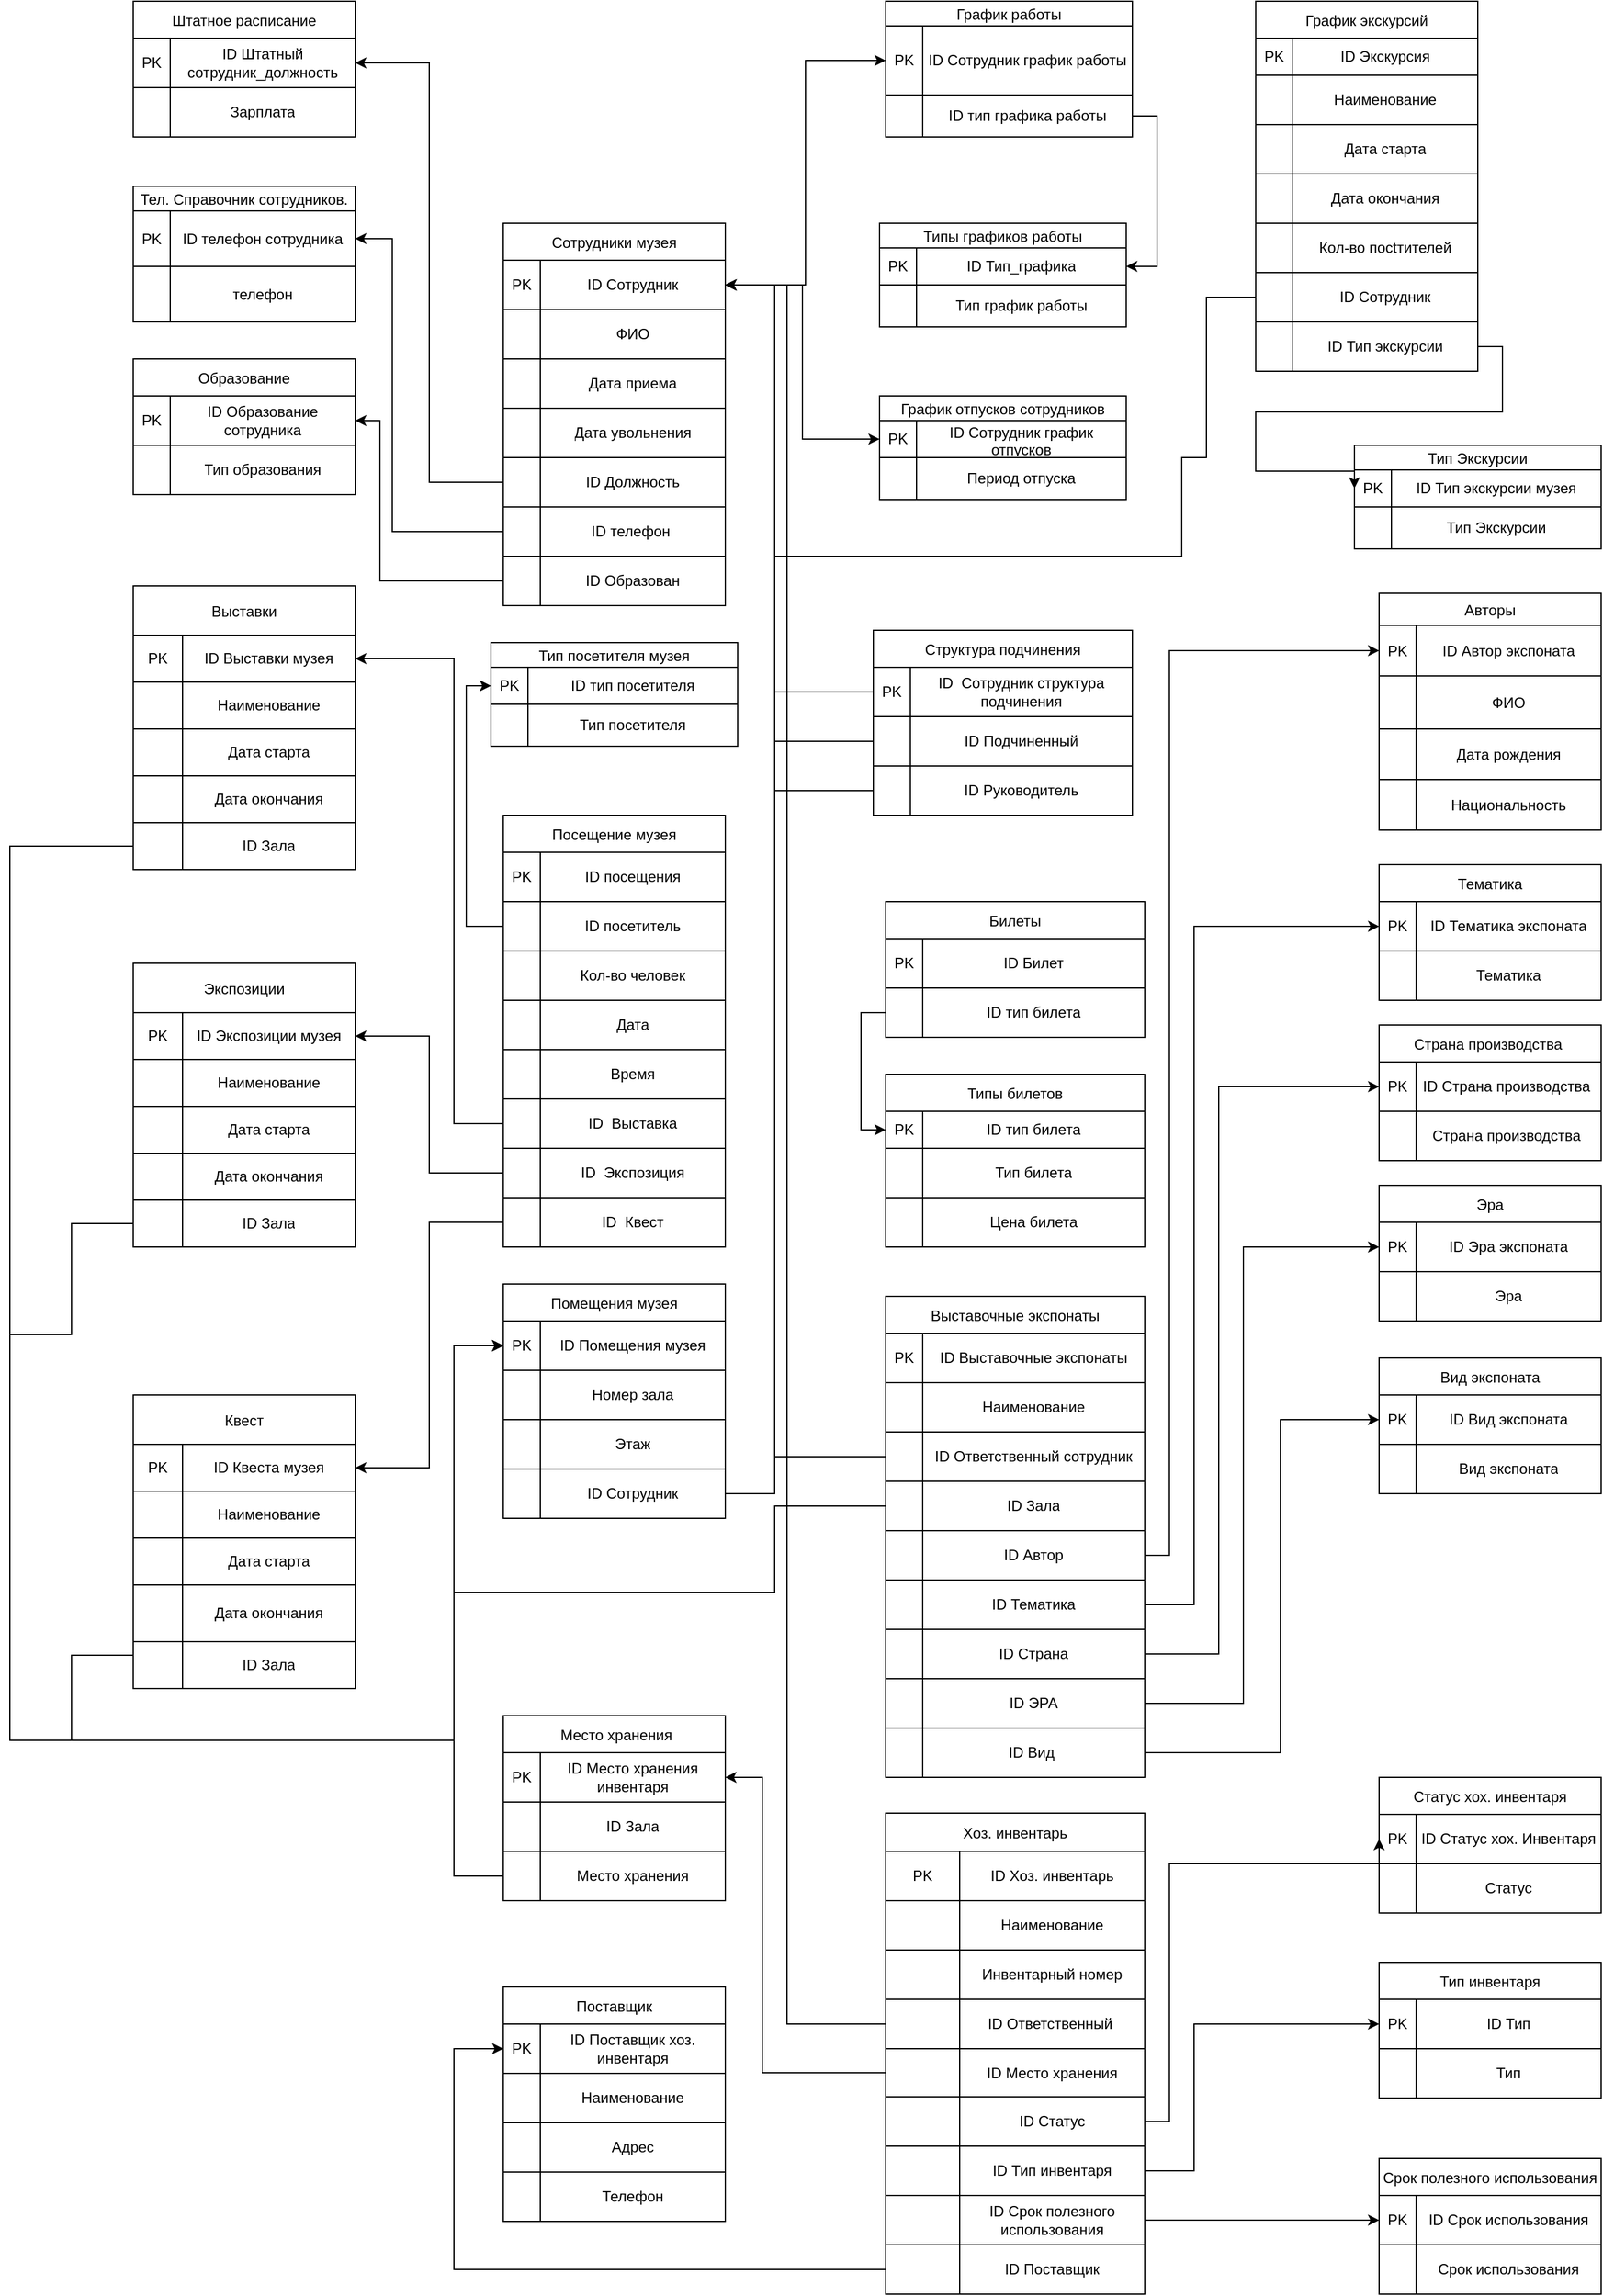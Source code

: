 <mxfile version="21.2.9" type="device">
  <diagram name="Страница 1" id="xZMhUo6PMNN_VRyuiQqt">
    <mxGraphModel dx="880" dy="1621" grid="1" gridSize="10" guides="1" tooltips="1" connect="1" arrows="1" fold="1" page="1" pageScale="1" pageWidth="827" pageHeight="1169" math="0" shadow="0">
      <root>
        <mxCell id="0" />
        <mxCell id="1" parent="0" />
        <mxCell id="o2fDEZ2nhDNd9_Zpy4CG-1" value="Сотрудники музея" style="shape=table;startSize=30;container=1;collapsible=0;childLayout=tableLayout;" parent="1" vertex="1">
          <mxGeometry x="490" y="-900" width="180" height="310" as="geometry" />
        </mxCell>
        <mxCell id="o2fDEZ2nhDNd9_Zpy4CG-2" value="" style="shape=tableRow;horizontal=0;startSize=0;swimlaneHead=0;swimlaneBody=0;strokeColor=inherit;top=0;left=0;bottom=0;right=0;collapsible=0;dropTarget=0;fillColor=none;points=[[0,0.5],[1,0.5]];portConstraint=eastwest;" parent="o2fDEZ2nhDNd9_Zpy4CG-1" vertex="1">
          <mxGeometry y="30" width="180" height="40" as="geometry" />
        </mxCell>
        <mxCell id="o2fDEZ2nhDNd9_Zpy4CG-3" value="PK" style="shape=partialRectangle;html=1;whiteSpace=wrap;connectable=0;strokeColor=inherit;overflow=hidden;fillColor=none;top=0;left=0;bottom=0;right=0;pointerEvents=1;" parent="o2fDEZ2nhDNd9_Zpy4CG-2" vertex="1">
          <mxGeometry width="30" height="40" as="geometry">
            <mxRectangle width="30" height="40" as="alternateBounds" />
          </mxGeometry>
        </mxCell>
        <mxCell id="o2fDEZ2nhDNd9_Zpy4CG-4" value="ID Сотрудник" style="shape=partialRectangle;html=1;whiteSpace=wrap;connectable=0;strokeColor=inherit;overflow=hidden;fillColor=none;top=0;left=0;bottom=0;right=0;pointerEvents=1;" parent="o2fDEZ2nhDNd9_Zpy4CG-2" vertex="1">
          <mxGeometry x="30" width="150" height="40" as="geometry">
            <mxRectangle width="150" height="40" as="alternateBounds" />
          </mxGeometry>
        </mxCell>
        <mxCell id="o2fDEZ2nhDNd9_Zpy4CG-5" value="" style="shape=tableRow;horizontal=0;startSize=0;swimlaneHead=0;swimlaneBody=0;strokeColor=inherit;top=0;left=0;bottom=0;right=0;collapsible=0;dropTarget=0;fillColor=none;points=[[0,0.5],[1,0.5]];portConstraint=eastwest;" parent="o2fDEZ2nhDNd9_Zpy4CG-1" vertex="1">
          <mxGeometry y="70" width="180" height="40" as="geometry" />
        </mxCell>
        <mxCell id="o2fDEZ2nhDNd9_Zpy4CG-6" value="" style="shape=partialRectangle;html=1;whiteSpace=wrap;connectable=0;strokeColor=inherit;overflow=hidden;fillColor=none;top=0;left=0;bottom=0;right=0;pointerEvents=1;" parent="o2fDEZ2nhDNd9_Zpy4CG-5" vertex="1">
          <mxGeometry width="30" height="40" as="geometry">
            <mxRectangle width="30" height="40" as="alternateBounds" />
          </mxGeometry>
        </mxCell>
        <mxCell id="o2fDEZ2nhDNd9_Zpy4CG-7" value="ФИО" style="shape=partialRectangle;html=1;whiteSpace=wrap;connectable=0;strokeColor=inherit;overflow=hidden;fillColor=none;top=0;left=0;bottom=0;right=0;pointerEvents=1;" parent="o2fDEZ2nhDNd9_Zpy4CG-5" vertex="1">
          <mxGeometry x="30" width="150" height="40" as="geometry">
            <mxRectangle width="150" height="40" as="alternateBounds" />
          </mxGeometry>
        </mxCell>
        <mxCell id="o2fDEZ2nhDNd9_Zpy4CG-8" value="" style="shape=tableRow;horizontal=0;startSize=0;swimlaneHead=0;swimlaneBody=0;strokeColor=inherit;top=0;left=0;bottom=0;right=0;collapsible=0;dropTarget=0;fillColor=none;points=[[0,0.5],[1,0.5]];portConstraint=eastwest;" parent="o2fDEZ2nhDNd9_Zpy4CG-1" vertex="1">
          <mxGeometry y="110" width="180" height="40" as="geometry" />
        </mxCell>
        <mxCell id="o2fDEZ2nhDNd9_Zpy4CG-9" value="" style="shape=partialRectangle;html=1;whiteSpace=wrap;connectable=0;strokeColor=inherit;overflow=hidden;fillColor=none;top=0;left=0;bottom=0;right=0;pointerEvents=1;" parent="o2fDEZ2nhDNd9_Zpy4CG-8" vertex="1">
          <mxGeometry width="30" height="40" as="geometry">
            <mxRectangle width="30" height="40" as="alternateBounds" />
          </mxGeometry>
        </mxCell>
        <mxCell id="o2fDEZ2nhDNd9_Zpy4CG-10" value="Дата приема" style="shape=partialRectangle;html=1;whiteSpace=wrap;connectable=0;strokeColor=inherit;overflow=hidden;fillColor=none;top=0;left=0;bottom=0;right=0;pointerEvents=1;" parent="o2fDEZ2nhDNd9_Zpy4CG-8" vertex="1">
          <mxGeometry x="30" width="150" height="40" as="geometry">
            <mxRectangle width="150" height="40" as="alternateBounds" />
          </mxGeometry>
        </mxCell>
        <mxCell id="o2fDEZ2nhDNd9_Zpy4CG-11" value="" style="shape=tableRow;horizontal=0;startSize=0;swimlaneHead=0;swimlaneBody=0;strokeColor=inherit;top=0;left=0;bottom=0;right=0;collapsible=0;dropTarget=0;fillColor=none;points=[[0,0.5],[1,0.5]];portConstraint=eastwest;" parent="o2fDEZ2nhDNd9_Zpy4CG-1" vertex="1">
          <mxGeometry y="150" width="180" height="40" as="geometry" />
        </mxCell>
        <mxCell id="o2fDEZ2nhDNd9_Zpy4CG-12" value="" style="shape=partialRectangle;html=1;whiteSpace=wrap;connectable=0;strokeColor=inherit;overflow=hidden;fillColor=none;top=0;left=0;bottom=0;right=0;pointerEvents=1;" parent="o2fDEZ2nhDNd9_Zpy4CG-11" vertex="1">
          <mxGeometry width="30" height="40" as="geometry">
            <mxRectangle width="30" height="40" as="alternateBounds" />
          </mxGeometry>
        </mxCell>
        <mxCell id="o2fDEZ2nhDNd9_Zpy4CG-13" value="Дата увольнения" style="shape=partialRectangle;html=1;whiteSpace=wrap;connectable=0;strokeColor=inherit;overflow=hidden;fillColor=none;top=0;left=0;bottom=0;right=0;pointerEvents=1;" parent="o2fDEZ2nhDNd9_Zpy4CG-11" vertex="1">
          <mxGeometry x="30" width="150" height="40" as="geometry">
            <mxRectangle width="150" height="40" as="alternateBounds" />
          </mxGeometry>
        </mxCell>
        <mxCell id="o2fDEZ2nhDNd9_Zpy4CG-14" value="" style="shape=tableRow;horizontal=0;startSize=0;swimlaneHead=0;swimlaneBody=0;strokeColor=inherit;top=0;left=0;bottom=0;right=0;collapsible=0;dropTarget=0;fillColor=none;points=[[0,0.5],[1,0.5]];portConstraint=eastwest;" parent="o2fDEZ2nhDNd9_Zpy4CG-1" vertex="1">
          <mxGeometry y="190" width="180" height="40" as="geometry" />
        </mxCell>
        <mxCell id="o2fDEZ2nhDNd9_Zpy4CG-15" value="" style="shape=partialRectangle;html=1;whiteSpace=wrap;connectable=0;strokeColor=inherit;overflow=hidden;fillColor=none;top=0;left=0;bottom=0;right=0;pointerEvents=1;" parent="o2fDEZ2nhDNd9_Zpy4CG-14" vertex="1">
          <mxGeometry width="30" height="40" as="geometry">
            <mxRectangle width="30" height="40" as="alternateBounds" />
          </mxGeometry>
        </mxCell>
        <mxCell id="o2fDEZ2nhDNd9_Zpy4CG-16" value="ID Должность" style="shape=partialRectangle;html=1;whiteSpace=wrap;connectable=0;strokeColor=inherit;overflow=hidden;fillColor=none;top=0;left=0;bottom=0;right=0;pointerEvents=1;" parent="o2fDEZ2nhDNd9_Zpy4CG-14" vertex="1">
          <mxGeometry x="30" width="150" height="40" as="geometry">
            <mxRectangle width="150" height="40" as="alternateBounds" />
          </mxGeometry>
        </mxCell>
        <mxCell id="o2fDEZ2nhDNd9_Zpy4CG-17" value="" style="shape=tableRow;horizontal=0;startSize=0;swimlaneHead=0;swimlaneBody=0;strokeColor=inherit;top=0;left=0;bottom=0;right=0;collapsible=0;dropTarget=0;fillColor=none;points=[[0,0.5],[1,0.5]];portConstraint=eastwest;" parent="o2fDEZ2nhDNd9_Zpy4CG-1" vertex="1">
          <mxGeometry y="230" width="180" height="40" as="geometry" />
        </mxCell>
        <mxCell id="o2fDEZ2nhDNd9_Zpy4CG-18" value="" style="shape=partialRectangle;html=1;whiteSpace=wrap;connectable=0;strokeColor=inherit;overflow=hidden;fillColor=none;top=0;left=0;bottom=0;right=0;pointerEvents=1;" parent="o2fDEZ2nhDNd9_Zpy4CG-17" vertex="1">
          <mxGeometry width="30" height="40" as="geometry">
            <mxRectangle width="30" height="40" as="alternateBounds" />
          </mxGeometry>
        </mxCell>
        <mxCell id="o2fDEZ2nhDNd9_Zpy4CG-19" value="ID телефон&amp;nbsp;" style="shape=partialRectangle;html=1;whiteSpace=wrap;connectable=0;strokeColor=inherit;overflow=hidden;fillColor=none;top=0;left=0;bottom=0;right=0;pointerEvents=1;" parent="o2fDEZ2nhDNd9_Zpy4CG-17" vertex="1">
          <mxGeometry x="30" width="150" height="40" as="geometry">
            <mxRectangle width="150" height="40" as="alternateBounds" />
          </mxGeometry>
        </mxCell>
        <mxCell id="o2fDEZ2nhDNd9_Zpy4CG-20" value="" style="shape=tableRow;horizontal=0;startSize=0;swimlaneHead=0;swimlaneBody=0;strokeColor=inherit;top=0;left=0;bottom=0;right=0;collapsible=0;dropTarget=0;fillColor=none;points=[[0,0.5],[1,0.5]];portConstraint=eastwest;" parent="o2fDEZ2nhDNd9_Zpy4CG-1" vertex="1">
          <mxGeometry y="270" width="180" height="40" as="geometry" />
        </mxCell>
        <mxCell id="o2fDEZ2nhDNd9_Zpy4CG-21" value="" style="shape=partialRectangle;html=1;whiteSpace=wrap;connectable=0;strokeColor=inherit;overflow=hidden;fillColor=none;top=0;left=0;bottom=0;right=0;pointerEvents=1;" parent="o2fDEZ2nhDNd9_Zpy4CG-20" vertex="1">
          <mxGeometry width="30" height="40" as="geometry">
            <mxRectangle width="30" height="40" as="alternateBounds" />
          </mxGeometry>
        </mxCell>
        <mxCell id="o2fDEZ2nhDNd9_Zpy4CG-22" value="ID Образован" style="shape=partialRectangle;html=1;whiteSpace=wrap;connectable=0;strokeColor=inherit;overflow=hidden;fillColor=none;top=0;left=0;bottom=0;right=0;pointerEvents=1;" parent="o2fDEZ2nhDNd9_Zpy4CG-20" vertex="1">
          <mxGeometry x="30" width="150" height="40" as="geometry">
            <mxRectangle width="150" height="40" as="alternateBounds" />
          </mxGeometry>
        </mxCell>
        <mxCell id="o2fDEZ2nhDNd9_Zpy4CG-23" value="Штатное расписание" style="shape=table;startSize=30;container=1;collapsible=0;childLayout=tableLayout;" parent="1" vertex="1">
          <mxGeometry x="190" y="-1080" width="180" height="110" as="geometry" />
        </mxCell>
        <mxCell id="o2fDEZ2nhDNd9_Zpy4CG-24" value="" style="shape=tableRow;horizontal=0;startSize=0;swimlaneHead=0;swimlaneBody=0;strokeColor=inherit;top=0;left=0;bottom=0;right=0;collapsible=0;dropTarget=0;fillColor=none;points=[[0,0.5],[1,0.5]];portConstraint=eastwest;" parent="o2fDEZ2nhDNd9_Zpy4CG-23" vertex="1">
          <mxGeometry y="30" width="180" height="40" as="geometry" />
        </mxCell>
        <mxCell id="o2fDEZ2nhDNd9_Zpy4CG-25" value="PK" style="shape=partialRectangle;html=1;whiteSpace=wrap;connectable=0;strokeColor=inherit;overflow=hidden;fillColor=none;top=0;left=0;bottom=0;right=0;pointerEvents=1;" parent="o2fDEZ2nhDNd9_Zpy4CG-24" vertex="1">
          <mxGeometry width="30" height="40" as="geometry">
            <mxRectangle width="30" height="40" as="alternateBounds" />
          </mxGeometry>
        </mxCell>
        <mxCell id="o2fDEZ2nhDNd9_Zpy4CG-26" value="ID Штатный сотрудник_должность" style="shape=partialRectangle;html=1;whiteSpace=wrap;connectable=0;strokeColor=inherit;overflow=hidden;fillColor=none;top=0;left=0;bottom=0;right=0;pointerEvents=1;" parent="o2fDEZ2nhDNd9_Zpy4CG-24" vertex="1">
          <mxGeometry x="30" width="150" height="40" as="geometry">
            <mxRectangle width="150" height="40" as="alternateBounds" />
          </mxGeometry>
        </mxCell>
        <mxCell id="o2fDEZ2nhDNd9_Zpy4CG-27" value="" style="shape=tableRow;horizontal=0;startSize=0;swimlaneHead=0;swimlaneBody=0;strokeColor=inherit;top=0;left=0;bottom=0;right=0;collapsible=0;dropTarget=0;fillColor=none;points=[[0,0.5],[1,0.5]];portConstraint=eastwest;" parent="o2fDEZ2nhDNd9_Zpy4CG-23" vertex="1">
          <mxGeometry y="70" width="180" height="40" as="geometry" />
        </mxCell>
        <mxCell id="o2fDEZ2nhDNd9_Zpy4CG-28" value="" style="shape=partialRectangle;html=1;whiteSpace=wrap;connectable=0;strokeColor=inherit;overflow=hidden;fillColor=none;top=0;left=0;bottom=0;right=0;pointerEvents=1;" parent="o2fDEZ2nhDNd9_Zpy4CG-27" vertex="1">
          <mxGeometry width="30" height="40" as="geometry">
            <mxRectangle width="30" height="40" as="alternateBounds" />
          </mxGeometry>
        </mxCell>
        <mxCell id="o2fDEZ2nhDNd9_Zpy4CG-29" value="Зарплата" style="shape=partialRectangle;html=1;whiteSpace=wrap;connectable=0;strokeColor=inherit;overflow=hidden;fillColor=none;top=0;left=0;bottom=0;right=0;pointerEvents=1;" parent="o2fDEZ2nhDNd9_Zpy4CG-27" vertex="1">
          <mxGeometry x="30" width="150" height="40" as="geometry">
            <mxRectangle width="150" height="40" as="alternateBounds" />
          </mxGeometry>
        </mxCell>
        <mxCell id="o2fDEZ2nhDNd9_Zpy4CG-30" style="edgeStyle=orthogonalEdgeStyle;rounded=0;orthogonalLoop=1;jettySize=auto;html=1;" parent="1" source="o2fDEZ2nhDNd9_Zpy4CG-14" target="o2fDEZ2nhDNd9_Zpy4CG-24" edge="1">
          <mxGeometry relative="1" as="geometry" />
        </mxCell>
        <mxCell id="o2fDEZ2nhDNd9_Zpy4CG-31" value="Образование" style="shape=table;startSize=30;container=1;collapsible=0;childLayout=tableLayout;" parent="1" vertex="1">
          <mxGeometry x="190" y="-790" width="180" height="110" as="geometry" />
        </mxCell>
        <mxCell id="o2fDEZ2nhDNd9_Zpy4CG-32" value="" style="shape=tableRow;horizontal=0;startSize=0;swimlaneHead=0;swimlaneBody=0;strokeColor=inherit;top=0;left=0;bottom=0;right=0;collapsible=0;dropTarget=0;fillColor=none;points=[[0,0.5],[1,0.5]];portConstraint=eastwest;" parent="o2fDEZ2nhDNd9_Zpy4CG-31" vertex="1">
          <mxGeometry y="30" width="180" height="40" as="geometry" />
        </mxCell>
        <mxCell id="o2fDEZ2nhDNd9_Zpy4CG-33" value="PK" style="shape=partialRectangle;html=1;whiteSpace=wrap;connectable=0;strokeColor=inherit;overflow=hidden;fillColor=none;top=0;left=0;bottom=0;right=0;pointerEvents=1;" parent="o2fDEZ2nhDNd9_Zpy4CG-32" vertex="1">
          <mxGeometry width="30" height="40" as="geometry">
            <mxRectangle width="30" height="40" as="alternateBounds" />
          </mxGeometry>
        </mxCell>
        <mxCell id="o2fDEZ2nhDNd9_Zpy4CG-34" value="ID Образование сотрудника" style="shape=partialRectangle;html=1;whiteSpace=wrap;connectable=0;strokeColor=inherit;overflow=hidden;fillColor=none;top=0;left=0;bottom=0;right=0;pointerEvents=1;" parent="o2fDEZ2nhDNd9_Zpy4CG-32" vertex="1">
          <mxGeometry x="30" width="150" height="40" as="geometry">
            <mxRectangle width="150" height="40" as="alternateBounds" />
          </mxGeometry>
        </mxCell>
        <mxCell id="o2fDEZ2nhDNd9_Zpy4CG-35" value="" style="shape=tableRow;horizontal=0;startSize=0;swimlaneHead=0;swimlaneBody=0;strokeColor=inherit;top=0;left=0;bottom=0;right=0;collapsible=0;dropTarget=0;fillColor=none;points=[[0,0.5],[1,0.5]];portConstraint=eastwest;" parent="o2fDEZ2nhDNd9_Zpy4CG-31" vertex="1">
          <mxGeometry y="70" width="180" height="40" as="geometry" />
        </mxCell>
        <mxCell id="o2fDEZ2nhDNd9_Zpy4CG-36" value="" style="shape=partialRectangle;html=1;whiteSpace=wrap;connectable=0;strokeColor=inherit;overflow=hidden;fillColor=none;top=0;left=0;bottom=0;right=0;pointerEvents=1;" parent="o2fDEZ2nhDNd9_Zpy4CG-35" vertex="1">
          <mxGeometry width="30" height="40" as="geometry">
            <mxRectangle width="30" height="40" as="alternateBounds" />
          </mxGeometry>
        </mxCell>
        <mxCell id="o2fDEZ2nhDNd9_Zpy4CG-37" value="Тип образования" style="shape=partialRectangle;html=1;whiteSpace=wrap;connectable=0;strokeColor=inherit;overflow=hidden;fillColor=none;top=0;left=0;bottom=0;right=0;pointerEvents=1;" parent="o2fDEZ2nhDNd9_Zpy4CG-35" vertex="1">
          <mxGeometry x="30" width="150" height="40" as="geometry">
            <mxRectangle width="150" height="40" as="alternateBounds" />
          </mxGeometry>
        </mxCell>
        <mxCell id="o2fDEZ2nhDNd9_Zpy4CG-38" style="edgeStyle=orthogonalEdgeStyle;rounded=0;orthogonalLoop=1;jettySize=auto;html=1;exitX=0;exitY=0.5;exitDx=0;exitDy=0;entryX=1;entryY=0.5;entryDx=0;entryDy=0;" parent="1" source="o2fDEZ2nhDNd9_Zpy4CG-20" target="o2fDEZ2nhDNd9_Zpy4CG-32" edge="1">
          <mxGeometry relative="1" as="geometry">
            <Array as="points">
              <mxPoint x="390" y="-610" />
              <mxPoint x="390" y="-740" />
            </Array>
          </mxGeometry>
        </mxCell>
        <mxCell id="o2fDEZ2nhDNd9_Zpy4CG-39" value="Тел. Справочник сотрудников." style="shape=table;startSize=20;container=1;collapsible=0;childLayout=tableLayout;" parent="1" vertex="1">
          <mxGeometry x="190" y="-930" width="180" height="110" as="geometry" />
        </mxCell>
        <mxCell id="o2fDEZ2nhDNd9_Zpy4CG-40" value="" style="shape=tableRow;horizontal=0;startSize=0;swimlaneHead=0;swimlaneBody=0;strokeColor=inherit;top=0;left=0;bottom=0;right=0;collapsible=0;dropTarget=0;fillColor=none;points=[[0,0.5],[1,0.5]];portConstraint=eastwest;" parent="o2fDEZ2nhDNd9_Zpy4CG-39" vertex="1">
          <mxGeometry y="20" width="180" height="45" as="geometry" />
        </mxCell>
        <mxCell id="o2fDEZ2nhDNd9_Zpy4CG-41" value="PK" style="shape=partialRectangle;html=1;whiteSpace=wrap;connectable=0;strokeColor=inherit;overflow=hidden;fillColor=none;top=0;left=0;bottom=0;right=0;pointerEvents=1;" parent="o2fDEZ2nhDNd9_Zpy4CG-40" vertex="1">
          <mxGeometry width="30" height="45" as="geometry">
            <mxRectangle width="30" height="45" as="alternateBounds" />
          </mxGeometry>
        </mxCell>
        <mxCell id="o2fDEZ2nhDNd9_Zpy4CG-42" value="ID телефон сотрудника" style="shape=partialRectangle;html=1;whiteSpace=wrap;connectable=0;strokeColor=inherit;overflow=hidden;fillColor=none;top=0;left=0;bottom=0;right=0;pointerEvents=1;" parent="o2fDEZ2nhDNd9_Zpy4CG-40" vertex="1">
          <mxGeometry x="30" width="150" height="45" as="geometry">
            <mxRectangle width="150" height="45" as="alternateBounds" />
          </mxGeometry>
        </mxCell>
        <mxCell id="o2fDEZ2nhDNd9_Zpy4CG-43" value="" style="shape=tableRow;horizontal=0;startSize=0;swimlaneHead=0;swimlaneBody=0;strokeColor=inherit;top=0;left=0;bottom=0;right=0;collapsible=0;dropTarget=0;fillColor=none;points=[[0,0.5],[1,0.5]];portConstraint=eastwest;" parent="o2fDEZ2nhDNd9_Zpy4CG-39" vertex="1">
          <mxGeometry y="65" width="180" height="45" as="geometry" />
        </mxCell>
        <mxCell id="o2fDEZ2nhDNd9_Zpy4CG-44" value="" style="shape=partialRectangle;html=1;whiteSpace=wrap;connectable=0;strokeColor=inherit;overflow=hidden;fillColor=none;top=0;left=0;bottom=0;right=0;pointerEvents=1;" parent="o2fDEZ2nhDNd9_Zpy4CG-43" vertex="1">
          <mxGeometry width="30" height="45" as="geometry">
            <mxRectangle width="30" height="45" as="alternateBounds" />
          </mxGeometry>
        </mxCell>
        <mxCell id="o2fDEZ2nhDNd9_Zpy4CG-45" value="телефон" style="shape=partialRectangle;html=1;whiteSpace=wrap;connectable=0;strokeColor=inherit;overflow=hidden;fillColor=none;top=0;left=0;bottom=0;right=0;pointerEvents=1;" parent="o2fDEZ2nhDNd9_Zpy4CG-43" vertex="1">
          <mxGeometry x="30" width="150" height="45" as="geometry">
            <mxRectangle width="150" height="45" as="alternateBounds" />
          </mxGeometry>
        </mxCell>
        <mxCell id="o2fDEZ2nhDNd9_Zpy4CG-46" style="edgeStyle=orthogonalEdgeStyle;rounded=0;orthogonalLoop=1;jettySize=auto;html=1;exitX=0;exitY=0.5;exitDx=0;exitDy=0;entryX=1;entryY=0.5;entryDx=0;entryDy=0;" parent="1" source="o2fDEZ2nhDNd9_Zpy4CG-17" target="o2fDEZ2nhDNd9_Zpy4CG-40" edge="1">
          <mxGeometry relative="1" as="geometry">
            <Array as="points">
              <mxPoint x="400" y="-650" />
              <mxPoint x="400" y="-888" />
            </Array>
          </mxGeometry>
        </mxCell>
        <mxCell id="o2fDEZ2nhDNd9_Zpy4CG-47" value="График работы" style="shape=table;startSize=20;container=1;collapsible=0;childLayout=tableLayout;" parent="1" vertex="1">
          <mxGeometry x="800" y="-1080" width="200.0" height="110" as="geometry" />
        </mxCell>
        <mxCell id="o2fDEZ2nhDNd9_Zpy4CG-48" value="" style="shape=tableRow;horizontal=0;startSize=0;swimlaneHead=0;swimlaneBody=0;strokeColor=inherit;top=0;left=0;bottom=0;right=0;collapsible=0;dropTarget=0;fillColor=none;points=[[0,0.5],[1,0.5]];portConstraint=eastwest;" parent="o2fDEZ2nhDNd9_Zpy4CG-47" vertex="1">
          <mxGeometry y="20" width="200.0" height="56" as="geometry" />
        </mxCell>
        <mxCell id="o2fDEZ2nhDNd9_Zpy4CG-49" value="PK" style="shape=partialRectangle;html=1;whiteSpace=wrap;connectable=0;strokeColor=inherit;overflow=hidden;fillColor=none;top=0;left=0;bottom=0;right=0;pointerEvents=1;" parent="o2fDEZ2nhDNd9_Zpy4CG-48" vertex="1">
          <mxGeometry width="30" height="56" as="geometry">
            <mxRectangle width="30" height="56" as="alternateBounds" />
          </mxGeometry>
        </mxCell>
        <mxCell id="o2fDEZ2nhDNd9_Zpy4CG-50" value="ID Сотрудник график работы" style="shape=partialRectangle;html=1;whiteSpace=wrap;connectable=0;strokeColor=inherit;overflow=hidden;fillColor=none;top=0;left=0;bottom=0;right=0;pointerEvents=1;" parent="o2fDEZ2nhDNd9_Zpy4CG-48" vertex="1">
          <mxGeometry x="30" width="170" height="56" as="geometry">
            <mxRectangle width="170" height="56" as="alternateBounds" />
          </mxGeometry>
        </mxCell>
        <mxCell id="o2fDEZ2nhDNd9_Zpy4CG-51" value="" style="shape=tableRow;horizontal=0;startSize=0;swimlaneHead=0;swimlaneBody=0;strokeColor=inherit;top=0;left=0;bottom=0;right=0;collapsible=0;dropTarget=0;fillColor=none;points=[[0,0.5],[1,0.5]];portConstraint=eastwest;" parent="o2fDEZ2nhDNd9_Zpy4CG-47" vertex="1">
          <mxGeometry y="76" width="200.0" height="34" as="geometry" />
        </mxCell>
        <mxCell id="o2fDEZ2nhDNd9_Zpy4CG-52" value="" style="shape=partialRectangle;html=1;whiteSpace=wrap;connectable=0;strokeColor=inherit;overflow=hidden;fillColor=none;top=0;left=0;bottom=0;right=0;pointerEvents=1;" parent="o2fDEZ2nhDNd9_Zpy4CG-51" vertex="1">
          <mxGeometry width="30" height="34" as="geometry">
            <mxRectangle width="30" height="34" as="alternateBounds" />
          </mxGeometry>
        </mxCell>
        <mxCell id="o2fDEZ2nhDNd9_Zpy4CG-53" value="ID тип графика работы" style="shape=partialRectangle;html=1;whiteSpace=wrap;connectable=0;strokeColor=inherit;overflow=hidden;fillColor=none;top=0;left=0;bottom=0;right=0;pointerEvents=1;" parent="o2fDEZ2nhDNd9_Zpy4CG-51" vertex="1">
          <mxGeometry x="30" width="170" height="34" as="geometry">
            <mxRectangle width="170" height="34" as="alternateBounds" />
          </mxGeometry>
        </mxCell>
        <mxCell id="o2fDEZ2nhDNd9_Zpy4CG-54" style="edgeStyle=orthogonalEdgeStyle;rounded=0;orthogonalLoop=1;jettySize=auto;html=1;exitX=1;exitY=0.5;exitDx=0;exitDy=0;entryX=0;entryY=0.5;entryDx=0;entryDy=0;" parent="1" source="o2fDEZ2nhDNd9_Zpy4CG-2" target="o2fDEZ2nhDNd9_Zpy4CG-48" edge="1">
          <mxGeometry relative="1" as="geometry" />
        </mxCell>
        <mxCell id="o2fDEZ2nhDNd9_Zpy4CG-55" value="Типы графиков работы" style="shape=table;startSize=20;container=1;collapsible=0;childLayout=tableLayout;" parent="1" vertex="1">
          <mxGeometry x="795" y="-900" width="200.0" height="84" as="geometry" />
        </mxCell>
        <mxCell id="o2fDEZ2nhDNd9_Zpy4CG-56" value="" style="shape=tableRow;horizontal=0;startSize=0;swimlaneHead=0;swimlaneBody=0;strokeColor=inherit;top=0;left=0;bottom=0;right=0;collapsible=0;dropTarget=0;fillColor=none;points=[[0,0.5],[1,0.5]];portConstraint=eastwest;" parent="o2fDEZ2nhDNd9_Zpy4CG-55" vertex="1">
          <mxGeometry y="20" width="200.0" height="30" as="geometry" />
        </mxCell>
        <mxCell id="o2fDEZ2nhDNd9_Zpy4CG-57" value="PK" style="shape=partialRectangle;html=1;whiteSpace=wrap;connectable=0;strokeColor=inherit;overflow=hidden;fillColor=none;top=0;left=0;bottom=0;right=0;pointerEvents=1;" parent="o2fDEZ2nhDNd9_Zpy4CG-56" vertex="1">
          <mxGeometry width="30" height="30" as="geometry">
            <mxRectangle width="30" height="30" as="alternateBounds" />
          </mxGeometry>
        </mxCell>
        <mxCell id="o2fDEZ2nhDNd9_Zpy4CG-58" value="ID Тип_графика" style="shape=partialRectangle;html=1;whiteSpace=wrap;connectable=0;strokeColor=inherit;overflow=hidden;fillColor=none;top=0;left=0;bottom=0;right=0;pointerEvents=1;" parent="o2fDEZ2nhDNd9_Zpy4CG-56" vertex="1">
          <mxGeometry x="30" width="170" height="30" as="geometry">
            <mxRectangle width="170" height="30" as="alternateBounds" />
          </mxGeometry>
        </mxCell>
        <mxCell id="o2fDEZ2nhDNd9_Zpy4CG-59" value="" style="shape=tableRow;horizontal=0;startSize=0;swimlaneHead=0;swimlaneBody=0;strokeColor=inherit;top=0;left=0;bottom=0;right=0;collapsible=0;dropTarget=0;fillColor=none;points=[[0,0.5],[1,0.5]];portConstraint=eastwest;" parent="o2fDEZ2nhDNd9_Zpy4CG-55" vertex="1">
          <mxGeometry y="50" width="200.0" height="34" as="geometry" />
        </mxCell>
        <mxCell id="o2fDEZ2nhDNd9_Zpy4CG-60" value="" style="shape=partialRectangle;html=1;whiteSpace=wrap;connectable=0;strokeColor=inherit;overflow=hidden;fillColor=none;top=0;left=0;bottom=0;right=0;pointerEvents=1;" parent="o2fDEZ2nhDNd9_Zpy4CG-59" vertex="1">
          <mxGeometry width="30" height="34" as="geometry">
            <mxRectangle width="30" height="34" as="alternateBounds" />
          </mxGeometry>
        </mxCell>
        <mxCell id="o2fDEZ2nhDNd9_Zpy4CG-61" value="Тип график работы" style="shape=partialRectangle;html=1;whiteSpace=wrap;connectable=0;strokeColor=inherit;overflow=hidden;fillColor=none;top=0;left=0;bottom=0;right=0;pointerEvents=1;" parent="o2fDEZ2nhDNd9_Zpy4CG-59" vertex="1">
          <mxGeometry x="30" width="170" height="34" as="geometry">
            <mxRectangle width="170" height="34" as="alternateBounds" />
          </mxGeometry>
        </mxCell>
        <mxCell id="o2fDEZ2nhDNd9_Zpy4CG-62" style="edgeStyle=orthogonalEdgeStyle;rounded=0;orthogonalLoop=1;jettySize=auto;html=1;exitX=1;exitY=0.5;exitDx=0;exitDy=0;entryX=1;entryY=0.5;entryDx=0;entryDy=0;" parent="1" source="o2fDEZ2nhDNd9_Zpy4CG-51" target="o2fDEZ2nhDNd9_Zpy4CG-56" edge="1">
          <mxGeometry relative="1" as="geometry" />
        </mxCell>
        <mxCell id="o2fDEZ2nhDNd9_Zpy4CG-63" value="График отпусков сотрудников" style="shape=table;startSize=20;container=1;collapsible=0;childLayout=tableLayout;" parent="1" vertex="1">
          <mxGeometry x="795" y="-760" width="200.0" height="84" as="geometry" />
        </mxCell>
        <mxCell id="o2fDEZ2nhDNd9_Zpy4CG-64" value="" style="shape=tableRow;horizontal=0;startSize=0;swimlaneHead=0;swimlaneBody=0;strokeColor=inherit;top=0;left=0;bottom=0;right=0;collapsible=0;dropTarget=0;fillColor=none;points=[[0,0.5],[1,0.5]];portConstraint=eastwest;" parent="o2fDEZ2nhDNd9_Zpy4CG-63" vertex="1">
          <mxGeometry y="20" width="200.0" height="30" as="geometry" />
        </mxCell>
        <mxCell id="o2fDEZ2nhDNd9_Zpy4CG-65" value="PK" style="shape=partialRectangle;html=1;whiteSpace=wrap;connectable=0;strokeColor=inherit;overflow=hidden;fillColor=none;top=0;left=0;bottom=0;right=0;pointerEvents=1;" parent="o2fDEZ2nhDNd9_Zpy4CG-64" vertex="1">
          <mxGeometry width="30" height="30" as="geometry">
            <mxRectangle width="30" height="30" as="alternateBounds" />
          </mxGeometry>
        </mxCell>
        <mxCell id="o2fDEZ2nhDNd9_Zpy4CG-66" value="ID Сотрудник график отпусков" style="shape=partialRectangle;html=1;whiteSpace=wrap;connectable=0;strokeColor=inherit;overflow=hidden;fillColor=none;top=0;left=0;bottom=0;right=0;pointerEvents=1;" parent="o2fDEZ2nhDNd9_Zpy4CG-64" vertex="1">
          <mxGeometry x="30" width="170" height="30" as="geometry">
            <mxRectangle width="170" height="30" as="alternateBounds" />
          </mxGeometry>
        </mxCell>
        <mxCell id="o2fDEZ2nhDNd9_Zpy4CG-67" value="" style="shape=tableRow;horizontal=0;startSize=0;swimlaneHead=0;swimlaneBody=0;strokeColor=inherit;top=0;left=0;bottom=0;right=0;collapsible=0;dropTarget=0;fillColor=none;points=[[0,0.5],[1,0.5]];portConstraint=eastwest;" parent="o2fDEZ2nhDNd9_Zpy4CG-63" vertex="1">
          <mxGeometry y="50" width="200.0" height="34" as="geometry" />
        </mxCell>
        <mxCell id="o2fDEZ2nhDNd9_Zpy4CG-68" value="" style="shape=partialRectangle;html=1;whiteSpace=wrap;connectable=0;strokeColor=inherit;overflow=hidden;fillColor=none;top=0;left=0;bottom=0;right=0;pointerEvents=1;" parent="o2fDEZ2nhDNd9_Zpy4CG-67" vertex="1">
          <mxGeometry width="30" height="34" as="geometry">
            <mxRectangle width="30" height="34" as="alternateBounds" />
          </mxGeometry>
        </mxCell>
        <mxCell id="o2fDEZ2nhDNd9_Zpy4CG-69" value="Период отпуска" style="shape=partialRectangle;html=1;whiteSpace=wrap;connectable=0;strokeColor=inherit;overflow=hidden;fillColor=none;top=0;left=0;bottom=0;right=0;pointerEvents=1;" parent="o2fDEZ2nhDNd9_Zpy4CG-67" vertex="1">
          <mxGeometry x="30" width="170" height="34" as="geometry">
            <mxRectangle width="170" height="34" as="alternateBounds" />
          </mxGeometry>
        </mxCell>
        <mxCell id="o2fDEZ2nhDNd9_Zpy4CG-70" style="edgeStyle=orthogonalEdgeStyle;rounded=0;orthogonalLoop=1;jettySize=auto;html=1;exitX=1;exitY=0.5;exitDx=0;exitDy=0;entryX=0;entryY=0.5;entryDx=0;entryDy=0;" parent="1" source="o2fDEZ2nhDNd9_Zpy4CG-2" target="o2fDEZ2nhDNd9_Zpy4CG-64" edge="1">
          <mxGeometry relative="1" as="geometry" />
        </mxCell>
        <mxCell id="o2fDEZ2nhDNd9_Zpy4CG-71" value="Структура подчинения" style="shape=table;startSize=30;container=1;collapsible=0;childLayout=tableLayout;" parent="1" vertex="1">
          <mxGeometry x="790" y="-570" width="210.0" height="150" as="geometry" />
        </mxCell>
        <mxCell id="o2fDEZ2nhDNd9_Zpy4CG-72" value="" style="shape=tableRow;horizontal=0;startSize=0;swimlaneHead=0;swimlaneBody=0;strokeColor=inherit;top=0;left=0;bottom=0;right=0;collapsible=0;dropTarget=0;fillColor=none;points=[[0,0.5],[1,0.5]];portConstraint=eastwest;" parent="o2fDEZ2nhDNd9_Zpy4CG-71" vertex="1">
          <mxGeometry y="30" width="210.0" height="40" as="geometry" />
        </mxCell>
        <mxCell id="o2fDEZ2nhDNd9_Zpy4CG-73" value="PK" style="shape=partialRectangle;html=1;whiteSpace=wrap;connectable=0;strokeColor=inherit;overflow=hidden;fillColor=none;top=0;left=0;bottom=0;right=0;pointerEvents=1;" parent="o2fDEZ2nhDNd9_Zpy4CG-72" vertex="1">
          <mxGeometry width="30" height="40" as="geometry">
            <mxRectangle width="30" height="40" as="alternateBounds" />
          </mxGeometry>
        </mxCell>
        <mxCell id="o2fDEZ2nhDNd9_Zpy4CG-74" value="ID&amp;nbsp; Сотрудник структура подчинения" style="shape=partialRectangle;html=1;whiteSpace=wrap;connectable=0;strokeColor=inherit;overflow=hidden;fillColor=none;top=0;left=0;bottom=0;right=0;pointerEvents=1;" parent="o2fDEZ2nhDNd9_Zpy4CG-72" vertex="1">
          <mxGeometry x="30" width="180" height="40" as="geometry">
            <mxRectangle width="180" height="40" as="alternateBounds" />
          </mxGeometry>
        </mxCell>
        <mxCell id="o2fDEZ2nhDNd9_Zpy4CG-75" value="" style="shape=tableRow;horizontal=0;startSize=0;swimlaneHead=0;swimlaneBody=0;strokeColor=inherit;top=0;left=0;bottom=0;right=0;collapsible=0;dropTarget=0;fillColor=none;points=[[0,0.5],[1,0.5]];portConstraint=eastwest;" parent="o2fDEZ2nhDNd9_Zpy4CG-71" vertex="1">
          <mxGeometry y="70" width="210.0" height="40" as="geometry" />
        </mxCell>
        <mxCell id="o2fDEZ2nhDNd9_Zpy4CG-76" value="" style="shape=partialRectangle;html=1;whiteSpace=wrap;connectable=0;strokeColor=inherit;overflow=hidden;fillColor=none;top=0;left=0;bottom=0;right=0;pointerEvents=1;" parent="o2fDEZ2nhDNd9_Zpy4CG-75" vertex="1">
          <mxGeometry width="30" height="40" as="geometry">
            <mxRectangle width="30" height="40" as="alternateBounds" />
          </mxGeometry>
        </mxCell>
        <mxCell id="o2fDEZ2nhDNd9_Zpy4CG-77" value="ID Подчиненный" style="shape=partialRectangle;html=1;whiteSpace=wrap;connectable=0;strokeColor=inherit;overflow=hidden;fillColor=none;top=0;left=0;bottom=0;right=0;pointerEvents=1;" parent="o2fDEZ2nhDNd9_Zpy4CG-75" vertex="1">
          <mxGeometry x="30" width="180" height="40" as="geometry">
            <mxRectangle width="180" height="40" as="alternateBounds" />
          </mxGeometry>
        </mxCell>
        <mxCell id="o2fDEZ2nhDNd9_Zpy4CG-78" value="" style="shape=tableRow;horizontal=0;startSize=0;swimlaneHead=0;swimlaneBody=0;strokeColor=inherit;top=0;left=0;bottom=0;right=0;collapsible=0;dropTarget=0;fillColor=none;points=[[0,0.5],[1,0.5]];portConstraint=eastwest;" parent="o2fDEZ2nhDNd9_Zpy4CG-71" vertex="1">
          <mxGeometry y="110" width="210.0" height="40" as="geometry" />
        </mxCell>
        <mxCell id="o2fDEZ2nhDNd9_Zpy4CG-79" value="" style="shape=partialRectangle;html=1;whiteSpace=wrap;connectable=0;strokeColor=inherit;overflow=hidden;fillColor=none;top=0;left=0;bottom=0;right=0;pointerEvents=1;" parent="o2fDEZ2nhDNd9_Zpy4CG-78" vertex="1">
          <mxGeometry width="30" height="40" as="geometry">
            <mxRectangle width="30" height="40" as="alternateBounds" />
          </mxGeometry>
        </mxCell>
        <mxCell id="o2fDEZ2nhDNd9_Zpy4CG-80" value="ID Руководитель" style="shape=partialRectangle;html=1;whiteSpace=wrap;connectable=0;strokeColor=inherit;overflow=hidden;fillColor=none;top=0;left=0;bottom=0;right=0;pointerEvents=1;" parent="o2fDEZ2nhDNd9_Zpy4CG-78" vertex="1">
          <mxGeometry x="30" width="180" height="40" as="geometry">
            <mxRectangle width="180" height="40" as="alternateBounds" />
          </mxGeometry>
        </mxCell>
        <mxCell id="o2fDEZ2nhDNd9_Zpy4CG-81" style="edgeStyle=orthogonalEdgeStyle;rounded=0;orthogonalLoop=1;jettySize=auto;html=1;exitX=0;exitY=0.5;exitDx=0;exitDy=0;entryX=1;entryY=0.5;entryDx=0;entryDy=0;" parent="1" source="o2fDEZ2nhDNd9_Zpy4CG-72" target="o2fDEZ2nhDNd9_Zpy4CG-2" edge="1">
          <mxGeometry relative="1" as="geometry">
            <Array as="points">
              <mxPoint x="710" y="-520" />
              <mxPoint x="710" y="-850" />
            </Array>
          </mxGeometry>
        </mxCell>
        <mxCell id="o2fDEZ2nhDNd9_Zpy4CG-82" style="edgeStyle=orthogonalEdgeStyle;rounded=0;orthogonalLoop=1;jettySize=auto;html=1;exitX=0;exitY=0.5;exitDx=0;exitDy=0;entryX=1;entryY=0.5;entryDx=0;entryDy=0;" parent="1" source="o2fDEZ2nhDNd9_Zpy4CG-75" target="o2fDEZ2nhDNd9_Zpy4CG-2" edge="1">
          <mxGeometry relative="1" as="geometry">
            <Array as="points">
              <mxPoint x="710" y="-480" />
              <mxPoint x="710" y="-850" />
            </Array>
          </mxGeometry>
        </mxCell>
        <mxCell id="o2fDEZ2nhDNd9_Zpy4CG-83" style="edgeStyle=orthogonalEdgeStyle;rounded=0;orthogonalLoop=1;jettySize=auto;html=1;exitX=0;exitY=0.5;exitDx=0;exitDy=0;entryX=1;entryY=0.5;entryDx=0;entryDy=0;" parent="1" source="o2fDEZ2nhDNd9_Zpy4CG-78" target="o2fDEZ2nhDNd9_Zpy4CG-2" edge="1">
          <mxGeometry relative="1" as="geometry">
            <Array as="points">
              <mxPoint x="710" y="-440" />
              <mxPoint x="710" y="-850" />
            </Array>
          </mxGeometry>
        </mxCell>
        <mxCell id="o2fDEZ2nhDNd9_Zpy4CG-84" value="Билеты" style="shape=table;startSize=30;container=1;collapsible=0;childLayout=tableLayout;" parent="1" vertex="1">
          <mxGeometry x="800" y="-350" width="210.0" height="110" as="geometry" />
        </mxCell>
        <mxCell id="o2fDEZ2nhDNd9_Zpy4CG-85" value="" style="shape=tableRow;horizontal=0;startSize=0;swimlaneHead=0;swimlaneBody=0;strokeColor=inherit;top=0;left=0;bottom=0;right=0;collapsible=0;dropTarget=0;fillColor=none;points=[[0,0.5],[1,0.5]];portConstraint=eastwest;" parent="o2fDEZ2nhDNd9_Zpy4CG-84" vertex="1">
          <mxGeometry y="30" width="210.0" height="40" as="geometry" />
        </mxCell>
        <mxCell id="o2fDEZ2nhDNd9_Zpy4CG-86" value="PK" style="shape=partialRectangle;html=1;whiteSpace=wrap;connectable=0;strokeColor=inherit;overflow=hidden;fillColor=none;top=0;left=0;bottom=0;right=0;pointerEvents=1;" parent="o2fDEZ2nhDNd9_Zpy4CG-85" vertex="1">
          <mxGeometry width="30" height="40" as="geometry">
            <mxRectangle width="30" height="40" as="alternateBounds" />
          </mxGeometry>
        </mxCell>
        <mxCell id="o2fDEZ2nhDNd9_Zpy4CG-87" value="ID Билет" style="shape=partialRectangle;html=1;whiteSpace=wrap;connectable=0;strokeColor=inherit;overflow=hidden;fillColor=none;top=0;left=0;bottom=0;right=0;pointerEvents=1;" parent="o2fDEZ2nhDNd9_Zpy4CG-85" vertex="1">
          <mxGeometry x="30" width="180" height="40" as="geometry">
            <mxRectangle width="180" height="40" as="alternateBounds" />
          </mxGeometry>
        </mxCell>
        <mxCell id="o2fDEZ2nhDNd9_Zpy4CG-88" value="" style="shape=tableRow;horizontal=0;startSize=0;swimlaneHead=0;swimlaneBody=0;strokeColor=inherit;top=0;left=0;bottom=0;right=0;collapsible=0;dropTarget=0;fillColor=none;points=[[0,0.5],[1,0.5]];portConstraint=eastwest;" parent="o2fDEZ2nhDNd9_Zpy4CG-84" vertex="1">
          <mxGeometry y="70" width="210.0" height="40" as="geometry" />
        </mxCell>
        <mxCell id="o2fDEZ2nhDNd9_Zpy4CG-89" value="" style="shape=partialRectangle;html=1;whiteSpace=wrap;connectable=0;strokeColor=inherit;overflow=hidden;fillColor=none;top=0;left=0;bottom=0;right=0;pointerEvents=1;" parent="o2fDEZ2nhDNd9_Zpy4CG-88" vertex="1">
          <mxGeometry width="30" height="40" as="geometry">
            <mxRectangle width="30" height="40" as="alternateBounds" />
          </mxGeometry>
        </mxCell>
        <mxCell id="o2fDEZ2nhDNd9_Zpy4CG-90" value="ID тип билета" style="shape=partialRectangle;html=1;whiteSpace=wrap;connectable=0;strokeColor=inherit;overflow=hidden;fillColor=none;top=0;left=0;bottom=0;right=0;pointerEvents=1;" parent="o2fDEZ2nhDNd9_Zpy4CG-88" vertex="1">
          <mxGeometry x="30" width="180" height="40" as="geometry">
            <mxRectangle width="180" height="40" as="alternateBounds" />
          </mxGeometry>
        </mxCell>
        <mxCell id="o2fDEZ2nhDNd9_Zpy4CG-91" value="Типы билетов" style="shape=table;startSize=30;container=1;collapsible=0;childLayout=tableLayout;" parent="1" vertex="1">
          <mxGeometry x="800" y="-210" width="210.0" height="140" as="geometry" />
        </mxCell>
        <mxCell id="o2fDEZ2nhDNd9_Zpy4CG-92" value="" style="shape=tableRow;horizontal=0;startSize=0;swimlaneHead=0;swimlaneBody=0;strokeColor=inherit;top=0;left=0;bottom=0;right=0;collapsible=0;dropTarget=0;fillColor=none;points=[[0,0.5],[1,0.5]];portConstraint=eastwest;" parent="o2fDEZ2nhDNd9_Zpy4CG-91" vertex="1">
          <mxGeometry y="30" width="210.0" height="30" as="geometry" />
        </mxCell>
        <mxCell id="o2fDEZ2nhDNd9_Zpy4CG-93" value="PK" style="shape=partialRectangle;html=1;whiteSpace=wrap;connectable=0;strokeColor=inherit;overflow=hidden;fillColor=none;top=0;left=0;bottom=0;right=0;pointerEvents=1;" parent="o2fDEZ2nhDNd9_Zpy4CG-92" vertex="1">
          <mxGeometry width="30" height="30" as="geometry">
            <mxRectangle width="30" height="30" as="alternateBounds" />
          </mxGeometry>
        </mxCell>
        <mxCell id="o2fDEZ2nhDNd9_Zpy4CG-94" value="ID тип билета" style="shape=partialRectangle;html=1;whiteSpace=wrap;connectable=0;strokeColor=inherit;overflow=hidden;fillColor=none;top=0;left=0;bottom=0;right=0;pointerEvents=1;" parent="o2fDEZ2nhDNd9_Zpy4CG-92" vertex="1">
          <mxGeometry x="30" width="180" height="30" as="geometry">
            <mxRectangle width="180" height="30" as="alternateBounds" />
          </mxGeometry>
        </mxCell>
        <mxCell id="o2fDEZ2nhDNd9_Zpy4CG-95" value="" style="shape=tableRow;horizontal=0;startSize=0;swimlaneHead=0;swimlaneBody=0;strokeColor=inherit;top=0;left=0;bottom=0;right=0;collapsible=0;dropTarget=0;fillColor=none;points=[[0,0.5],[1,0.5]];portConstraint=eastwest;" parent="o2fDEZ2nhDNd9_Zpy4CG-91" vertex="1">
          <mxGeometry y="60" width="210.0" height="40" as="geometry" />
        </mxCell>
        <mxCell id="o2fDEZ2nhDNd9_Zpy4CG-96" value="" style="shape=partialRectangle;html=1;whiteSpace=wrap;connectable=0;strokeColor=inherit;overflow=hidden;fillColor=none;top=0;left=0;bottom=0;right=0;pointerEvents=1;" parent="o2fDEZ2nhDNd9_Zpy4CG-95" vertex="1">
          <mxGeometry width="30" height="40" as="geometry">
            <mxRectangle width="30" height="40" as="alternateBounds" />
          </mxGeometry>
        </mxCell>
        <mxCell id="o2fDEZ2nhDNd9_Zpy4CG-97" value="Тип билета" style="shape=partialRectangle;html=1;whiteSpace=wrap;connectable=0;strokeColor=inherit;overflow=hidden;fillColor=none;top=0;left=0;bottom=0;right=0;pointerEvents=1;" parent="o2fDEZ2nhDNd9_Zpy4CG-95" vertex="1">
          <mxGeometry x="30" width="180" height="40" as="geometry">
            <mxRectangle width="180" height="40" as="alternateBounds" />
          </mxGeometry>
        </mxCell>
        <mxCell id="o2fDEZ2nhDNd9_Zpy4CG-98" value="" style="shape=tableRow;horizontal=0;startSize=0;swimlaneHead=0;swimlaneBody=0;strokeColor=inherit;top=0;left=0;bottom=0;right=0;collapsible=0;dropTarget=0;fillColor=none;points=[[0,0.5],[1,0.5]];portConstraint=eastwest;" parent="o2fDEZ2nhDNd9_Zpy4CG-91" vertex="1">
          <mxGeometry y="100" width="210.0" height="40" as="geometry" />
        </mxCell>
        <mxCell id="o2fDEZ2nhDNd9_Zpy4CG-99" value="" style="shape=partialRectangle;html=1;whiteSpace=wrap;connectable=0;strokeColor=inherit;overflow=hidden;fillColor=none;top=0;left=0;bottom=0;right=0;pointerEvents=1;" parent="o2fDEZ2nhDNd9_Zpy4CG-98" vertex="1">
          <mxGeometry width="30" height="40" as="geometry">
            <mxRectangle width="30" height="40" as="alternateBounds" />
          </mxGeometry>
        </mxCell>
        <mxCell id="o2fDEZ2nhDNd9_Zpy4CG-100" value="Цена билета" style="shape=partialRectangle;html=1;whiteSpace=wrap;connectable=0;strokeColor=inherit;overflow=hidden;fillColor=none;top=0;left=0;bottom=0;right=0;pointerEvents=1;" parent="o2fDEZ2nhDNd9_Zpy4CG-98" vertex="1">
          <mxGeometry x="30" width="180" height="40" as="geometry">
            <mxRectangle width="180" height="40" as="alternateBounds" />
          </mxGeometry>
        </mxCell>
        <mxCell id="o2fDEZ2nhDNd9_Zpy4CG-101" style="edgeStyle=orthogonalEdgeStyle;rounded=0;orthogonalLoop=1;jettySize=auto;html=1;entryX=0;entryY=0.5;entryDx=0;entryDy=0;" parent="1" source="o2fDEZ2nhDNd9_Zpy4CG-88" target="o2fDEZ2nhDNd9_Zpy4CG-92" edge="1">
          <mxGeometry relative="1" as="geometry" />
        </mxCell>
        <mxCell id="o2fDEZ2nhDNd9_Zpy4CG-102" value="Посещение музея" style="shape=table;startSize=30;container=1;collapsible=0;childLayout=tableLayout;" parent="1" vertex="1">
          <mxGeometry x="490" y="-420" width="180.0" height="350" as="geometry" />
        </mxCell>
        <mxCell id="o2fDEZ2nhDNd9_Zpy4CG-103" value="" style="shape=tableRow;horizontal=0;startSize=0;swimlaneHead=0;swimlaneBody=0;strokeColor=inherit;top=0;left=0;bottom=0;right=0;collapsible=0;dropTarget=0;fillColor=none;points=[[0,0.5],[1,0.5]];portConstraint=eastwest;" parent="o2fDEZ2nhDNd9_Zpy4CG-102" vertex="1">
          <mxGeometry y="30" width="180.0" height="40" as="geometry" />
        </mxCell>
        <mxCell id="o2fDEZ2nhDNd9_Zpy4CG-104" value="PK" style="shape=partialRectangle;html=1;whiteSpace=wrap;connectable=0;strokeColor=inherit;overflow=hidden;fillColor=none;top=0;left=0;bottom=0;right=0;pointerEvents=1;" parent="o2fDEZ2nhDNd9_Zpy4CG-103" vertex="1">
          <mxGeometry width="30" height="40" as="geometry">
            <mxRectangle width="30" height="40" as="alternateBounds" />
          </mxGeometry>
        </mxCell>
        <mxCell id="o2fDEZ2nhDNd9_Zpy4CG-105" value="ID посещения" style="shape=partialRectangle;html=1;whiteSpace=wrap;connectable=0;strokeColor=inherit;overflow=hidden;fillColor=none;top=0;left=0;bottom=0;right=0;pointerEvents=1;" parent="o2fDEZ2nhDNd9_Zpy4CG-103" vertex="1">
          <mxGeometry x="30" width="150" height="40" as="geometry">
            <mxRectangle width="150" height="40" as="alternateBounds" />
          </mxGeometry>
        </mxCell>
        <mxCell id="o2fDEZ2nhDNd9_Zpy4CG-106" value="" style="shape=tableRow;horizontal=0;startSize=0;swimlaneHead=0;swimlaneBody=0;strokeColor=inherit;top=0;left=0;bottom=0;right=0;collapsible=0;dropTarget=0;fillColor=none;points=[[0,0.5],[1,0.5]];portConstraint=eastwest;" parent="o2fDEZ2nhDNd9_Zpy4CG-102" vertex="1">
          <mxGeometry y="70" width="180.0" height="40" as="geometry" />
        </mxCell>
        <mxCell id="o2fDEZ2nhDNd9_Zpy4CG-107" value="" style="shape=partialRectangle;html=1;whiteSpace=wrap;connectable=0;strokeColor=inherit;overflow=hidden;fillColor=none;top=0;left=0;bottom=0;right=0;pointerEvents=1;" parent="o2fDEZ2nhDNd9_Zpy4CG-106" vertex="1">
          <mxGeometry width="30" height="40" as="geometry">
            <mxRectangle width="30" height="40" as="alternateBounds" />
          </mxGeometry>
        </mxCell>
        <mxCell id="o2fDEZ2nhDNd9_Zpy4CG-108" value="ID посетитель" style="shape=partialRectangle;html=1;whiteSpace=wrap;connectable=0;strokeColor=inherit;overflow=hidden;fillColor=none;top=0;left=0;bottom=0;right=0;pointerEvents=1;" parent="o2fDEZ2nhDNd9_Zpy4CG-106" vertex="1">
          <mxGeometry x="30" width="150" height="40" as="geometry">
            <mxRectangle width="150" height="40" as="alternateBounds" />
          </mxGeometry>
        </mxCell>
        <mxCell id="o2fDEZ2nhDNd9_Zpy4CG-109" value="" style="shape=tableRow;horizontal=0;startSize=0;swimlaneHead=0;swimlaneBody=0;strokeColor=inherit;top=0;left=0;bottom=0;right=0;collapsible=0;dropTarget=0;fillColor=none;points=[[0,0.5],[1,0.5]];portConstraint=eastwest;" parent="o2fDEZ2nhDNd9_Zpy4CG-102" vertex="1">
          <mxGeometry y="110" width="180.0" height="40" as="geometry" />
        </mxCell>
        <mxCell id="o2fDEZ2nhDNd9_Zpy4CG-110" value="" style="shape=partialRectangle;html=1;whiteSpace=wrap;connectable=0;strokeColor=inherit;overflow=hidden;fillColor=none;top=0;left=0;bottom=0;right=0;pointerEvents=1;" parent="o2fDEZ2nhDNd9_Zpy4CG-109" vertex="1">
          <mxGeometry width="30" height="40" as="geometry">
            <mxRectangle width="30" height="40" as="alternateBounds" />
          </mxGeometry>
        </mxCell>
        <mxCell id="o2fDEZ2nhDNd9_Zpy4CG-111" value="Кол-во человек" style="shape=partialRectangle;html=1;whiteSpace=wrap;connectable=0;strokeColor=inherit;overflow=hidden;fillColor=none;top=0;left=0;bottom=0;right=0;pointerEvents=1;" parent="o2fDEZ2nhDNd9_Zpy4CG-109" vertex="1">
          <mxGeometry x="30" width="150" height="40" as="geometry">
            <mxRectangle width="150" height="40" as="alternateBounds" />
          </mxGeometry>
        </mxCell>
        <mxCell id="o2fDEZ2nhDNd9_Zpy4CG-112" value="" style="shape=tableRow;horizontal=0;startSize=0;swimlaneHead=0;swimlaneBody=0;strokeColor=inherit;top=0;left=0;bottom=0;right=0;collapsible=0;dropTarget=0;fillColor=none;points=[[0,0.5],[1,0.5]];portConstraint=eastwest;" parent="o2fDEZ2nhDNd9_Zpy4CG-102" vertex="1">
          <mxGeometry y="150" width="180.0" height="40" as="geometry" />
        </mxCell>
        <mxCell id="o2fDEZ2nhDNd9_Zpy4CG-113" value="" style="shape=partialRectangle;html=1;whiteSpace=wrap;connectable=0;strokeColor=inherit;overflow=hidden;fillColor=none;top=0;left=0;bottom=0;right=0;pointerEvents=1;" parent="o2fDEZ2nhDNd9_Zpy4CG-112" vertex="1">
          <mxGeometry width="30" height="40" as="geometry">
            <mxRectangle width="30" height="40" as="alternateBounds" />
          </mxGeometry>
        </mxCell>
        <mxCell id="o2fDEZ2nhDNd9_Zpy4CG-114" value="Дата" style="shape=partialRectangle;html=1;whiteSpace=wrap;connectable=0;strokeColor=inherit;overflow=hidden;fillColor=none;top=0;left=0;bottom=0;right=0;pointerEvents=1;" parent="o2fDEZ2nhDNd9_Zpy4CG-112" vertex="1">
          <mxGeometry x="30" width="150" height="40" as="geometry">
            <mxRectangle width="150" height="40" as="alternateBounds" />
          </mxGeometry>
        </mxCell>
        <mxCell id="o2fDEZ2nhDNd9_Zpy4CG-115" value="" style="shape=tableRow;horizontal=0;startSize=0;swimlaneHead=0;swimlaneBody=0;strokeColor=inherit;top=0;left=0;bottom=0;right=0;collapsible=0;dropTarget=0;fillColor=none;points=[[0,0.5],[1,0.5]];portConstraint=eastwest;" parent="o2fDEZ2nhDNd9_Zpy4CG-102" vertex="1">
          <mxGeometry y="190" width="180.0" height="40" as="geometry" />
        </mxCell>
        <mxCell id="o2fDEZ2nhDNd9_Zpy4CG-116" value="" style="shape=partialRectangle;html=1;whiteSpace=wrap;connectable=0;strokeColor=inherit;overflow=hidden;fillColor=none;top=0;left=0;bottom=0;right=0;pointerEvents=1;" parent="o2fDEZ2nhDNd9_Zpy4CG-115" vertex="1">
          <mxGeometry width="30" height="40" as="geometry">
            <mxRectangle width="30" height="40" as="alternateBounds" />
          </mxGeometry>
        </mxCell>
        <mxCell id="o2fDEZ2nhDNd9_Zpy4CG-117" value="Время" style="shape=partialRectangle;html=1;whiteSpace=wrap;connectable=0;strokeColor=inherit;overflow=hidden;fillColor=none;top=0;left=0;bottom=0;right=0;pointerEvents=1;" parent="o2fDEZ2nhDNd9_Zpy4CG-115" vertex="1">
          <mxGeometry x="30" width="150" height="40" as="geometry">
            <mxRectangle width="150" height="40" as="alternateBounds" />
          </mxGeometry>
        </mxCell>
        <mxCell id="o2fDEZ2nhDNd9_Zpy4CG-118" value="" style="shape=tableRow;horizontal=0;startSize=0;swimlaneHead=0;swimlaneBody=0;strokeColor=inherit;top=0;left=0;bottom=0;right=0;collapsible=0;dropTarget=0;fillColor=none;points=[[0,0.5],[1,0.5]];portConstraint=eastwest;" parent="o2fDEZ2nhDNd9_Zpy4CG-102" vertex="1">
          <mxGeometry y="230" width="180.0" height="40" as="geometry" />
        </mxCell>
        <mxCell id="o2fDEZ2nhDNd9_Zpy4CG-119" value="" style="shape=partialRectangle;html=1;whiteSpace=wrap;connectable=0;strokeColor=inherit;overflow=hidden;fillColor=none;top=0;left=0;bottom=0;right=0;pointerEvents=1;" parent="o2fDEZ2nhDNd9_Zpy4CG-118" vertex="1">
          <mxGeometry width="30" height="40" as="geometry">
            <mxRectangle width="30" height="40" as="alternateBounds" />
          </mxGeometry>
        </mxCell>
        <mxCell id="o2fDEZ2nhDNd9_Zpy4CG-120" value="ID&amp;nbsp; Выставка" style="shape=partialRectangle;html=1;whiteSpace=wrap;connectable=0;strokeColor=inherit;overflow=hidden;fillColor=none;top=0;left=0;bottom=0;right=0;pointerEvents=1;" parent="o2fDEZ2nhDNd9_Zpy4CG-118" vertex="1">
          <mxGeometry x="30" width="150" height="40" as="geometry">
            <mxRectangle width="150" height="40" as="alternateBounds" />
          </mxGeometry>
        </mxCell>
        <mxCell id="o2fDEZ2nhDNd9_Zpy4CG-121" value="" style="shape=tableRow;horizontal=0;startSize=0;swimlaneHead=0;swimlaneBody=0;strokeColor=inherit;top=0;left=0;bottom=0;right=0;collapsible=0;dropTarget=0;fillColor=none;points=[[0,0.5],[1,0.5]];portConstraint=eastwest;" parent="o2fDEZ2nhDNd9_Zpy4CG-102" vertex="1">
          <mxGeometry y="270" width="180.0" height="40" as="geometry" />
        </mxCell>
        <mxCell id="o2fDEZ2nhDNd9_Zpy4CG-122" value="" style="shape=partialRectangle;html=1;whiteSpace=wrap;connectable=0;strokeColor=inherit;overflow=hidden;fillColor=none;top=0;left=0;bottom=0;right=0;pointerEvents=1;" parent="o2fDEZ2nhDNd9_Zpy4CG-121" vertex="1">
          <mxGeometry width="30" height="40" as="geometry">
            <mxRectangle width="30" height="40" as="alternateBounds" />
          </mxGeometry>
        </mxCell>
        <mxCell id="o2fDEZ2nhDNd9_Zpy4CG-123" value="ID&amp;nbsp; Экспозиция" style="shape=partialRectangle;html=1;whiteSpace=wrap;connectable=0;strokeColor=inherit;overflow=hidden;fillColor=none;top=0;left=0;bottom=0;right=0;pointerEvents=1;" parent="o2fDEZ2nhDNd9_Zpy4CG-121" vertex="1">
          <mxGeometry x="30" width="150" height="40" as="geometry">
            <mxRectangle width="150" height="40" as="alternateBounds" />
          </mxGeometry>
        </mxCell>
        <mxCell id="o2fDEZ2nhDNd9_Zpy4CG-124" value="" style="shape=tableRow;horizontal=0;startSize=0;swimlaneHead=0;swimlaneBody=0;strokeColor=inherit;top=0;left=0;bottom=0;right=0;collapsible=0;dropTarget=0;fillColor=none;points=[[0,0.5],[1,0.5]];portConstraint=eastwest;" parent="o2fDEZ2nhDNd9_Zpy4CG-102" vertex="1">
          <mxGeometry y="310" width="180.0" height="40" as="geometry" />
        </mxCell>
        <mxCell id="o2fDEZ2nhDNd9_Zpy4CG-125" value="" style="shape=partialRectangle;html=1;whiteSpace=wrap;connectable=0;strokeColor=inherit;overflow=hidden;fillColor=none;top=0;left=0;bottom=0;right=0;pointerEvents=1;" parent="o2fDEZ2nhDNd9_Zpy4CG-124" vertex="1">
          <mxGeometry width="30" height="40" as="geometry">
            <mxRectangle width="30" height="40" as="alternateBounds" />
          </mxGeometry>
        </mxCell>
        <mxCell id="o2fDEZ2nhDNd9_Zpy4CG-126" value="ID&amp;nbsp; Квест" style="shape=partialRectangle;html=1;whiteSpace=wrap;connectable=0;strokeColor=inherit;overflow=hidden;fillColor=none;top=0;left=0;bottom=0;right=0;pointerEvents=1;" parent="o2fDEZ2nhDNd9_Zpy4CG-124" vertex="1">
          <mxGeometry x="30" width="150" height="40" as="geometry">
            <mxRectangle width="150" height="40" as="alternateBounds" />
          </mxGeometry>
        </mxCell>
        <mxCell id="o2fDEZ2nhDNd9_Zpy4CG-127" value="Тип посетителя музея" style="shape=table;startSize=20;container=1;collapsible=0;childLayout=tableLayout;" parent="1" vertex="1">
          <mxGeometry x="480" y="-560" width="200.0" height="84" as="geometry" />
        </mxCell>
        <mxCell id="o2fDEZ2nhDNd9_Zpy4CG-128" value="" style="shape=tableRow;horizontal=0;startSize=0;swimlaneHead=0;swimlaneBody=0;strokeColor=inherit;top=0;left=0;bottom=0;right=0;collapsible=0;dropTarget=0;fillColor=none;points=[[0,0.5],[1,0.5]];portConstraint=eastwest;" parent="o2fDEZ2nhDNd9_Zpy4CG-127" vertex="1">
          <mxGeometry y="20" width="200.0" height="30" as="geometry" />
        </mxCell>
        <mxCell id="o2fDEZ2nhDNd9_Zpy4CG-129" value="PK" style="shape=partialRectangle;html=1;whiteSpace=wrap;connectable=0;strokeColor=inherit;overflow=hidden;fillColor=none;top=0;left=0;bottom=0;right=0;pointerEvents=1;" parent="o2fDEZ2nhDNd9_Zpy4CG-128" vertex="1">
          <mxGeometry width="30" height="30" as="geometry">
            <mxRectangle width="30" height="30" as="alternateBounds" />
          </mxGeometry>
        </mxCell>
        <mxCell id="o2fDEZ2nhDNd9_Zpy4CG-130" value="ID тип посетителя" style="shape=partialRectangle;html=1;whiteSpace=wrap;connectable=0;strokeColor=inherit;overflow=hidden;fillColor=none;top=0;left=0;bottom=0;right=0;pointerEvents=1;" parent="o2fDEZ2nhDNd9_Zpy4CG-128" vertex="1">
          <mxGeometry x="30" width="170" height="30" as="geometry">
            <mxRectangle width="170" height="30" as="alternateBounds" />
          </mxGeometry>
        </mxCell>
        <mxCell id="o2fDEZ2nhDNd9_Zpy4CG-131" value="" style="shape=tableRow;horizontal=0;startSize=0;swimlaneHead=0;swimlaneBody=0;strokeColor=inherit;top=0;left=0;bottom=0;right=0;collapsible=0;dropTarget=0;fillColor=none;points=[[0,0.5],[1,0.5]];portConstraint=eastwest;" parent="o2fDEZ2nhDNd9_Zpy4CG-127" vertex="1">
          <mxGeometry y="50" width="200.0" height="34" as="geometry" />
        </mxCell>
        <mxCell id="o2fDEZ2nhDNd9_Zpy4CG-132" value="" style="shape=partialRectangle;html=1;whiteSpace=wrap;connectable=0;strokeColor=inherit;overflow=hidden;fillColor=none;top=0;left=0;bottom=0;right=0;pointerEvents=1;" parent="o2fDEZ2nhDNd9_Zpy4CG-131" vertex="1">
          <mxGeometry width="30" height="34" as="geometry">
            <mxRectangle width="30" height="34" as="alternateBounds" />
          </mxGeometry>
        </mxCell>
        <mxCell id="o2fDEZ2nhDNd9_Zpy4CG-133" value="Тип посетителя" style="shape=partialRectangle;html=1;whiteSpace=wrap;connectable=0;strokeColor=inherit;overflow=hidden;fillColor=none;top=0;left=0;bottom=0;right=0;pointerEvents=1;" parent="o2fDEZ2nhDNd9_Zpy4CG-131" vertex="1">
          <mxGeometry x="30" width="170" height="34" as="geometry">
            <mxRectangle width="170" height="34" as="alternateBounds" />
          </mxGeometry>
        </mxCell>
        <mxCell id="o2fDEZ2nhDNd9_Zpy4CG-134" style="edgeStyle=orthogonalEdgeStyle;rounded=0;orthogonalLoop=1;jettySize=auto;html=1;exitX=0;exitY=0.5;exitDx=0;exitDy=0;entryX=0;entryY=0.5;entryDx=0;entryDy=0;" parent="1" source="o2fDEZ2nhDNd9_Zpy4CG-106" target="o2fDEZ2nhDNd9_Zpy4CG-128" edge="1">
          <mxGeometry relative="1" as="geometry" />
        </mxCell>
        <mxCell id="o2fDEZ2nhDNd9_Zpy4CG-135" value="Помещения музея" style="shape=table;startSize=30;container=1;collapsible=0;childLayout=tableLayout;" parent="1" vertex="1">
          <mxGeometry x="490" y="-40" width="180" height="190" as="geometry" />
        </mxCell>
        <mxCell id="o2fDEZ2nhDNd9_Zpy4CG-136" value="" style="shape=tableRow;horizontal=0;startSize=0;swimlaneHead=0;swimlaneBody=0;strokeColor=inherit;top=0;left=0;bottom=0;right=0;collapsible=0;dropTarget=0;fillColor=none;points=[[0,0.5],[1,0.5]];portConstraint=eastwest;" parent="o2fDEZ2nhDNd9_Zpy4CG-135" vertex="1">
          <mxGeometry y="30" width="180" height="40" as="geometry" />
        </mxCell>
        <mxCell id="o2fDEZ2nhDNd9_Zpy4CG-137" value="PK" style="shape=partialRectangle;html=1;whiteSpace=wrap;connectable=0;strokeColor=inherit;overflow=hidden;fillColor=none;top=0;left=0;bottom=0;right=0;pointerEvents=1;" parent="o2fDEZ2nhDNd9_Zpy4CG-136" vertex="1">
          <mxGeometry width="30" height="40" as="geometry">
            <mxRectangle width="30" height="40" as="alternateBounds" />
          </mxGeometry>
        </mxCell>
        <mxCell id="o2fDEZ2nhDNd9_Zpy4CG-138" value="ID Помещения музея" style="shape=partialRectangle;html=1;whiteSpace=wrap;connectable=0;strokeColor=inherit;overflow=hidden;fillColor=none;top=0;left=0;bottom=0;right=0;pointerEvents=1;" parent="o2fDEZ2nhDNd9_Zpy4CG-136" vertex="1">
          <mxGeometry x="30" width="150" height="40" as="geometry">
            <mxRectangle width="150" height="40" as="alternateBounds" />
          </mxGeometry>
        </mxCell>
        <mxCell id="o2fDEZ2nhDNd9_Zpy4CG-139" value="" style="shape=tableRow;horizontal=0;startSize=0;swimlaneHead=0;swimlaneBody=0;strokeColor=inherit;top=0;left=0;bottom=0;right=0;collapsible=0;dropTarget=0;fillColor=none;points=[[0,0.5],[1,0.5]];portConstraint=eastwest;" parent="o2fDEZ2nhDNd9_Zpy4CG-135" vertex="1">
          <mxGeometry y="70" width="180" height="40" as="geometry" />
        </mxCell>
        <mxCell id="o2fDEZ2nhDNd9_Zpy4CG-140" value="" style="shape=partialRectangle;html=1;whiteSpace=wrap;connectable=0;strokeColor=inherit;overflow=hidden;fillColor=none;top=0;left=0;bottom=0;right=0;pointerEvents=1;" parent="o2fDEZ2nhDNd9_Zpy4CG-139" vertex="1">
          <mxGeometry width="30" height="40" as="geometry">
            <mxRectangle width="30" height="40" as="alternateBounds" />
          </mxGeometry>
        </mxCell>
        <mxCell id="o2fDEZ2nhDNd9_Zpy4CG-141" value="Номер зала" style="shape=partialRectangle;html=1;whiteSpace=wrap;connectable=0;strokeColor=inherit;overflow=hidden;fillColor=none;top=0;left=0;bottom=0;right=0;pointerEvents=1;" parent="o2fDEZ2nhDNd9_Zpy4CG-139" vertex="1">
          <mxGeometry x="30" width="150" height="40" as="geometry">
            <mxRectangle width="150" height="40" as="alternateBounds" />
          </mxGeometry>
        </mxCell>
        <mxCell id="o2fDEZ2nhDNd9_Zpy4CG-142" value="" style="shape=tableRow;horizontal=0;startSize=0;swimlaneHead=0;swimlaneBody=0;strokeColor=inherit;top=0;left=0;bottom=0;right=0;collapsible=0;dropTarget=0;fillColor=none;points=[[0,0.5],[1,0.5]];portConstraint=eastwest;" parent="o2fDEZ2nhDNd9_Zpy4CG-135" vertex="1">
          <mxGeometry y="110" width="180" height="40" as="geometry" />
        </mxCell>
        <mxCell id="o2fDEZ2nhDNd9_Zpy4CG-143" value="" style="shape=partialRectangle;html=1;whiteSpace=wrap;connectable=0;strokeColor=inherit;overflow=hidden;fillColor=none;top=0;left=0;bottom=0;right=0;pointerEvents=1;" parent="o2fDEZ2nhDNd9_Zpy4CG-142" vertex="1">
          <mxGeometry width="30" height="40" as="geometry">
            <mxRectangle width="30" height="40" as="alternateBounds" />
          </mxGeometry>
        </mxCell>
        <mxCell id="o2fDEZ2nhDNd9_Zpy4CG-144" value="Этаж" style="shape=partialRectangle;html=1;whiteSpace=wrap;connectable=0;strokeColor=inherit;overflow=hidden;fillColor=none;top=0;left=0;bottom=0;right=0;pointerEvents=1;" parent="o2fDEZ2nhDNd9_Zpy4CG-142" vertex="1">
          <mxGeometry x="30" width="150" height="40" as="geometry">
            <mxRectangle width="150" height="40" as="alternateBounds" />
          </mxGeometry>
        </mxCell>
        <mxCell id="o2fDEZ2nhDNd9_Zpy4CG-145" value="" style="shape=tableRow;horizontal=0;startSize=0;swimlaneHead=0;swimlaneBody=0;strokeColor=inherit;top=0;left=0;bottom=0;right=0;collapsible=0;dropTarget=0;fillColor=none;points=[[0,0.5],[1,0.5]];portConstraint=eastwest;" parent="o2fDEZ2nhDNd9_Zpy4CG-135" vertex="1">
          <mxGeometry y="150" width="180" height="40" as="geometry" />
        </mxCell>
        <mxCell id="o2fDEZ2nhDNd9_Zpy4CG-146" value="" style="shape=partialRectangle;html=1;whiteSpace=wrap;connectable=0;strokeColor=inherit;overflow=hidden;fillColor=none;top=0;left=0;bottom=0;right=0;pointerEvents=1;" parent="o2fDEZ2nhDNd9_Zpy4CG-145" vertex="1">
          <mxGeometry width="30" height="40" as="geometry">
            <mxRectangle width="30" height="40" as="alternateBounds" />
          </mxGeometry>
        </mxCell>
        <mxCell id="o2fDEZ2nhDNd9_Zpy4CG-147" value="ID Сотрудник" style="shape=partialRectangle;html=1;whiteSpace=wrap;connectable=0;strokeColor=inherit;overflow=hidden;fillColor=none;top=0;left=0;bottom=0;right=0;pointerEvents=1;" parent="o2fDEZ2nhDNd9_Zpy4CG-145" vertex="1">
          <mxGeometry x="30" width="150" height="40" as="geometry">
            <mxRectangle width="150" height="40" as="alternateBounds" />
          </mxGeometry>
        </mxCell>
        <mxCell id="o2fDEZ2nhDNd9_Zpy4CG-148" style="edgeStyle=orthogonalEdgeStyle;rounded=0;orthogonalLoop=1;jettySize=auto;html=1;exitX=1;exitY=0.5;exitDx=0;exitDy=0;entryX=1;entryY=0.5;entryDx=0;entryDy=0;" parent="1" source="o2fDEZ2nhDNd9_Zpy4CG-145" target="o2fDEZ2nhDNd9_Zpy4CG-2" edge="1">
          <mxGeometry relative="1" as="geometry">
            <Array as="points">
              <mxPoint x="710" y="130" />
              <mxPoint x="710" y="-850" />
            </Array>
          </mxGeometry>
        </mxCell>
        <mxCell id="o2fDEZ2nhDNd9_Zpy4CG-149" value="Выставки" style="shape=table;startSize=40;container=1;collapsible=0;childLayout=tableLayout;" parent="1" vertex="1">
          <mxGeometry x="190" y="-606" width="180" height="230" as="geometry" />
        </mxCell>
        <mxCell id="o2fDEZ2nhDNd9_Zpy4CG-150" value="" style="shape=tableRow;horizontal=0;startSize=0;swimlaneHead=0;swimlaneBody=0;strokeColor=inherit;top=0;left=0;bottom=0;right=0;collapsible=0;dropTarget=0;fillColor=none;points=[[0,0.5],[1,0.5]];portConstraint=eastwest;" parent="o2fDEZ2nhDNd9_Zpy4CG-149" vertex="1">
          <mxGeometry y="40" width="180" height="38" as="geometry" />
        </mxCell>
        <mxCell id="o2fDEZ2nhDNd9_Zpy4CG-151" value="PK" style="shape=partialRectangle;html=1;whiteSpace=wrap;connectable=0;strokeColor=inherit;overflow=hidden;fillColor=none;top=0;left=0;bottom=0;right=0;pointerEvents=1;" parent="o2fDEZ2nhDNd9_Zpy4CG-150" vertex="1">
          <mxGeometry width="40" height="38" as="geometry">
            <mxRectangle width="40" height="38" as="alternateBounds" />
          </mxGeometry>
        </mxCell>
        <mxCell id="o2fDEZ2nhDNd9_Zpy4CG-152" value="ID Выставки музея" style="shape=partialRectangle;html=1;whiteSpace=wrap;connectable=0;strokeColor=inherit;overflow=hidden;fillColor=none;top=0;left=0;bottom=0;right=0;pointerEvents=1;" parent="o2fDEZ2nhDNd9_Zpy4CG-150" vertex="1">
          <mxGeometry x="40" width="140" height="38" as="geometry">
            <mxRectangle width="140" height="38" as="alternateBounds" />
          </mxGeometry>
        </mxCell>
        <mxCell id="o2fDEZ2nhDNd9_Zpy4CG-153" value="" style="shape=tableRow;horizontal=0;startSize=0;swimlaneHead=0;swimlaneBody=0;strokeColor=inherit;top=0;left=0;bottom=0;right=0;collapsible=0;dropTarget=0;fillColor=none;points=[[0,0.5],[1,0.5]];portConstraint=eastwest;" parent="o2fDEZ2nhDNd9_Zpy4CG-149" vertex="1">
          <mxGeometry y="78" width="180" height="38" as="geometry" />
        </mxCell>
        <mxCell id="o2fDEZ2nhDNd9_Zpy4CG-154" value="" style="shape=partialRectangle;html=1;whiteSpace=wrap;connectable=0;strokeColor=inherit;overflow=hidden;fillColor=none;top=0;left=0;bottom=0;right=0;pointerEvents=1;" parent="o2fDEZ2nhDNd9_Zpy4CG-153" vertex="1">
          <mxGeometry width="40" height="38" as="geometry">
            <mxRectangle width="40" height="38" as="alternateBounds" />
          </mxGeometry>
        </mxCell>
        <mxCell id="o2fDEZ2nhDNd9_Zpy4CG-155" value="Наименование" style="shape=partialRectangle;html=1;whiteSpace=wrap;connectable=0;strokeColor=inherit;overflow=hidden;fillColor=none;top=0;left=0;bottom=0;right=0;pointerEvents=1;" parent="o2fDEZ2nhDNd9_Zpy4CG-153" vertex="1">
          <mxGeometry x="40" width="140" height="38" as="geometry">
            <mxRectangle width="140" height="38" as="alternateBounds" />
          </mxGeometry>
        </mxCell>
        <mxCell id="o2fDEZ2nhDNd9_Zpy4CG-156" value="" style="shape=tableRow;horizontal=0;startSize=0;swimlaneHead=0;swimlaneBody=0;strokeColor=inherit;top=0;left=0;bottom=0;right=0;collapsible=0;dropTarget=0;fillColor=none;points=[[0,0.5],[1,0.5]];portConstraint=eastwest;" parent="o2fDEZ2nhDNd9_Zpy4CG-149" vertex="1">
          <mxGeometry y="116" width="180" height="38" as="geometry" />
        </mxCell>
        <mxCell id="o2fDEZ2nhDNd9_Zpy4CG-157" value="" style="shape=partialRectangle;html=1;whiteSpace=wrap;connectable=0;strokeColor=inherit;overflow=hidden;fillColor=none;top=0;left=0;bottom=0;right=0;pointerEvents=1;" parent="o2fDEZ2nhDNd9_Zpy4CG-156" vertex="1">
          <mxGeometry width="40" height="38" as="geometry">
            <mxRectangle width="40" height="38" as="alternateBounds" />
          </mxGeometry>
        </mxCell>
        <mxCell id="o2fDEZ2nhDNd9_Zpy4CG-158" value="Дата старта" style="shape=partialRectangle;html=1;whiteSpace=wrap;connectable=0;strokeColor=inherit;overflow=hidden;fillColor=none;top=0;left=0;bottom=0;right=0;pointerEvents=1;" parent="o2fDEZ2nhDNd9_Zpy4CG-156" vertex="1">
          <mxGeometry x="40" width="140" height="38" as="geometry">
            <mxRectangle width="140" height="38" as="alternateBounds" />
          </mxGeometry>
        </mxCell>
        <mxCell id="o2fDEZ2nhDNd9_Zpy4CG-159" value="" style="shape=tableRow;horizontal=0;startSize=0;swimlaneHead=0;swimlaneBody=0;strokeColor=inherit;top=0;left=0;bottom=0;right=0;collapsible=0;dropTarget=0;fillColor=none;points=[[0,0.5],[1,0.5]];portConstraint=eastwest;" parent="o2fDEZ2nhDNd9_Zpy4CG-149" vertex="1">
          <mxGeometry y="154" width="180" height="38" as="geometry" />
        </mxCell>
        <mxCell id="o2fDEZ2nhDNd9_Zpy4CG-160" value="" style="shape=partialRectangle;html=1;whiteSpace=wrap;connectable=0;strokeColor=inherit;overflow=hidden;fillColor=none;top=0;left=0;bottom=0;right=0;pointerEvents=1;" parent="o2fDEZ2nhDNd9_Zpy4CG-159" vertex="1">
          <mxGeometry width="40" height="38" as="geometry">
            <mxRectangle width="40" height="38" as="alternateBounds" />
          </mxGeometry>
        </mxCell>
        <mxCell id="o2fDEZ2nhDNd9_Zpy4CG-161" value="Дата окончания" style="shape=partialRectangle;html=1;whiteSpace=wrap;connectable=0;strokeColor=inherit;overflow=hidden;fillColor=none;top=0;left=0;bottom=0;right=0;pointerEvents=1;" parent="o2fDEZ2nhDNd9_Zpy4CG-159" vertex="1">
          <mxGeometry x="40" width="140" height="38" as="geometry">
            <mxRectangle width="140" height="38" as="alternateBounds" />
          </mxGeometry>
        </mxCell>
        <mxCell id="o2fDEZ2nhDNd9_Zpy4CG-162" value="" style="shape=tableRow;horizontal=0;startSize=0;swimlaneHead=0;swimlaneBody=0;strokeColor=inherit;top=0;left=0;bottom=0;right=0;collapsible=0;dropTarget=0;fillColor=none;points=[[0,0.5],[1,0.5]];portConstraint=eastwest;" parent="o2fDEZ2nhDNd9_Zpy4CG-149" vertex="1">
          <mxGeometry y="192" width="180" height="38" as="geometry" />
        </mxCell>
        <mxCell id="o2fDEZ2nhDNd9_Zpy4CG-163" value="" style="shape=partialRectangle;html=1;whiteSpace=wrap;connectable=0;strokeColor=inherit;overflow=hidden;fillColor=none;top=0;left=0;bottom=0;right=0;pointerEvents=1;" parent="o2fDEZ2nhDNd9_Zpy4CG-162" vertex="1">
          <mxGeometry width="40" height="38" as="geometry">
            <mxRectangle width="40" height="38" as="alternateBounds" />
          </mxGeometry>
        </mxCell>
        <mxCell id="o2fDEZ2nhDNd9_Zpy4CG-164" value="ID Зала" style="shape=partialRectangle;html=1;whiteSpace=wrap;connectable=0;strokeColor=inherit;overflow=hidden;fillColor=none;top=0;left=0;bottom=0;right=0;pointerEvents=1;" parent="o2fDEZ2nhDNd9_Zpy4CG-162" vertex="1">
          <mxGeometry x="40" width="140" height="38" as="geometry">
            <mxRectangle width="140" height="38" as="alternateBounds" />
          </mxGeometry>
        </mxCell>
        <mxCell id="o2fDEZ2nhDNd9_Zpy4CG-165" style="edgeStyle=orthogonalEdgeStyle;rounded=0;orthogonalLoop=1;jettySize=auto;html=1;exitX=0;exitY=0.5;exitDx=0;exitDy=0;entryX=1;entryY=0.5;entryDx=0;entryDy=0;" parent="1" source="o2fDEZ2nhDNd9_Zpy4CG-118" target="o2fDEZ2nhDNd9_Zpy4CG-150" edge="1">
          <mxGeometry relative="1" as="geometry">
            <Array as="points">
              <mxPoint x="450" y="-170" />
              <mxPoint x="450" y="-547" />
            </Array>
          </mxGeometry>
        </mxCell>
        <mxCell id="o2fDEZ2nhDNd9_Zpy4CG-166" style="edgeStyle=orthogonalEdgeStyle;rounded=0;orthogonalLoop=1;jettySize=auto;html=1;exitX=0;exitY=0.5;exitDx=0;exitDy=0;entryX=0;entryY=0.5;entryDx=0;entryDy=0;" parent="1" source="o2fDEZ2nhDNd9_Zpy4CG-162" target="o2fDEZ2nhDNd9_Zpy4CG-136" edge="1">
          <mxGeometry relative="1" as="geometry">
            <Array as="points">
              <mxPoint x="90" y="-395" />
              <mxPoint x="90" y="330" />
              <mxPoint x="450" y="330" />
              <mxPoint x="450" y="10" />
            </Array>
          </mxGeometry>
        </mxCell>
        <mxCell id="o2fDEZ2nhDNd9_Zpy4CG-167" value="Экспозиции" style="shape=table;startSize=40;container=1;collapsible=0;childLayout=tableLayout;" parent="1" vertex="1">
          <mxGeometry x="190" y="-300" width="180" height="230" as="geometry" />
        </mxCell>
        <mxCell id="o2fDEZ2nhDNd9_Zpy4CG-168" value="" style="shape=tableRow;horizontal=0;startSize=0;swimlaneHead=0;swimlaneBody=0;strokeColor=inherit;top=0;left=0;bottom=0;right=0;collapsible=0;dropTarget=0;fillColor=none;points=[[0,0.5],[1,0.5]];portConstraint=eastwest;" parent="o2fDEZ2nhDNd9_Zpy4CG-167" vertex="1">
          <mxGeometry y="40" width="180" height="38" as="geometry" />
        </mxCell>
        <mxCell id="o2fDEZ2nhDNd9_Zpy4CG-169" value="PK" style="shape=partialRectangle;html=1;whiteSpace=wrap;connectable=0;strokeColor=inherit;overflow=hidden;fillColor=none;top=0;left=0;bottom=0;right=0;pointerEvents=1;" parent="o2fDEZ2nhDNd9_Zpy4CG-168" vertex="1">
          <mxGeometry width="40" height="38" as="geometry">
            <mxRectangle width="40" height="38" as="alternateBounds" />
          </mxGeometry>
        </mxCell>
        <mxCell id="o2fDEZ2nhDNd9_Zpy4CG-170" value="ID Экспозиции музея" style="shape=partialRectangle;html=1;whiteSpace=wrap;connectable=0;strokeColor=inherit;overflow=hidden;fillColor=none;top=0;left=0;bottom=0;right=0;pointerEvents=1;" parent="o2fDEZ2nhDNd9_Zpy4CG-168" vertex="1">
          <mxGeometry x="40" width="140" height="38" as="geometry">
            <mxRectangle width="140" height="38" as="alternateBounds" />
          </mxGeometry>
        </mxCell>
        <mxCell id="o2fDEZ2nhDNd9_Zpy4CG-171" value="" style="shape=tableRow;horizontal=0;startSize=0;swimlaneHead=0;swimlaneBody=0;strokeColor=inherit;top=0;left=0;bottom=0;right=0;collapsible=0;dropTarget=0;fillColor=none;points=[[0,0.5],[1,0.5]];portConstraint=eastwest;" parent="o2fDEZ2nhDNd9_Zpy4CG-167" vertex="1">
          <mxGeometry y="78" width="180" height="38" as="geometry" />
        </mxCell>
        <mxCell id="o2fDEZ2nhDNd9_Zpy4CG-172" value="" style="shape=partialRectangle;html=1;whiteSpace=wrap;connectable=0;strokeColor=inherit;overflow=hidden;fillColor=none;top=0;left=0;bottom=0;right=0;pointerEvents=1;" parent="o2fDEZ2nhDNd9_Zpy4CG-171" vertex="1">
          <mxGeometry width="40" height="38" as="geometry">
            <mxRectangle width="40" height="38" as="alternateBounds" />
          </mxGeometry>
        </mxCell>
        <mxCell id="o2fDEZ2nhDNd9_Zpy4CG-173" value="Наименование" style="shape=partialRectangle;html=1;whiteSpace=wrap;connectable=0;strokeColor=inherit;overflow=hidden;fillColor=none;top=0;left=0;bottom=0;right=0;pointerEvents=1;" parent="o2fDEZ2nhDNd9_Zpy4CG-171" vertex="1">
          <mxGeometry x="40" width="140" height="38" as="geometry">
            <mxRectangle width="140" height="38" as="alternateBounds" />
          </mxGeometry>
        </mxCell>
        <mxCell id="o2fDEZ2nhDNd9_Zpy4CG-174" value="" style="shape=tableRow;horizontal=0;startSize=0;swimlaneHead=0;swimlaneBody=0;strokeColor=inherit;top=0;left=0;bottom=0;right=0;collapsible=0;dropTarget=0;fillColor=none;points=[[0,0.5],[1,0.5]];portConstraint=eastwest;" parent="o2fDEZ2nhDNd9_Zpy4CG-167" vertex="1">
          <mxGeometry y="116" width="180" height="38" as="geometry" />
        </mxCell>
        <mxCell id="o2fDEZ2nhDNd9_Zpy4CG-175" value="" style="shape=partialRectangle;html=1;whiteSpace=wrap;connectable=0;strokeColor=inherit;overflow=hidden;fillColor=none;top=0;left=0;bottom=0;right=0;pointerEvents=1;" parent="o2fDEZ2nhDNd9_Zpy4CG-174" vertex="1">
          <mxGeometry width="40" height="38" as="geometry">
            <mxRectangle width="40" height="38" as="alternateBounds" />
          </mxGeometry>
        </mxCell>
        <mxCell id="o2fDEZ2nhDNd9_Zpy4CG-176" value="Дата старта" style="shape=partialRectangle;html=1;whiteSpace=wrap;connectable=0;strokeColor=inherit;overflow=hidden;fillColor=none;top=0;left=0;bottom=0;right=0;pointerEvents=1;" parent="o2fDEZ2nhDNd9_Zpy4CG-174" vertex="1">
          <mxGeometry x="40" width="140" height="38" as="geometry">
            <mxRectangle width="140" height="38" as="alternateBounds" />
          </mxGeometry>
        </mxCell>
        <mxCell id="o2fDEZ2nhDNd9_Zpy4CG-177" value="" style="shape=tableRow;horizontal=0;startSize=0;swimlaneHead=0;swimlaneBody=0;strokeColor=inherit;top=0;left=0;bottom=0;right=0;collapsible=0;dropTarget=0;fillColor=none;points=[[0,0.5],[1,0.5]];portConstraint=eastwest;" parent="o2fDEZ2nhDNd9_Zpy4CG-167" vertex="1">
          <mxGeometry y="154" width="180" height="38" as="geometry" />
        </mxCell>
        <mxCell id="o2fDEZ2nhDNd9_Zpy4CG-178" value="" style="shape=partialRectangle;html=1;whiteSpace=wrap;connectable=0;strokeColor=inherit;overflow=hidden;fillColor=none;top=0;left=0;bottom=0;right=0;pointerEvents=1;" parent="o2fDEZ2nhDNd9_Zpy4CG-177" vertex="1">
          <mxGeometry width="40" height="38" as="geometry">
            <mxRectangle width="40" height="38" as="alternateBounds" />
          </mxGeometry>
        </mxCell>
        <mxCell id="o2fDEZ2nhDNd9_Zpy4CG-179" value="Дата окончания" style="shape=partialRectangle;html=1;whiteSpace=wrap;connectable=0;strokeColor=inherit;overflow=hidden;fillColor=none;top=0;left=0;bottom=0;right=0;pointerEvents=1;" parent="o2fDEZ2nhDNd9_Zpy4CG-177" vertex="1">
          <mxGeometry x="40" width="140" height="38" as="geometry">
            <mxRectangle width="140" height="38" as="alternateBounds" />
          </mxGeometry>
        </mxCell>
        <mxCell id="o2fDEZ2nhDNd9_Zpy4CG-180" value="" style="shape=tableRow;horizontal=0;startSize=0;swimlaneHead=0;swimlaneBody=0;strokeColor=inherit;top=0;left=0;bottom=0;right=0;collapsible=0;dropTarget=0;fillColor=none;points=[[0,0.5],[1,0.5]];portConstraint=eastwest;" parent="o2fDEZ2nhDNd9_Zpy4CG-167" vertex="1">
          <mxGeometry y="192" width="180" height="38" as="geometry" />
        </mxCell>
        <mxCell id="o2fDEZ2nhDNd9_Zpy4CG-181" value="" style="shape=partialRectangle;html=1;whiteSpace=wrap;connectable=0;strokeColor=inherit;overflow=hidden;fillColor=none;top=0;left=0;bottom=0;right=0;pointerEvents=1;" parent="o2fDEZ2nhDNd9_Zpy4CG-180" vertex="1">
          <mxGeometry width="40" height="38" as="geometry">
            <mxRectangle width="40" height="38" as="alternateBounds" />
          </mxGeometry>
        </mxCell>
        <mxCell id="o2fDEZ2nhDNd9_Zpy4CG-182" value="ID Зала" style="shape=partialRectangle;html=1;whiteSpace=wrap;connectable=0;strokeColor=inherit;overflow=hidden;fillColor=none;top=0;left=0;bottom=0;right=0;pointerEvents=1;" parent="o2fDEZ2nhDNd9_Zpy4CG-180" vertex="1">
          <mxGeometry x="40" width="140" height="38" as="geometry">
            <mxRectangle width="140" height="38" as="alternateBounds" />
          </mxGeometry>
        </mxCell>
        <mxCell id="o2fDEZ2nhDNd9_Zpy4CG-183" style="edgeStyle=orthogonalEdgeStyle;rounded=0;orthogonalLoop=1;jettySize=auto;html=1;exitX=0;exitY=0.5;exitDx=0;exitDy=0;entryX=0;entryY=0.5;entryDx=0;entryDy=0;" parent="1" source="o2fDEZ2nhDNd9_Zpy4CG-180" target="o2fDEZ2nhDNd9_Zpy4CG-136" edge="1">
          <mxGeometry relative="1" as="geometry">
            <Array as="points">
              <mxPoint x="140" y="-89" />
              <mxPoint x="140" y="1" />
              <mxPoint x="90" y="1" />
              <mxPoint x="90" y="330" />
              <mxPoint x="450" y="330" />
              <mxPoint x="450" y="10" />
            </Array>
          </mxGeometry>
        </mxCell>
        <mxCell id="o2fDEZ2nhDNd9_Zpy4CG-184" style="edgeStyle=orthogonalEdgeStyle;rounded=0;orthogonalLoop=1;jettySize=auto;html=1;exitX=0;exitY=0.5;exitDx=0;exitDy=0;entryX=1;entryY=0.5;entryDx=0;entryDy=0;" parent="1" source="o2fDEZ2nhDNd9_Zpy4CG-121" target="o2fDEZ2nhDNd9_Zpy4CG-168" edge="1">
          <mxGeometry relative="1" as="geometry" />
        </mxCell>
        <mxCell id="o2fDEZ2nhDNd9_Zpy4CG-185" value="Квест" style="shape=table;startSize=40;container=1;collapsible=0;childLayout=tableLayout;" parent="1" vertex="1">
          <mxGeometry x="190" y="50" width="180" height="238" as="geometry" />
        </mxCell>
        <mxCell id="o2fDEZ2nhDNd9_Zpy4CG-186" value="" style="shape=tableRow;horizontal=0;startSize=0;swimlaneHead=0;swimlaneBody=0;strokeColor=inherit;top=0;left=0;bottom=0;right=0;collapsible=0;dropTarget=0;fillColor=none;points=[[0,0.5],[1,0.5]];portConstraint=eastwest;" parent="o2fDEZ2nhDNd9_Zpy4CG-185" vertex="1">
          <mxGeometry y="40" width="180" height="38" as="geometry" />
        </mxCell>
        <mxCell id="o2fDEZ2nhDNd9_Zpy4CG-187" value="PK" style="shape=partialRectangle;html=1;whiteSpace=wrap;connectable=0;strokeColor=inherit;overflow=hidden;fillColor=none;top=0;left=0;bottom=0;right=0;pointerEvents=1;" parent="o2fDEZ2nhDNd9_Zpy4CG-186" vertex="1">
          <mxGeometry width="40" height="38" as="geometry">
            <mxRectangle width="40" height="38" as="alternateBounds" />
          </mxGeometry>
        </mxCell>
        <mxCell id="o2fDEZ2nhDNd9_Zpy4CG-188" value="ID Квеста музея" style="shape=partialRectangle;html=1;whiteSpace=wrap;connectable=0;strokeColor=inherit;overflow=hidden;fillColor=none;top=0;left=0;bottom=0;right=0;pointerEvents=1;" parent="o2fDEZ2nhDNd9_Zpy4CG-186" vertex="1">
          <mxGeometry x="40" width="140" height="38" as="geometry">
            <mxRectangle width="140" height="38" as="alternateBounds" />
          </mxGeometry>
        </mxCell>
        <mxCell id="o2fDEZ2nhDNd9_Zpy4CG-189" value="" style="shape=tableRow;horizontal=0;startSize=0;swimlaneHead=0;swimlaneBody=0;strokeColor=inherit;top=0;left=0;bottom=0;right=0;collapsible=0;dropTarget=0;fillColor=none;points=[[0,0.5],[1,0.5]];portConstraint=eastwest;" parent="o2fDEZ2nhDNd9_Zpy4CG-185" vertex="1">
          <mxGeometry y="78" width="180" height="38" as="geometry" />
        </mxCell>
        <mxCell id="o2fDEZ2nhDNd9_Zpy4CG-190" value="" style="shape=partialRectangle;html=1;whiteSpace=wrap;connectable=0;strokeColor=inherit;overflow=hidden;fillColor=none;top=0;left=0;bottom=0;right=0;pointerEvents=1;" parent="o2fDEZ2nhDNd9_Zpy4CG-189" vertex="1">
          <mxGeometry width="40" height="38" as="geometry">
            <mxRectangle width="40" height="38" as="alternateBounds" />
          </mxGeometry>
        </mxCell>
        <mxCell id="o2fDEZ2nhDNd9_Zpy4CG-191" value="Наименование" style="shape=partialRectangle;html=1;whiteSpace=wrap;connectable=0;strokeColor=inherit;overflow=hidden;fillColor=none;top=0;left=0;bottom=0;right=0;pointerEvents=1;" parent="o2fDEZ2nhDNd9_Zpy4CG-189" vertex="1">
          <mxGeometry x="40" width="140" height="38" as="geometry">
            <mxRectangle width="140" height="38" as="alternateBounds" />
          </mxGeometry>
        </mxCell>
        <mxCell id="o2fDEZ2nhDNd9_Zpy4CG-192" value="" style="shape=tableRow;horizontal=0;startSize=0;swimlaneHead=0;swimlaneBody=0;strokeColor=inherit;top=0;left=0;bottom=0;right=0;collapsible=0;dropTarget=0;fillColor=none;points=[[0,0.5],[1,0.5]];portConstraint=eastwest;" parent="o2fDEZ2nhDNd9_Zpy4CG-185" vertex="1">
          <mxGeometry y="116" width="180" height="38" as="geometry" />
        </mxCell>
        <mxCell id="o2fDEZ2nhDNd9_Zpy4CG-193" value="" style="shape=partialRectangle;html=1;whiteSpace=wrap;connectable=0;strokeColor=inherit;overflow=hidden;fillColor=none;top=0;left=0;bottom=0;right=0;pointerEvents=1;" parent="o2fDEZ2nhDNd9_Zpy4CG-192" vertex="1">
          <mxGeometry width="40" height="38" as="geometry">
            <mxRectangle width="40" height="38" as="alternateBounds" />
          </mxGeometry>
        </mxCell>
        <mxCell id="o2fDEZ2nhDNd9_Zpy4CG-194" value="Дата старта" style="shape=partialRectangle;html=1;whiteSpace=wrap;connectable=0;strokeColor=inherit;overflow=hidden;fillColor=none;top=0;left=0;bottom=0;right=0;pointerEvents=1;" parent="o2fDEZ2nhDNd9_Zpy4CG-192" vertex="1">
          <mxGeometry x="40" width="140" height="38" as="geometry">
            <mxRectangle width="140" height="38" as="alternateBounds" />
          </mxGeometry>
        </mxCell>
        <mxCell id="o2fDEZ2nhDNd9_Zpy4CG-195" value="" style="shape=tableRow;horizontal=0;startSize=0;swimlaneHead=0;swimlaneBody=0;strokeColor=inherit;top=0;left=0;bottom=0;right=0;collapsible=0;dropTarget=0;fillColor=none;points=[[0,0.5],[1,0.5]];portConstraint=eastwest;" parent="o2fDEZ2nhDNd9_Zpy4CG-185" vertex="1">
          <mxGeometry y="154" width="180" height="46" as="geometry" />
        </mxCell>
        <mxCell id="o2fDEZ2nhDNd9_Zpy4CG-196" value="" style="shape=partialRectangle;html=1;whiteSpace=wrap;connectable=0;strokeColor=inherit;overflow=hidden;fillColor=none;top=0;left=0;bottom=0;right=0;pointerEvents=1;" parent="o2fDEZ2nhDNd9_Zpy4CG-195" vertex="1">
          <mxGeometry width="40" height="46" as="geometry">
            <mxRectangle width="40" height="46" as="alternateBounds" />
          </mxGeometry>
        </mxCell>
        <mxCell id="o2fDEZ2nhDNd9_Zpy4CG-197" value="Дата окончания" style="shape=partialRectangle;html=1;whiteSpace=wrap;connectable=0;strokeColor=inherit;overflow=hidden;fillColor=none;top=0;left=0;bottom=0;right=0;pointerEvents=1;" parent="o2fDEZ2nhDNd9_Zpy4CG-195" vertex="1">
          <mxGeometry x="40" width="140" height="46" as="geometry">
            <mxRectangle width="140" height="46" as="alternateBounds" />
          </mxGeometry>
        </mxCell>
        <mxCell id="o2fDEZ2nhDNd9_Zpy4CG-198" value="" style="shape=tableRow;horizontal=0;startSize=0;swimlaneHead=0;swimlaneBody=0;strokeColor=inherit;top=0;left=0;bottom=0;right=0;collapsible=0;dropTarget=0;fillColor=none;points=[[0,0.5],[1,0.5]];portConstraint=eastwest;" parent="o2fDEZ2nhDNd9_Zpy4CG-185" vertex="1">
          <mxGeometry y="200" width="180" height="38" as="geometry" />
        </mxCell>
        <mxCell id="o2fDEZ2nhDNd9_Zpy4CG-199" value="" style="shape=partialRectangle;html=1;whiteSpace=wrap;connectable=0;strokeColor=inherit;overflow=hidden;fillColor=none;top=0;left=0;bottom=0;right=0;pointerEvents=1;" parent="o2fDEZ2nhDNd9_Zpy4CG-198" vertex="1">
          <mxGeometry width="40" height="38" as="geometry">
            <mxRectangle width="40" height="38" as="alternateBounds" />
          </mxGeometry>
        </mxCell>
        <mxCell id="o2fDEZ2nhDNd9_Zpy4CG-200" value="ID Зала" style="shape=partialRectangle;html=1;whiteSpace=wrap;connectable=0;strokeColor=inherit;overflow=hidden;fillColor=none;top=0;left=0;bottom=0;right=0;pointerEvents=1;" parent="o2fDEZ2nhDNd9_Zpy4CG-198" vertex="1">
          <mxGeometry x="40" width="140" height="38" as="geometry">
            <mxRectangle width="140" height="38" as="alternateBounds" />
          </mxGeometry>
        </mxCell>
        <mxCell id="o2fDEZ2nhDNd9_Zpy4CG-201" style="edgeStyle=orthogonalEdgeStyle;rounded=0;orthogonalLoop=1;jettySize=auto;html=1;exitX=0;exitY=0.5;exitDx=0;exitDy=0;entryX=1;entryY=0.5;entryDx=0;entryDy=0;" parent="1" source="o2fDEZ2nhDNd9_Zpy4CG-124" target="o2fDEZ2nhDNd9_Zpy4CG-186" edge="1">
          <mxGeometry relative="1" as="geometry" />
        </mxCell>
        <mxCell id="o2fDEZ2nhDNd9_Zpy4CG-202" style="edgeStyle=orthogonalEdgeStyle;rounded=0;orthogonalLoop=1;jettySize=auto;html=1;exitX=0;exitY=0.5;exitDx=0;exitDy=0;entryX=0;entryY=0.5;entryDx=0;entryDy=0;" parent="1" source="o2fDEZ2nhDNd9_Zpy4CG-198" target="o2fDEZ2nhDNd9_Zpy4CG-136" edge="1">
          <mxGeometry relative="1" as="geometry">
            <Array as="points">
              <mxPoint x="140" y="261" />
              <mxPoint x="140" y="330" />
              <mxPoint x="450" y="330" />
              <mxPoint x="450" y="10" />
            </Array>
          </mxGeometry>
        </mxCell>
        <mxCell id="o2fDEZ2nhDNd9_Zpy4CG-203" value="График экскурсий" style="shape=table;startSize=30;container=1;collapsible=0;childLayout=tableLayout;" parent="1" vertex="1">
          <mxGeometry x="1100" y="-1080" width="180.0" height="300" as="geometry" />
        </mxCell>
        <mxCell id="o2fDEZ2nhDNd9_Zpy4CG-204" value="" style="shape=tableRow;horizontal=0;startSize=0;swimlaneHead=0;swimlaneBody=0;strokeColor=inherit;top=0;left=0;bottom=0;right=0;collapsible=0;dropTarget=0;fillColor=none;points=[[0,0.5],[1,0.5]];portConstraint=eastwest;" parent="o2fDEZ2nhDNd9_Zpy4CG-203" vertex="1">
          <mxGeometry y="30" width="180.0" height="30" as="geometry" />
        </mxCell>
        <mxCell id="o2fDEZ2nhDNd9_Zpy4CG-205" value="PK" style="shape=partialRectangle;html=1;whiteSpace=wrap;connectable=0;strokeColor=inherit;overflow=hidden;fillColor=none;top=0;left=0;bottom=0;right=0;pointerEvents=1;" parent="o2fDEZ2nhDNd9_Zpy4CG-204" vertex="1">
          <mxGeometry width="30" height="30" as="geometry">
            <mxRectangle width="30" height="30" as="alternateBounds" />
          </mxGeometry>
        </mxCell>
        <mxCell id="o2fDEZ2nhDNd9_Zpy4CG-206" value="ID Экскурсия" style="shape=partialRectangle;html=1;whiteSpace=wrap;connectable=0;strokeColor=inherit;overflow=hidden;fillColor=none;top=0;left=0;bottom=0;right=0;pointerEvents=1;" parent="o2fDEZ2nhDNd9_Zpy4CG-204" vertex="1">
          <mxGeometry x="30" width="150" height="30" as="geometry">
            <mxRectangle width="150" height="30" as="alternateBounds" />
          </mxGeometry>
        </mxCell>
        <mxCell id="o2fDEZ2nhDNd9_Zpy4CG-207" value="" style="shape=tableRow;horizontal=0;startSize=0;swimlaneHead=0;swimlaneBody=0;strokeColor=inherit;top=0;left=0;bottom=0;right=0;collapsible=0;dropTarget=0;fillColor=none;points=[[0,0.5],[1,0.5]];portConstraint=eastwest;" parent="o2fDEZ2nhDNd9_Zpy4CG-203" vertex="1">
          <mxGeometry y="60" width="180.0" height="40" as="geometry" />
        </mxCell>
        <mxCell id="o2fDEZ2nhDNd9_Zpy4CG-208" value="" style="shape=partialRectangle;html=1;whiteSpace=wrap;connectable=0;strokeColor=inherit;overflow=hidden;fillColor=none;top=0;left=0;bottom=0;right=0;pointerEvents=1;" parent="o2fDEZ2nhDNd9_Zpy4CG-207" vertex="1">
          <mxGeometry width="30" height="40" as="geometry">
            <mxRectangle width="30" height="40" as="alternateBounds" />
          </mxGeometry>
        </mxCell>
        <mxCell id="o2fDEZ2nhDNd9_Zpy4CG-209" value="Наименование" style="shape=partialRectangle;html=1;whiteSpace=wrap;connectable=0;strokeColor=inherit;overflow=hidden;fillColor=none;top=0;left=0;bottom=0;right=0;pointerEvents=1;" parent="o2fDEZ2nhDNd9_Zpy4CG-207" vertex="1">
          <mxGeometry x="30" width="150" height="40" as="geometry">
            <mxRectangle width="150" height="40" as="alternateBounds" />
          </mxGeometry>
        </mxCell>
        <mxCell id="o2fDEZ2nhDNd9_Zpy4CG-210" value="" style="shape=tableRow;horizontal=0;startSize=0;swimlaneHead=0;swimlaneBody=0;strokeColor=inherit;top=0;left=0;bottom=0;right=0;collapsible=0;dropTarget=0;fillColor=none;points=[[0,0.5],[1,0.5]];portConstraint=eastwest;" parent="o2fDEZ2nhDNd9_Zpy4CG-203" vertex="1">
          <mxGeometry y="100" width="180.0" height="40" as="geometry" />
        </mxCell>
        <mxCell id="o2fDEZ2nhDNd9_Zpy4CG-211" value="" style="shape=partialRectangle;html=1;whiteSpace=wrap;connectable=0;strokeColor=inherit;overflow=hidden;fillColor=none;top=0;left=0;bottom=0;right=0;pointerEvents=1;" parent="o2fDEZ2nhDNd9_Zpy4CG-210" vertex="1">
          <mxGeometry width="30" height="40" as="geometry">
            <mxRectangle width="30" height="40" as="alternateBounds" />
          </mxGeometry>
        </mxCell>
        <mxCell id="o2fDEZ2nhDNd9_Zpy4CG-212" value="Дата старта" style="shape=partialRectangle;html=1;whiteSpace=wrap;connectable=0;strokeColor=inherit;overflow=hidden;fillColor=none;top=0;left=0;bottom=0;right=0;pointerEvents=1;" parent="o2fDEZ2nhDNd9_Zpy4CG-210" vertex="1">
          <mxGeometry x="30" width="150" height="40" as="geometry">
            <mxRectangle width="150" height="40" as="alternateBounds" />
          </mxGeometry>
        </mxCell>
        <mxCell id="o2fDEZ2nhDNd9_Zpy4CG-213" value="" style="shape=tableRow;horizontal=0;startSize=0;swimlaneHead=0;swimlaneBody=0;strokeColor=inherit;top=0;left=0;bottom=0;right=0;collapsible=0;dropTarget=0;fillColor=none;points=[[0,0.5],[1,0.5]];portConstraint=eastwest;" parent="o2fDEZ2nhDNd9_Zpy4CG-203" vertex="1">
          <mxGeometry y="140" width="180.0" height="40" as="geometry" />
        </mxCell>
        <mxCell id="o2fDEZ2nhDNd9_Zpy4CG-214" value="" style="shape=partialRectangle;html=1;whiteSpace=wrap;connectable=0;strokeColor=inherit;overflow=hidden;fillColor=none;top=0;left=0;bottom=0;right=0;pointerEvents=1;" parent="o2fDEZ2nhDNd9_Zpy4CG-213" vertex="1">
          <mxGeometry width="30" height="40" as="geometry">
            <mxRectangle width="30" height="40" as="alternateBounds" />
          </mxGeometry>
        </mxCell>
        <mxCell id="o2fDEZ2nhDNd9_Zpy4CG-215" value="Дата окончания" style="shape=partialRectangle;html=1;whiteSpace=wrap;connectable=0;strokeColor=inherit;overflow=hidden;fillColor=none;top=0;left=0;bottom=0;right=0;pointerEvents=1;" parent="o2fDEZ2nhDNd9_Zpy4CG-213" vertex="1">
          <mxGeometry x="30" width="150" height="40" as="geometry">
            <mxRectangle width="150" height="40" as="alternateBounds" />
          </mxGeometry>
        </mxCell>
        <mxCell id="o2fDEZ2nhDNd9_Zpy4CG-216" value="" style="shape=tableRow;horizontal=0;startSize=0;swimlaneHead=0;swimlaneBody=0;strokeColor=inherit;top=0;left=0;bottom=0;right=0;collapsible=0;dropTarget=0;fillColor=none;points=[[0,0.5],[1,0.5]];portConstraint=eastwest;" parent="o2fDEZ2nhDNd9_Zpy4CG-203" vertex="1">
          <mxGeometry y="180" width="180.0" height="40" as="geometry" />
        </mxCell>
        <mxCell id="o2fDEZ2nhDNd9_Zpy4CG-217" value="" style="shape=partialRectangle;html=1;whiteSpace=wrap;connectable=0;strokeColor=inherit;overflow=hidden;fillColor=none;top=0;left=0;bottom=0;right=0;pointerEvents=1;" parent="o2fDEZ2nhDNd9_Zpy4CG-216" vertex="1">
          <mxGeometry width="30" height="40" as="geometry">
            <mxRectangle width="30" height="40" as="alternateBounds" />
          </mxGeometry>
        </mxCell>
        <mxCell id="o2fDEZ2nhDNd9_Zpy4CG-218" value="Кол-во посtтителей" style="shape=partialRectangle;html=1;whiteSpace=wrap;connectable=0;strokeColor=inherit;overflow=hidden;fillColor=none;top=0;left=0;bottom=0;right=0;pointerEvents=1;" parent="o2fDEZ2nhDNd9_Zpy4CG-216" vertex="1">
          <mxGeometry x="30" width="150" height="40" as="geometry">
            <mxRectangle width="150" height="40" as="alternateBounds" />
          </mxGeometry>
        </mxCell>
        <mxCell id="o2fDEZ2nhDNd9_Zpy4CG-219" value="" style="shape=tableRow;horizontal=0;startSize=0;swimlaneHead=0;swimlaneBody=0;strokeColor=inherit;top=0;left=0;bottom=0;right=0;collapsible=0;dropTarget=0;fillColor=none;points=[[0,0.5],[1,0.5]];portConstraint=eastwest;" parent="o2fDEZ2nhDNd9_Zpy4CG-203" vertex="1">
          <mxGeometry y="220" width="180.0" height="40" as="geometry" />
        </mxCell>
        <mxCell id="o2fDEZ2nhDNd9_Zpy4CG-220" value="" style="shape=partialRectangle;html=1;whiteSpace=wrap;connectable=0;strokeColor=inherit;overflow=hidden;fillColor=none;top=0;left=0;bottom=0;right=0;pointerEvents=1;" parent="o2fDEZ2nhDNd9_Zpy4CG-219" vertex="1">
          <mxGeometry width="30" height="40" as="geometry">
            <mxRectangle width="30" height="40" as="alternateBounds" />
          </mxGeometry>
        </mxCell>
        <mxCell id="o2fDEZ2nhDNd9_Zpy4CG-221" value="ID Сотрудник" style="shape=partialRectangle;html=1;whiteSpace=wrap;connectable=0;strokeColor=inherit;overflow=hidden;fillColor=none;top=0;left=0;bottom=0;right=0;pointerEvents=1;" parent="o2fDEZ2nhDNd9_Zpy4CG-219" vertex="1">
          <mxGeometry x="30" width="150" height="40" as="geometry">
            <mxRectangle width="150" height="40" as="alternateBounds" />
          </mxGeometry>
        </mxCell>
        <mxCell id="o2fDEZ2nhDNd9_Zpy4CG-222" value="" style="shape=tableRow;horizontal=0;startSize=0;swimlaneHead=0;swimlaneBody=0;strokeColor=inherit;top=0;left=0;bottom=0;right=0;collapsible=0;dropTarget=0;fillColor=none;points=[[0,0.5],[1,0.5]];portConstraint=eastwest;" parent="o2fDEZ2nhDNd9_Zpy4CG-203" vertex="1">
          <mxGeometry y="260" width="180.0" height="40" as="geometry" />
        </mxCell>
        <mxCell id="o2fDEZ2nhDNd9_Zpy4CG-223" value="" style="shape=partialRectangle;html=1;whiteSpace=wrap;connectable=0;strokeColor=inherit;overflow=hidden;fillColor=none;top=0;left=0;bottom=0;right=0;pointerEvents=1;" parent="o2fDEZ2nhDNd9_Zpy4CG-222" vertex="1">
          <mxGeometry width="30" height="40" as="geometry">
            <mxRectangle width="30" height="40" as="alternateBounds" />
          </mxGeometry>
        </mxCell>
        <mxCell id="o2fDEZ2nhDNd9_Zpy4CG-224" value="ID Тип экскурсии" style="shape=partialRectangle;html=1;whiteSpace=wrap;connectable=0;strokeColor=inherit;overflow=hidden;fillColor=none;top=0;left=0;bottom=0;right=0;pointerEvents=1;" parent="o2fDEZ2nhDNd9_Zpy4CG-222" vertex="1">
          <mxGeometry x="30" width="150" height="40" as="geometry">
            <mxRectangle width="150" height="40" as="alternateBounds" />
          </mxGeometry>
        </mxCell>
        <mxCell id="o2fDEZ2nhDNd9_Zpy4CG-225" style="edgeStyle=orthogonalEdgeStyle;rounded=0;orthogonalLoop=1;jettySize=auto;html=1;exitX=0;exitY=0.5;exitDx=0;exitDy=0;entryX=1;entryY=0.5;entryDx=0;entryDy=0;" parent="1" source="o2fDEZ2nhDNd9_Zpy4CG-219" target="o2fDEZ2nhDNd9_Zpy4CG-2" edge="1">
          <mxGeometry relative="1" as="geometry">
            <Array as="points">
              <mxPoint x="1060" y="-840" />
              <mxPoint x="1060" y="-710" />
              <mxPoint x="1040" y="-710" />
              <mxPoint x="1040" y="-630" />
              <mxPoint x="710" y="-630" />
              <mxPoint x="710" y="-850" />
            </Array>
          </mxGeometry>
        </mxCell>
        <mxCell id="o2fDEZ2nhDNd9_Zpy4CG-226" value="Тип Экскурсии" style="shape=table;startSize=20;container=1;collapsible=0;childLayout=tableLayout;" parent="1" vertex="1">
          <mxGeometry x="1180" y="-720" width="200.0" height="84" as="geometry" />
        </mxCell>
        <mxCell id="o2fDEZ2nhDNd9_Zpy4CG-227" value="" style="shape=tableRow;horizontal=0;startSize=0;swimlaneHead=0;swimlaneBody=0;strokeColor=inherit;top=0;left=0;bottom=0;right=0;collapsible=0;dropTarget=0;fillColor=none;points=[[0,0.5],[1,0.5]];portConstraint=eastwest;" parent="o2fDEZ2nhDNd9_Zpy4CG-226" vertex="1">
          <mxGeometry y="20" width="200.0" height="30" as="geometry" />
        </mxCell>
        <mxCell id="o2fDEZ2nhDNd9_Zpy4CG-228" value="PK" style="shape=partialRectangle;html=1;whiteSpace=wrap;connectable=0;strokeColor=inherit;overflow=hidden;fillColor=none;top=0;left=0;bottom=0;right=0;pointerEvents=1;" parent="o2fDEZ2nhDNd9_Zpy4CG-227" vertex="1">
          <mxGeometry width="30" height="30" as="geometry">
            <mxRectangle width="30" height="30" as="alternateBounds" />
          </mxGeometry>
        </mxCell>
        <mxCell id="o2fDEZ2nhDNd9_Zpy4CG-229" value="ID Тип экскурсии музея" style="shape=partialRectangle;html=1;whiteSpace=wrap;connectable=0;strokeColor=inherit;overflow=hidden;fillColor=none;top=0;left=0;bottom=0;right=0;pointerEvents=1;" parent="o2fDEZ2nhDNd9_Zpy4CG-227" vertex="1">
          <mxGeometry x="30" width="170" height="30" as="geometry">
            <mxRectangle width="170" height="30" as="alternateBounds" />
          </mxGeometry>
        </mxCell>
        <mxCell id="o2fDEZ2nhDNd9_Zpy4CG-230" value="" style="shape=tableRow;horizontal=0;startSize=0;swimlaneHead=0;swimlaneBody=0;strokeColor=inherit;top=0;left=0;bottom=0;right=0;collapsible=0;dropTarget=0;fillColor=none;points=[[0,0.5],[1,0.5]];portConstraint=eastwest;" parent="o2fDEZ2nhDNd9_Zpy4CG-226" vertex="1">
          <mxGeometry y="50" width="200.0" height="34" as="geometry" />
        </mxCell>
        <mxCell id="o2fDEZ2nhDNd9_Zpy4CG-231" value="" style="shape=partialRectangle;html=1;whiteSpace=wrap;connectable=0;strokeColor=inherit;overflow=hidden;fillColor=none;top=0;left=0;bottom=0;right=0;pointerEvents=1;" parent="o2fDEZ2nhDNd9_Zpy4CG-230" vertex="1">
          <mxGeometry width="30" height="34" as="geometry">
            <mxRectangle width="30" height="34" as="alternateBounds" />
          </mxGeometry>
        </mxCell>
        <mxCell id="o2fDEZ2nhDNd9_Zpy4CG-232" value="Тип Экскурсии" style="shape=partialRectangle;html=1;whiteSpace=wrap;connectable=0;strokeColor=inherit;overflow=hidden;fillColor=none;top=0;left=0;bottom=0;right=0;pointerEvents=1;" parent="o2fDEZ2nhDNd9_Zpy4CG-230" vertex="1">
          <mxGeometry x="30" width="170" height="34" as="geometry">
            <mxRectangle width="170" height="34" as="alternateBounds" />
          </mxGeometry>
        </mxCell>
        <mxCell id="o2fDEZ2nhDNd9_Zpy4CG-233" style="edgeStyle=orthogonalEdgeStyle;rounded=0;orthogonalLoop=1;jettySize=auto;html=1;exitX=1;exitY=0.5;exitDx=0;exitDy=0;entryX=0;entryY=0.5;entryDx=0;entryDy=0;" parent="1" source="o2fDEZ2nhDNd9_Zpy4CG-222" target="o2fDEZ2nhDNd9_Zpy4CG-227" edge="1">
          <mxGeometry relative="1" as="geometry">
            <Array as="points">
              <mxPoint x="1300" y="-800" />
              <mxPoint x="1300" y="-747" />
              <mxPoint x="1100" y="-747" />
              <mxPoint x="1100" y="-699" />
            </Array>
          </mxGeometry>
        </mxCell>
        <mxCell id="o2fDEZ2nhDNd9_Zpy4CG-234" value="Выставочные экспонаты" style="shape=table;startSize=30;container=1;collapsible=0;childLayout=tableLayout;" parent="1" vertex="1">
          <mxGeometry x="800" y="-30" width="210.0" height="390" as="geometry" />
        </mxCell>
        <mxCell id="o2fDEZ2nhDNd9_Zpy4CG-235" value="" style="shape=tableRow;horizontal=0;startSize=0;swimlaneHead=0;swimlaneBody=0;strokeColor=inherit;top=0;left=0;bottom=0;right=0;collapsible=0;dropTarget=0;fillColor=none;points=[[0,0.5],[1,0.5]];portConstraint=eastwest;" parent="o2fDEZ2nhDNd9_Zpy4CG-234" vertex="1">
          <mxGeometry y="30" width="210.0" height="40" as="geometry" />
        </mxCell>
        <mxCell id="o2fDEZ2nhDNd9_Zpy4CG-236" value="PK" style="shape=partialRectangle;html=1;whiteSpace=wrap;connectable=0;strokeColor=inherit;overflow=hidden;fillColor=none;top=0;left=0;bottom=0;right=0;pointerEvents=1;" parent="o2fDEZ2nhDNd9_Zpy4CG-235" vertex="1">
          <mxGeometry width="30" height="40" as="geometry">
            <mxRectangle width="30" height="40" as="alternateBounds" />
          </mxGeometry>
        </mxCell>
        <mxCell id="o2fDEZ2nhDNd9_Zpy4CG-237" value="ID Выставочные экспонаты" style="shape=partialRectangle;html=1;whiteSpace=wrap;connectable=0;strokeColor=inherit;overflow=hidden;fillColor=none;top=0;left=0;bottom=0;right=0;pointerEvents=1;" parent="o2fDEZ2nhDNd9_Zpy4CG-235" vertex="1">
          <mxGeometry x="30" width="180" height="40" as="geometry">
            <mxRectangle width="180" height="40" as="alternateBounds" />
          </mxGeometry>
        </mxCell>
        <mxCell id="o2fDEZ2nhDNd9_Zpy4CG-238" value="" style="shape=tableRow;horizontal=0;startSize=0;swimlaneHead=0;swimlaneBody=0;strokeColor=inherit;top=0;left=0;bottom=0;right=0;collapsible=0;dropTarget=0;fillColor=none;points=[[0,0.5],[1,0.5]];portConstraint=eastwest;" parent="o2fDEZ2nhDNd9_Zpy4CG-234" vertex="1">
          <mxGeometry y="70" width="210.0" height="40" as="geometry" />
        </mxCell>
        <mxCell id="o2fDEZ2nhDNd9_Zpy4CG-239" value="" style="shape=partialRectangle;html=1;whiteSpace=wrap;connectable=0;strokeColor=inherit;overflow=hidden;fillColor=none;top=0;left=0;bottom=0;right=0;pointerEvents=1;" parent="o2fDEZ2nhDNd9_Zpy4CG-238" vertex="1">
          <mxGeometry width="30" height="40" as="geometry">
            <mxRectangle width="30" height="40" as="alternateBounds" />
          </mxGeometry>
        </mxCell>
        <mxCell id="o2fDEZ2nhDNd9_Zpy4CG-240" value="Наименование" style="shape=partialRectangle;html=1;whiteSpace=wrap;connectable=0;strokeColor=inherit;overflow=hidden;fillColor=none;top=0;left=0;bottom=0;right=0;pointerEvents=1;" parent="o2fDEZ2nhDNd9_Zpy4CG-238" vertex="1">
          <mxGeometry x="30" width="180" height="40" as="geometry">
            <mxRectangle width="180" height="40" as="alternateBounds" />
          </mxGeometry>
        </mxCell>
        <mxCell id="o2fDEZ2nhDNd9_Zpy4CG-241" value="" style="shape=tableRow;horizontal=0;startSize=0;swimlaneHead=0;swimlaneBody=0;strokeColor=inherit;top=0;left=0;bottom=0;right=0;collapsible=0;dropTarget=0;fillColor=none;points=[[0,0.5],[1,0.5]];portConstraint=eastwest;" parent="o2fDEZ2nhDNd9_Zpy4CG-234" vertex="1">
          <mxGeometry y="110" width="210.0" height="40" as="geometry" />
        </mxCell>
        <mxCell id="o2fDEZ2nhDNd9_Zpy4CG-242" value="" style="shape=partialRectangle;html=1;whiteSpace=wrap;connectable=0;strokeColor=inherit;overflow=hidden;fillColor=none;top=0;left=0;bottom=0;right=0;pointerEvents=1;" parent="o2fDEZ2nhDNd9_Zpy4CG-241" vertex="1">
          <mxGeometry width="30" height="40" as="geometry">
            <mxRectangle width="30" height="40" as="alternateBounds" />
          </mxGeometry>
        </mxCell>
        <mxCell id="o2fDEZ2nhDNd9_Zpy4CG-243" value="ID Ответственный сотрудник" style="shape=partialRectangle;html=1;whiteSpace=wrap;connectable=0;strokeColor=inherit;overflow=hidden;fillColor=none;top=0;left=0;bottom=0;right=0;pointerEvents=1;" parent="o2fDEZ2nhDNd9_Zpy4CG-241" vertex="1">
          <mxGeometry x="30" width="180" height="40" as="geometry">
            <mxRectangle width="180" height="40" as="alternateBounds" />
          </mxGeometry>
        </mxCell>
        <mxCell id="o2fDEZ2nhDNd9_Zpy4CG-244" value="" style="shape=tableRow;horizontal=0;startSize=0;swimlaneHead=0;swimlaneBody=0;strokeColor=inherit;top=0;left=0;bottom=0;right=0;collapsible=0;dropTarget=0;fillColor=none;points=[[0,0.5],[1,0.5]];portConstraint=eastwest;" parent="o2fDEZ2nhDNd9_Zpy4CG-234" vertex="1">
          <mxGeometry y="150" width="210.0" height="40" as="geometry" />
        </mxCell>
        <mxCell id="o2fDEZ2nhDNd9_Zpy4CG-245" value="" style="shape=partialRectangle;html=1;whiteSpace=wrap;connectable=0;strokeColor=inherit;overflow=hidden;fillColor=none;top=0;left=0;bottom=0;right=0;pointerEvents=1;" parent="o2fDEZ2nhDNd9_Zpy4CG-244" vertex="1">
          <mxGeometry width="30" height="40" as="geometry">
            <mxRectangle width="30" height="40" as="alternateBounds" />
          </mxGeometry>
        </mxCell>
        <mxCell id="o2fDEZ2nhDNd9_Zpy4CG-246" value="ID Зала" style="shape=partialRectangle;html=1;whiteSpace=wrap;connectable=0;strokeColor=inherit;overflow=hidden;fillColor=none;top=0;left=0;bottom=0;right=0;pointerEvents=1;" parent="o2fDEZ2nhDNd9_Zpy4CG-244" vertex="1">
          <mxGeometry x="30" width="180" height="40" as="geometry">
            <mxRectangle width="180" height="40" as="alternateBounds" />
          </mxGeometry>
        </mxCell>
        <mxCell id="o2fDEZ2nhDNd9_Zpy4CG-247" value="" style="shape=tableRow;horizontal=0;startSize=0;swimlaneHead=0;swimlaneBody=0;strokeColor=inherit;top=0;left=0;bottom=0;right=0;collapsible=0;dropTarget=0;fillColor=none;points=[[0,0.5],[1,0.5]];portConstraint=eastwest;" parent="o2fDEZ2nhDNd9_Zpy4CG-234" vertex="1">
          <mxGeometry y="190" width="210.0" height="40" as="geometry" />
        </mxCell>
        <mxCell id="o2fDEZ2nhDNd9_Zpy4CG-248" value="" style="shape=partialRectangle;html=1;whiteSpace=wrap;connectable=0;strokeColor=inherit;overflow=hidden;fillColor=none;top=0;left=0;bottom=0;right=0;pointerEvents=1;" parent="o2fDEZ2nhDNd9_Zpy4CG-247" vertex="1">
          <mxGeometry width="30" height="40" as="geometry">
            <mxRectangle width="30" height="40" as="alternateBounds" />
          </mxGeometry>
        </mxCell>
        <mxCell id="o2fDEZ2nhDNd9_Zpy4CG-249" value="ID Автор" style="shape=partialRectangle;html=1;whiteSpace=wrap;connectable=0;strokeColor=inherit;overflow=hidden;fillColor=none;top=0;left=0;bottom=0;right=0;pointerEvents=1;" parent="o2fDEZ2nhDNd9_Zpy4CG-247" vertex="1">
          <mxGeometry x="30" width="180" height="40" as="geometry">
            <mxRectangle width="180" height="40" as="alternateBounds" />
          </mxGeometry>
        </mxCell>
        <mxCell id="o2fDEZ2nhDNd9_Zpy4CG-250" value="" style="shape=tableRow;horizontal=0;startSize=0;swimlaneHead=0;swimlaneBody=0;strokeColor=inherit;top=0;left=0;bottom=0;right=0;collapsible=0;dropTarget=0;fillColor=none;points=[[0,0.5],[1,0.5]];portConstraint=eastwest;" parent="o2fDEZ2nhDNd9_Zpy4CG-234" vertex="1">
          <mxGeometry y="230" width="210.0" height="40" as="geometry" />
        </mxCell>
        <mxCell id="o2fDEZ2nhDNd9_Zpy4CG-251" value="" style="shape=partialRectangle;html=1;whiteSpace=wrap;connectable=0;strokeColor=inherit;overflow=hidden;fillColor=none;top=0;left=0;bottom=0;right=0;pointerEvents=1;" parent="o2fDEZ2nhDNd9_Zpy4CG-250" vertex="1">
          <mxGeometry width="30" height="40" as="geometry">
            <mxRectangle width="30" height="40" as="alternateBounds" />
          </mxGeometry>
        </mxCell>
        <mxCell id="o2fDEZ2nhDNd9_Zpy4CG-252" value="ID Тематика" style="shape=partialRectangle;html=1;whiteSpace=wrap;connectable=0;strokeColor=inherit;overflow=hidden;fillColor=none;top=0;left=0;bottom=0;right=0;pointerEvents=1;" parent="o2fDEZ2nhDNd9_Zpy4CG-250" vertex="1">
          <mxGeometry x="30" width="180" height="40" as="geometry">
            <mxRectangle width="180" height="40" as="alternateBounds" />
          </mxGeometry>
        </mxCell>
        <mxCell id="o2fDEZ2nhDNd9_Zpy4CG-253" value="" style="shape=tableRow;horizontal=0;startSize=0;swimlaneHead=0;swimlaneBody=0;strokeColor=inherit;top=0;left=0;bottom=0;right=0;collapsible=0;dropTarget=0;fillColor=none;points=[[0,0.5],[1,0.5]];portConstraint=eastwest;" parent="o2fDEZ2nhDNd9_Zpy4CG-234" vertex="1">
          <mxGeometry y="270" width="210.0" height="40" as="geometry" />
        </mxCell>
        <mxCell id="o2fDEZ2nhDNd9_Zpy4CG-254" value="" style="shape=partialRectangle;html=1;whiteSpace=wrap;connectable=0;strokeColor=inherit;overflow=hidden;fillColor=none;top=0;left=0;bottom=0;right=0;pointerEvents=1;" parent="o2fDEZ2nhDNd9_Zpy4CG-253" vertex="1">
          <mxGeometry width="30" height="40" as="geometry">
            <mxRectangle width="30" height="40" as="alternateBounds" />
          </mxGeometry>
        </mxCell>
        <mxCell id="o2fDEZ2nhDNd9_Zpy4CG-255" value="ID Страна" style="shape=partialRectangle;html=1;whiteSpace=wrap;connectable=0;strokeColor=inherit;overflow=hidden;fillColor=none;top=0;left=0;bottom=0;right=0;pointerEvents=1;" parent="o2fDEZ2nhDNd9_Zpy4CG-253" vertex="1">
          <mxGeometry x="30" width="180" height="40" as="geometry">
            <mxRectangle width="180" height="40" as="alternateBounds" />
          </mxGeometry>
        </mxCell>
        <mxCell id="o2fDEZ2nhDNd9_Zpy4CG-256" value="" style="shape=tableRow;horizontal=0;startSize=0;swimlaneHead=0;swimlaneBody=0;strokeColor=inherit;top=0;left=0;bottom=0;right=0;collapsible=0;dropTarget=0;fillColor=none;points=[[0,0.5],[1,0.5]];portConstraint=eastwest;" parent="o2fDEZ2nhDNd9_Zpy4CG-234" vertex="1">
          <mxGeometry y="310" width="210.0" height="40" as="geometry" />
        </mxCell>
        <mxCell id="o2fDEZ2nhDNd9_Zpy4CG-257" value="" style="shape=partialRectangle;html=1;whiteSpace=wrap;connectable=0;strokeColor=inherit;overflow=hidden;fillColor=none;top=0;left=0;bottom=0;right=0;pointerEvents=1;" parent="o2fDEZ2nhDNd9_Zpy4CG-256" vertex="1">
          <mxGeometry width="30" height="40" as="geometry">
            <mxRectangle width="30" height="40" as="alternateBounds" />
          </mxGeometry>
        </mxCell>
        <mxCell id="o2fDEZ2nhDNd9_Zpy4CG-258" value="ID ЭРА" style="shape=partialRectangle;html=1;whiteSpace=wrap;connectable=0;strokeColor=inherit;overflow=hidden;fillColor=none;top=0;left=0;bottom=0;right=0;pointerEvents=1;" parent="o2fDEZ2nhDNd9_Zpy4CG-256" vertex="1">
          <mxGeometry x="30" width="180" height="40" as="geometry">
            <mxRectangle width="180" height="40" as="alternateBounds" />
          </mxGeometry>
        </mxCell>
        <mxCell id="o2fDEZ2nhDNd9_Zpy4CG-259" value="" style="shape=tableRow;horizontal=0;startSize=0;swimlaneHead=0;swimlaneBody=0;strokeColor=inherit;top=0;left=0;bottom=0;right=0;collapsible=0;dropTarget=0;fillColor=none;points=[[0,0.5],[1,0.5]];portConstraint=eastwest;" parent="o2fDEZ2nhDNd9_Zpy4CG-234" vertex="1">
          <mxGeometry y="350" width="210.0" height="40" as="geometry" />
        </mxCell>
        <mxCell id="o2fDEZ2nhDNd9_Zpy4CG-260" value="" style="shape=partialRectangle;html=1;whiteSpace=wrap;connectable=0;strokeColor=inherit;overflow=hidden;fillColor=none;top=0;left=0;bottom=0;right=0;pointerEvents=1;" parent="o2fDEZ2nhDNd9_Zpy4CG-259" vertex="1">
          <mxGeometry width="30" height="40" as="geometry">
            <mxRectangle width="30" height="40" as="alternateBounds" />
          </mxGeometry>
        </mxCell>
        <mxCell id="o2fDEZ2nhDNd9_Zpy4CG-261" value="ID Вид&amp;nbsp;" style="shape=partialRectangle;html=1;whiteSpace=wrap;connectable=0;strokeColor=inherit;overflow=hidden;fillColor=none;top=0;left=0;bottom=0;right=0;pointerEvents=1;" parent="o2fDEZ2nhDNd9_Zpy4CG-259" vertex="1">
          <mxGeometry x="30" width="180" height="40" as="geometry">
            <mxRectangle width="180" height="40" as="alternateBounds" />
          </mxGeometry>
        </mxCell>
        <mxCell id="o2fDEZ2nhDNd9_Zpy4CG-262" style="edgeStyle=orthogonalEdgeStyle;rounded=0;orthogonalLoop=1;jettySize=auto;html=1;exitX=0;exitY=0.5;exitDx=0;exitDy=0;" parent="1" source="o2fDEZ2nhDNd9_Zpy4CG-241" target="o2fDEZ2nhDNd9_Zpy4CG-2" edge="1">
          <mxGeometry relative="1" as="geometry">
            <Array as="points">
              <mxPoint x="710" y="100" />
              <mxPoint x="710" y="-850" />
            </Array>
          </mxGeometry>
        </mxCell>
        <mxCell id="o2fDEZ2nhDNd9_Zpy4CG-263" style="edgeStyle=orthogonalEdgeStyle;rounded=0;orthogonalLoop=1;jettySize=auto;html=1;exitX=0;exitY=0.5;exitDx=0;exitDy=0;entryX=0;entryY=0.5;entryDx=0;entryDy=0;" parent="1" source="o2fDEZ2nhDNd9_Zpy4CG-244" target="o2fDEZ2nhDNd9_Zpy4CG-136" edge="1">
          <mxGeometry relative="1" as="geometry">
            <Array as="points">
              <mxPoint x="710" y="140" />
              <mxPoint x="710" y="210" />
              <mxPoint x="450" y="210" />
              <mxPoint x="450" y="10" />
            </Array>
          </mxGeometry>
        </mxCell>
        <mxCell id="o2fDEZ2nhDNd9_Zpy4CG-264" value="Авторы" style="shape=table;startSize=26;container=1;collapsible=0;childLayout=tableLayout;" parent="1" vertex="1">
          <mxGeometry x="1200" y="-600" width="180.0" height="192" as="geometry" />
        </mxCell>
        <mxCell id="o2fDEZ2nhDNd9_Zpy4CG-265" value="" style="shape=tableRow;horizontal=0;startSize=0;swimlaneHead=0;swimlaneBody=0;strokeColor=inherit;top=0;left=0;bottom=0;right=0;collapsible=0;dropTarget=0;fillColor=none;points=[[0,0.5],[1,0.5]];portConstraint=eastwest;" parent="o2fDEZ2nhDNd9_Zpy4CG-264" vertex="1">
          <mxGeometry y="26" width="180.0" height="41" as="geometry" />
        </mxCell>
        <mxCell id="o2fDEZ2nhDNd9_Zpy4CG-266" value="PK" style="shape=partialRectangle;html=1;whiteSpace=wrap;connectable=0;strokeColor=inherit;overflow=hidden;fillColor=none;top=0;left=0;bottom=0;right=0;pointerEvents=1;" parent="o2fDEZ2nhDNd9_Zpy4CG-265" vertex="1">
          <mxGeometry width="30" height="41" as="geometry">
            <mxRectangle width="30" height="41" as="alternateBounds" />
          </mxGeometry>
        </mxCell>
        <mxCell id="o2fDEZ2nhDNd9_Zpy4CG-267" value="ID Автор экспоната" style="shape=partialRectangle;html=1;whiteSpace=wrap;connectable=0;strokeColor=inherit;overflow=hidden;fillColor=none;top=0;left=0;bottom=0;right=0;pointerEvents=1;" parent="o2fDEZ2nhDNd9_Zpy4CG-265" vertex="1">
          <mxGeometry x="30" width="150" height="41" as="geometry">
            <mxRectangle width="150" height="41" as="alternateBounds" />
          </mxGeometry>
        </mxCell>
        <mxCell id="o2fDEZ2nhDNd9_Zpy4CG-268" value="" style="shape=tableRow;horizontal=0;startSize=0;swimlaneHead=0;swimlaneBody=0;strokeColor=inherit;top=0;left=0;bottom=0;right=0;collapsible=0;dropTarget=0;fillColor=none;points=[[0,0.5],[1,0.5]];portConstraint=eastwest;" parent="o2fDEZ2nhDNd9_Zpy4CG-264" vertex="1">
          <mxGeometry y="67" width="180.0" height="43" as="geometry" />
        </mxCell>
        <mxCell id="o2fDEZ2nhDNd9_Zpy4CG-269" value="" style="shape=partialRectangle;html=1;whiteSpace=wrap;connectable=0;strokeColor=inherit;overflow=hidden;fillColor=none;top=0;left=0;bottom=0;right=0;pointerEvents=1;" parent="o2fDEZ2nhDNd9_Zpy4CG-268" vertex="1">
          <mxGeometry width="30" height="43" as="geometry">
            <mxRectangle width="30" height="43" as="alternateBounds" />
          </mxGeometry>
        </mxCell>
        <mxCell id="o2fDEZ2nhDNd9_Zpy4CG-270" value="ФИО" style="shape=partialRectangle;html=1;whiteSpace=wrap;connectable=0;strokeColor=inherit;overflow=hidden;fillColor=none;top=0;left=0;bottom=0;right=0;pointerEvents=1;" parent="o2fDEZ2nhDNd9_Zpy4CG-268" vertex="1">
          <mxGeometry x="30" width="150" height="43" as="geometry">
            <mxRectangle width="150" height="43" as="alternateBounds" />
          </mxGeometry>
        </mxCell>
        <mxCell id="o2fDEZ2nhDNd9_Zpy4CG-271" value="" style="shape=tableRow;horizontal=0;startSize=0;swimlaneHead=0;swimlaneBody=0;strokeColor=inherit;top=0;left=0;bottom=0;right=0;collapsible=0;dropTarget=0;fillColor=none;points=[[0,0.5],[1,0.5]];portConstraint=eastwest;" parent="o2fDEZ2nhDNd9_Zpy4CG-264" vertex="1">
          <mxGeometry y="110" width="180.0" height="41" as="geometry" />
        </mxCell>
        <mxCell id="o2fDEZ2nhDNd9_Zpy4CG-272" value="" style="shape=partialRectangle;html=1;whiteSpace=wrap;connectable=0;strokeColor=inherit;overflow=hidden;fillColor=none;top=0;left=0;bottom=0;right=0;pointerEvents=1;" parent="o2fDEZ2nhDNd9_Zpy4CG-271" vertex="1">
          <mxGeometry width="30" height="41" as="geometry">
            <mxRectangle width="30" height="41" as="alternateBounds" />
          </mxGeometry>
        </mxCell>
        <mxCell id="o2fDEZ2nhDNd9_Zpy4CG-273" value="Дата рождения" style="shape=partialRectangle;html=1;whiteSpace=wrap;connectable=0;strokeColor=inherit;overflow=hidden;fillColor=none;top=0;left=0;bottom=0;right=0;pointerEvents=1;" parent="o2fDEZ2nhDNd9_Zpy4CG-271" vertex="1">
          <mxGeometry x="30" width="150" height="41" as="geometry">
            <mxRectangle width="150" height="41" as="alternateBounds" />
          </mxGeometry>
        </mxCell>
        <mxCell id="o2fDEZ2nhDNd9_Zpy4CG-274" value="" style="shape=tableRow;horizontal=0;startSize=0;swimlaneHead=0;swimlaneBody=0;strokeColor=inherit;top=0;left=0;bottom=0;right=0;collapsible=0;dropTarget=0;fillColor=none;points=[[0,0.5],[1,0.5]];portConstraint=eastwest;" parent="o2fDEZ2nhDNd9_Zpy4CG-264" vertex="1">
          <mxGeometry y="151" width="180.0" height="41" as="geometry" />
        </mxCell>
        <mxCell id="o2fDEZ2nhDNd9_Zpy4CG-275" value="" style="shape=partialRectangle;html=1;whiteSpace=wrap;connectable=0;strokeColor=inherit;overflow=hidden;fillColor=none;top=0;left=0;bottom=0;right=0;pointerEvents=1;" parent="o2fDEZ2nhDNd9_Zpy4CG-274" vertex="1">
          <mxGeometry width="30" height="41" as="geometry">
            <mxRectangle width="30" height="41" as="alternateBounds" />
          </mxGeometry>
        </mxCell>
        <mxCell id="o2fDEZ2nhDNd9_Zpy4CG-276" value="Национальность" style="shape=partialRectangle;html=1;whiteSpace=wrap;connectable=0;strokeColor=inherit;overflow=hidden;fillColor=none;top=0;left=0;bottom=0;right=0;pointerEvents=1;" parent="o2fDEZ2nhDNd9_Zpy4CG-274" vertex="1">
          <mxGeometry x="30" width="150" height="41" as="geometry">
            <mxRectangle width="150" height="41" as="alternateBounds" />
          </mxGeometry>
        </mxCell>
        <mxCell id="o2fDEZ2nhDNd9_Zpy4CG-277" style="edgeStyle=orthogonalEdgeStyle;rounded=0;orthogonalLoop=1;jettySize=auto;html=1;exitX=1;exitY=0.5;exitDx=0;exitDy=0;entryX=0;entryY=0.5;entryDx=0;entryDy=0;" parent="1" source="o2fDEZ2nhDNd9_Zpy4CG-247" target="o2fDEZ2nhDNd9_Zpy4CG-265" edge="1">
          <mxGeometry relative="1" as="geometry">
            <Array as="points">
              <mxPoint x="1030" y="180" />
              <mxPoint x="1030" y="-554" />
            </Array>
          </mxGeometry>
        </mxCell>
        <mxCell id="o2fDEZ2nhDNd9_Zpy4CG-278" value="Тематика" style="shape=table;startSize=30;container=1;collapsible=0;childLayout=tableLayout;" parent="1" vertex="1">
          <mxGeometry x="1200" y="-380" width="180.0" height="110" as="geometry" />
        </mxCell>
        <mxCell id="o2fDEZ2nhDNd9_Zpy4CG-279" value="" style="shape=tableRow;horizontal=0;startSize=0;swimlaneHead=0;swimlaneBody=0;strokeColor=inherit;top=0;left=0;bottom=0;right=0;collapsible=0;dropTarget=0;fillColor=none;points=[[0,0.5],[1,0.5]];portConstraint=eastwest;" parent="o2fDEZ2nhDNd9_Zpy4CG-278" vertex="1">
          <mxGeometry y="30" width="180.0" height="40" as="geometry" />
        </mxCell>
        <mxCell id="o2fDEZ2nhDNd9_Zpy4CG-280" value="PK" style="shape=partialRectangle;html=1;whiteSpace=wrap;connectable=0;strokeColor=inherit;overflow=hidden;fillColor=none;top=0;left=0;bottom=0;right=0;pointerEvents=1;" parent="o2fDEZ2nhDNd9_Zpy4CG-279" vertex="1">
          <mxGeometry width="30" height="40" as="geometry">
            <mxRectangle width="30" height="40" as="alternateBounds" />
          </mxGeometry>
        </mxCell>
        <mxCell id="o2fDEZ2nhDNd9_Zpy4CG-281" value="ID Тематика экспоната" style="shape=partialRectangle;html=1;whiteSpace=wrap;connectable=0;strokeColor=inherit;overflow=hidden;fillColor=none;top=0;left=0;bottom=0;right=0;pointerEvents=1;" parent="o2fDEZ2nhDNd9_Zpy4CG-279" vertex="1">
          <mxGeometry x="30" width="150" height="40" as="geometry">
            <mxRectangle width="150" height="40" as="alternateBounds" />
          </mxGeometry>
        </mxCell>
        <mxCell id="o2fDEZ2nhDNd9_Zpy4CG-282" value="" style="shape=tableRow;horizontal=0;startSize=0;swimlaneHead=0;swimlaneBody=0;strokeColor=inherit;top=0;left=0;bottom=0;right=0;collapsible=0;dropTarget=0;fillColor=none;points=[[0,0.5],[1,0.5]];portConstraint=eastwest;" parent="o2fDEZ2nhDNd9_Zpy4CG-278" vertex="1">
          <mxGeometry y="70" width="180.0" height="40" as="geometry" />
        </mxCell>
        <mxCell id="o2fDEZ2nhDNd9_Zpy4CG-283" value="" style="shape=partialRectangle;html=1;whiteSpace=wrap;connectable=0;strokeColor=inherit;overflow=hidden;fillColor=none;top=0;left=0;bottom=0;right=0;pointerEvents=1;" parent="o2fDEZ2nhDNd9_Zpy4CG-282" vertex="1">
          <mxGeometry width="30" height="40" as="geometry">
            <mxRectangle width="30" height="40" as="alternateBounds" />
          </mxGeometry>
        </mxCell>
        <mxCell id="o2fDEZ2nhDNd9_Zpy4CG-284" value="Тематика" style="shape=partialRectangle;html=1;whiteSpace=wrap;connectable=0;strokeColor=inherit;overflow=hidden;fillColor=none;top=0;left=0;bottom=0;right=0;pointerEvents=1;" parent="o2fDEZ2nhDNd9_Zpy4CG-282" vertex="1">
          <mxGeometry x="30" width="150" height="40" as="geometry">
            <mxRectangle width="150" height="40" as="alternateBounds" />
          </mxGeometry>
        </mxCell>
        <mxCell id="o2fDEZ2nhDNd9_Zpy4CG-285" style="edgeStyle=orthogonalEdgeStyle;rounded=0;orthogonalLoop=1;jettySize=auto;html=1;exitX=1;exitY=0.5;exitDx=0;exitDy=0;entryX=0;entryY=0.5;entryDx=0;entryDy=0;" parent="1" source="o2fDEZ2nhDNd9_Zpy4CG-250" target="o2fDEZ2nhDNd9_Zpy4CG-279" edge="1">
          <mxGeometry relative="1" as="geometry">
            <Array as="points">
              <mxPoint x="1050" y="220" />
              <mxPoint x="1050" y="-330" />
            </Array>
          </mxGeometry>
        </mxCell>
        <mxCell id="o2fDEZ2nhDNd9_Zpy4CG-286" value="Эра" style="shape=table;startSize=30;container=1;collapsible=0;childLayout=tableLayout;" parent="1" vertex="1">
          <mxGeometry x="1200" y="-120" width="180.0" height="110" as="geometry" />
        </mxCell>
        <mxCell id="o2fDEZ2nhDNd9_Zpy4CG-287" value="" style="shape=tableRow;horizontal=0;startSize=0;swimlaneHead=0;swimlaneBody=0;strokeColor=inherit;top=0;left=0;bottom=0;right=0;collapsible=0;dropTarget=0;fillColor=none;points=[[0,0.5],[1,0.5]];portConstraint=eastwest;" parent="o2fDEZ2nhDNd9_Zpy4CG-286" vertex="1">
          <mxGeometry y="30" width="180.0" height="40" as="geometry" />
        </mxCell>
        <mxCell id="o2fDEZ2nhDNd9_Zpy4CG-288" value="PK" style="shape=partialRectangle;html=1;whiteSpace=wrap;connectable=0;strokeColor=inherit;overflow=hidden;fillColor=none;top=0;left=0;bottom=0;right=0;pointerEvents=1;" parent="o2fDEZ2nhDNd9_Zpy4CG-287" vertex="1">
          <mxGeometry width="30" height="40" as="geometry">
            <mxRectangle width="30" height="40" as="alternateBounds" />
          </mxGeometry>
        </mxCell>
        <mxCell id="o2fDEZ2nhDNd9_Zpy4CG-289" value="ID Эра экспоната" style="shape=partialRectangle;html=1;whiteSpace=wrap;connectable=0;strokeColor=inherit;overflow=hidden;fillColor=none;top=0;left=0;bottom=0;right=0;pointerEvents=1;" parent="o2fDEZ2nhDNd9_Zpy4CG-287" vertex="1">
          <mxGeometry x="30" width="150" height="40" as="geometry">
            <mxRectangle width="150" height="40" as="alternateBounds" />
          </mxGeometry>
        </mxCell>
        <mxCell id="o2fDEZ2nhDNd9_Zpy4CG-290" value="" style="shape=tableRow;horizontal=0;startSize=0;swimlaneHead=0;swimlaneBody=0;strokeColor=inherit;top=0;left=0;bottom=0;right=0;collapsible=0;dropTarget=0;fillColor=none;points=[[0,0.5],[1,0.5]];portConstraint=eastwest;" parent="o2fDEZ2nhDNd9_Zpy4CG-286" vertex="1">
          <mxGeometry y="70" width="180.0" height="40" as="geometry" />
        </mxCell>
        <mxCell id="o2fDEZ2nhDNd9_Zpy4CG-291" value="" style="shape=partialRectangle;html=1;whiteSpace=wrap;connectable=0;strokeColor=inherit;overflow=hidden;fillColor=none;top=0;left=0;bottom=0;right=0;pointerEvents=1;" parent="o2fDEZ2nhDNd9_Zpy4CG-290" vertex="1">
          <mxGeometry width="30" height="40" as="geometry">
            <mxRectangle width="30" height="40" as="alternateBounds" />
          </mxGeometry>
        </mxCell>
        <mxCell id="o2fDEZ2nhDNd9_Zpy4CG-292" value="Эра" style="shape=partialRectangle;html=1;whiteSpace=wrap;connectable=0;strokeColor=inherit;overflow=hidden;fillColor=none;top=0;left=0;bottom=0;right=0;pointerEvents=1;align=center;" parent="o2fDEZ2nhDNd9_Zpy4CG-290" vertex="1">
          <mxGeometry x="30" width="150" height="40" as="geometry">
            <mxRectangle width="150" height="40" as="alternateBounds" />
          </mxGeometry>
        </mxCell>
        <mxCell id="o2fDEZ2nhDNd9_Zpy4CG-293" value="Страна производства " style="shape=table;startSize=30;container=1;collapsible=0;childLayout=tableLayout;" parent="1" vertex="1">
          <mxGeometry x="1200" y="-250" width="180.0" height="110" as="geometry" />
        </mxCell>
        <mxCell id="o2fDEZ2nhDNd9_Zpy4CG-294" value="" style="shape=tableRow;horizontal=0;startSize=0;swimlaneHead=0;swimlaneBody=0;strokeColor=inherit;top=0;left=0;bottom=0;right=0;collapsible=0;dropTarget=0;fillColor=none;points=[[0,0.5],[1,0.5]];portConstraint=eastwest;" parent="o2fDEZ2nhDNd9_Zpy4CG-293" vertex="1">
          <mxGeometry y="30" width="180.0" height="40" as="geometry" />
        </mxCell>
        <mxCell id="o2fDEZ2nhDNd9_Zpy4CG-295" value="PK" style="shape=partialRectangle;html=1;whiteSpace=wrap;connectable=0;strokeColor=inherit;overflow=hidden;fillColor=none;top=0;left=0;bottom=0;right=0;pointerEvents=1;" parent="o2fDEZ2nhDNd9_Zpy4CG-294" vertex="1">
          <mxGeometry width="30" height="40" as="geometry">
            <mxRectangle width="30" height="40" as="alternateBounds" />
          </mxGeometry>
        </mxCell>
        <mxCell id="o2fDEZ2nhDNd9_Zpy4CG-296" value="ID Страна производства&amp;nbsp;" style="shape=partialRectangle;html=1;whiteSpace=wrap;connectable=0;strokeColor=inherit;overflow=hidden;fillColor=none;top=0;left=0;bottom=0;right=0;pointerEvents=1;" parent="o2fDEZ2nhDNd9_Zpy4CG-294" vertex="1">
          <mxGeometry x="30" width="150" height="40" as="geometry">
            <mxRectangle width="150" height="40" as="alternateBounds" />
          </mxGeometry>
        </mxCell>
        <mxCell id="o2fDEZ2nhDNd9_Zpy4CG-297" value="" style="shape=tableRow;horizontal=0;startSize=0;swimlaneHead=0;swimlaneBody=0;strokeColor=inherit;top=0;left=0;bottom=0;right=0;collapsible=0;dropTarget=0;fillColor=none;points=[[0,0.5],[1,0.5]];portConstraint=eastwest;" parent="o2fDEZ2nhDNd9_Zpy4CG-293" vertex="1">
          <mxGeometry y="70" width="180.0" height="40" as="geometry" />
        </mxCell>
        <mxCell id="o2fDEZ2nhDNd9_Zpy4CG-298" value="" style="shape=partialRectangle;html=1;whiteSpace=wrap;connectable=0;strokeColor=inherit;overflow=hidden;fillColor=none;top=0;left=0;bottom=0;right=0;pointerEvents=1;" parent="o2fDEZ2nhDNd9_Zpy4CG-297" vertex="1">
          <mxGeometry width="30" height="40" as="geometry">
            <mxRectangle width="30" height="40" as="alternateBounds" />
          </mxGeometry>
        </mxCell>
        <mxCell id="o2fDEZ2nhDNd9_Zpy4CG-299" value="Страна производства&amp;nbsp;" style="shape=partialRectangle;html=1;whiteSpace=wrap;connectable=0;strokeColor=inherit;overflow=hidden;fillColor=none;top=0;left=0;bottom=0;right=0;pointerEvents=1;" parent="o2fDEZ2nhDNd9_Zpy4CG-297" vertex="1">
          <mxGeometry x="30" width="150" height="40" as="geometry">
            <mxRectangle width="150" height="40" as="alternateBounds" />
          </mxGeometry>
        </mxCell>
        <mxCell id="o2fDEZ2nhDNd9_Zpy4CG-300" value="Вид экспоната" style="shape=table;startSize=30;container=1;collapsible=0;childLayout=tableLayout;" parent="1" vertex="1">
          <mxGeometry x="1200" y="20" width="180.0" height="110" as="geometry" />
        </mxCell>
        <mxCell id="o2fDEZ2nhDNd9_Zpy4CG-301" value="" style="shape=tableRow;horizontal=0;startSize=0;swimlaneHead=0;swimlaneBody=0;strokeColor=inherit;top=0;left=0;bottom=0;right=0;collapsible=0;dropTarget=0;fillColor=none;points=[[0,0.5],[1,0.5]];portConstraint=eastwest;" parent="o2fDEZ2nhDNd9_Zpy4CG-300" vertex="1">
          <mxGeometry y="30" width="180.0" height="40" as="geometry" />
        </mxCell>
        <mxCell id="o2fDEZ2nhDNd9_Zpy4CG-302" value="PK" style="shape=partialRectangle;html=1;whiteSpace=wrap;connectable=0;strokeColor=inherit;overflow=hidden;fillColor=none;top=0;left=0;bottom=0;right=0;pointerEvents=1;" parent="o2fDEZ2nhDNd9_Zpy4CG-301" vertex="1">
          <mxGeometry width="30" height="40" as="geometry">
            <mxRectangle width="30" height="40" as="alternateBounds" />
          </mxGeometry>
        </mxCell>
        <mxCell id="o2fDEZ2nhDNd9_Zpy4CG-303" value="ID Вид экспоната" style="shape=partialRectangle;html=1;whiteSpace=wrap;connectable=0;strokeColor=inherit;overflow=hidden;fillColor=none;top=0;left=0;bottom=0;right=0;pointerEvents=1;" parent="o2fDEZ2nhDNd9_Zpy4CG-301" vertex="1">
          <mxGeometry x="30" width="150" height="40" as="geometry">
            <mxRectangle width="150" height="40" as="alternateBounds" />
          </mxGeometry>
        </mxCell>
        <mxCell id="o2fDEZ2nhDNd9_Zpy4CG-304" value="" style="shape=tableRow;horizontal=0;startSize=0;swimlaneHead=0;swimlaneBody=0;strokeColor=inherit;top=0;left=0;bottom=0;right=0;collapsible=0;dropTarget=0;fillColor=none;points=[[0,0.5],[1,0.5]];portConstraint=eastwest;" parent="o2fDEZ2nhDNd9_Zpy4CG-300" vertex="1">
          <mxGeometry y="70" width="180.0" height="40" as="geometry" />
        </mxCell>
        <mxCell id="o2fDEZ2nhDNd9_Zpy4CG-305" value="" style="shape=partialRectangle;html=1;whiteSpace=wrap;connectable=0;strokeColor=inherit;overflow=hidden;fillColor=none;top=0;left=0;bottom=0;right=0;pointerEvents=1;" parent="o2fDEZ2nhDNd9_Zpy4CG-304" vertex="1">
          <mxGeometry width="30" height="40" as="geometry">
            <mxRectangle width="30" height="40" as="alternateBounds" />
          </mxGeometry>
        </mxCell>
        <mxCell id="o2fDEZ2nhDNd9_Zpy4CG-306" value="Вид экспоната" style="shape=partialRectangle;html=1;whiteSpace=wrap;connectable=0;strokeColor=inherit;overflow=hidden;fillColor=none;top=0;left=0;bottom=0;right=0;pointerEvents=1;align=center;" parent="o2fDEZ2nhDNd9_Zpy4CG-304" vertex="1">
          <mxGeometry x="30" width="150" height="40" as="geometry">
            <mxRectangle width="150" height="40" as="alternateBounds" />
          </mxGeometry>
        </mxCell>
        <mxCell id="o2fDEZ2nhDNd9_Zpy4CG-307" style="edgeStyle=orthogonalEdgeStyle;rounded=0;orthogonalLoop=1;jettySize=auto;html=1;exitX=1;exitY=0.5;exitDx=0;exitDy=0;entryX=0;entryY=0.5;entryDx=0;entryDy=0;" parent="1" source="o2fDEZ2nhDNd9_Zpy4CG-253" target="o2fDEZ2nhDNd9_Zpy4CG-294" edge="1">
          <mxGeometry relative="1" as="geometry">
            <Array as="points">
              <mxPoint x="1070" y="260" />
              <mxPoint x="1070" y="-200" />
            </Array>
          </mxGeometry>
        </mxCell>
        <mxCell id="o2fDEZ2nhDNd9_Zpy4CG-308" style="edgeStyle=orthogonalEdgeStyle;rounded=0;orthogonalLoop=1;jettySize=auto;html=1;exitX=1;exitY=0.5;exitDx=0;exitDy=0;entryX=0;entryY=0.5;entryDx=0;entryDy=0;" parent="1" source="o2fDEZ2nhDNd9_Zpy4CG-256" target="o2fDEZ2nhDNd9_Zpy4CG-287" edge="1">
          <mxGeometry relative="1" as="geometry">
            <Array as="points">
              <mxPoint x="1090" y="300" />
              <mxPoint x="1090" y="-70" />
            </Array>
          </mxGeometry>
        </mxCell>
        <mxCell id="o2fDEZ2nhDNd9_Zpy4CG-309" style="edgeStyle=orthogonalEdgeStyle;rounded=0;orthogonalLoop=1;jettySize=auto;html=1;exitX=1;exitY=0.5;exitDx=0;exitDy=0;entryX=0;entryY=0.5;entryDx=0;entryDy=0;" parent="1" source="o2fDEZ2nhDNd9_Zpy4CG-259" target="o2fDEZ2nhDNd9_Zpy4CG-301" edge="1">
          <mxGeometry relative="1" as="geometry">
            <Array as="points">
              <mxPoint x="1120" y="340" />
              <mxPoint x="1120" y="70" />
            </Array>
          </mxGeometry>
        </mxCell>
        <mxCell id="o2fDEZ2nhDNd9_Zpy4CG-310" value="" style="shape=tableRow;horizontal=0;startSize=0;swimlaneHead=0;swimlaneBody=0;strokeColor=inherit;top=0;left=0;bottom=0;right=0;collapsible=0;dropTarget=0;fillColor=none;points=[[0,0.5],[1,0.5]];portConstraint=eastwest;" parent="1" vertex="1">
          <mxGeometry x="800" y="360" width="210.0" height="40" as="geometry" />
        </mxCell>
        <mxCell id="o2fDEZ2nhDNd9_Zpy4CG-311" value="" style="shape=partialRectangle;html=1;whiteSpace=wrap;connectable=0;strokeColor=inherit;overflow=hidden;fillColor=none;top=0;left=0;bottom=0;right=0;pointerEvents=1;" parent="o2fDEZ2nhDNd9_Zpy4CG-310" vertex="1">
          <mxGeometry width="30" height="40" as="geometry">
            <mxRectangle width="30" height="40" as="alternateBounds" />
          </mxGeometry>
        </mxCell>
        <mxCell id="o2fDEZ2nhDNd9_Zpy4CG-312" value="Хоз. инвентарь" style="shape=table;startSize=31;container=1;collapsible=0;childLayout=tableLayout;" parent="1" vertex="1">
          <mxGeometry x="800" y="389" width="210.0" height="390" as="geometry" />
        </mxCell>
        <mxCell id="o2fDEZ2nhDNd9_Zpy4CG-313" value="" style="shape=tableRow;horizontal=0;startSize=0;swimlaneHead=0;swimlaneBody=0;strokeColor=inherit;top=0;left=0;bottom=0;right=0;collapsible=0;dropTarget=0;fillColor=none;points=[[0,0.5],[1,0.5]];portConstraint=eastwest;" parent="o2fDEZ2nhDNd9_Zpy4CG-312" vertex="1">
          <mxGeometry y="31" width="210.0" height="40" as="geometry" />
        </mxCell>
        <mxCell id="o2fDEZ2nhDNd9_Zpy4CG-314" value="PK" style="shape=partialRectangle;html=1;whiteSpace=wrap;connectable=0;strokeColor=inherit;overflow=hidden;fillColor=none;top=0;left=0;bottom=0;right=0;pointerEvents=1;" parent="o2fDEZ2nhDNd9_Zpy4CG-313" vertex="1">
          <mxGeometry width="60" height="40" as="geometry">
            <mxRectangle width="60" height="40" as="alternateBounds" />
          </mxGeometry>
        </mxCell>
        <mxCell id="o2fDEZ2nhDNd9_Zpy4CG-315" value="ID Хоз. инвентарь" style="shape=partialRectangle;html=1;whiteSpace=wrap;connectable=0;strokeColor=inherit;overflow=hidden;fillColor=none;top=0;left=0;bottom=0;right=0;pointerEvents=1;" parent="o2fDEZ2nhDNd9_Zpy4CG-313" vertex="1">
          <mxGeometry x="60" width="150" height="40" as="geometry">
            <mxRectangle width="150" height="40" as="alternateBounds" />
          </mxGeometry>
        </mxCell>
        <mxCell id="o2fDEZ2nhDNd9_Zpy4CG-316" value="" style="shape=tableRow;horizontal=0;startSize=0;swimlaneHead=0;swimlaneBody=0;strokeColor=inherit;top=0;left=0;bottom=0;right=0;collapsible=0;dropTarget=0;fillColor=none;points=[[0,0.5],[1,0.5]];portConstraint=eastwest;" parent="o2fDEZ2nhDNd9_Zpy4CG-312" vertex="1">
          <mxGeometry y="71" width="210.0" height="40" as="geometry" />
        </mxCell>
        <mxCell id="o2fDEZ2nhDNd9_Zpy4CG-317" value="" style="shape=partialRectangle;html=1;whiteSpace=wrap;connectable=0;strokeColor=inherit;overflow=hidden;fillColor=none;top=0;left=0;bottom=0;right=0;pointerEvents=1;" parent="o2fDEZ2nhDNd9_Zpy4CG-316" vertex="1">
          <mxGeometry width="60" height="40" as="geometry">
            <mxRectangle width="60" height="40" as="alternateBounds" />
          </mxGeometry>
        </mxCell>
        <mxCell id="o2fDEZ2nhDNd9_Zpy4CG-318" value="Наименование" style="shape=partialRectangle;html=1;whiteSpace=wrap;connectable=0;strokeColor=inherit;overflow=hidden;fillColor=none;top=0;left=0;bottom=0;right=0;pointerEvents=1;" parent="o2fDEZ2nhDNd9_Zpy4CG-316" vertex="1">
          <mxGeometry x="60" width="150" height="40" as="geometry">
            <mxRectangle width="150" height="40" as="alternateBounds" />
          </mxGeometry>
        </mxCell>
        <mxCell id="o2fDEZ2nhDNd9_Zpy4CG-319" value="" style="shape=tableRow;horizontal=0;startSize=0;swimlaneHead=0;swimlaneBody=0;strokeColor=inherit;top=0;left=0;bottom=0;right=0;collapsible=0;dropTarget=0;fillColor=none;points=[[0,0.5],[1,0.5]];portConstraint=eastwest;" parent="o2fDEZ2nhDNd9_Zpy4CG-312" vertex="1">
          <mxGeometry y="111" width="210.0" height="40" as="geometry" />
        </mxCell>
        <mxCell id="o2fDEZ2nhDNd9_Zpy4CG-320" value="" style="shape=partialRectangle;html=1;whiteSpace=wrap;connectable=0;strokeColor=inherit;overflow=hidden;fillColor=none;top=0;left=0;bottom=0;right=0;pointerEvents=1;" parent="o2fDEZ2nhDNd9_Zpy4CG-319" vertex="1">
          <mxGeometry width="60" height="40" as="geometry">
            <mxRectangle width="60" height="40" as="alternateBounds" />
          </mxGeometry>
        </mxCell>
        <mxCell id="o2fDEZ2nhDNd9_Zpy4CG-321" value="Инвентарный номер" style="shape=partialRectangle;html=1;whiteSpace=wrap;connectable=0;strokeColor=inherit;overflow=hidden;fillColor=none;top=0;left=0;bottom=0;right=0;pointerEvents=1;" parent="o2fDEZ2nhDNd9_Zpy4CG-319" vertex="1">
          <mxGeometry x="60" width="150" height="40" as="geometry">
            <mxRectangle width="150" height="40" as="alternateBounds" />
          </mxGeometry>
        </mxCell>
        <mxCell id="o2fDEZ2nhDNd9_Zpy4CG-322" value="" style="shape=tableRow;horizontal=0;startSize=0;swimlaneHead=0;swimlaneBody=0;strokeColor=inherit;top=0;left=0;bottom=0;right=0;collapsible=0;dropTarget=0;fillColor=none;points=[[0,0.5],[1,0.5]];portConstraint=eastwest;" parent="o2fDEZ2nhDNd9_Zpy4CG-312" vertex="1">
          <mxGeometry y="151" width="210.0" height="40" as="geometry" />
        </mxCell>
        <mxCell id="o2fDEZ2nhDNd9_Zpy4CG-323" value="" style="shape=partialRectangle;html=1;whiteSpace=wrap;connectable=0;strokeColor=inherit;overflow=hidden;fillColor=none;top=0;left=0;bottom=0;right=0;pointerEvents=1;" parent="o2fDEZ2nhDNd9_Zpy4CG-322" vertex="1">
          <mxGeometry width="60" height="40" as="geometry">
            <mxRectangle width="60" height="40" as="alternateBounds" />
          </mxGeometry>
        </mxCell>
        <mxCell id="o2fDEZ2nhDNd9_Zpy4CG-324" value="ID Ответственный&amp;nbsp;" style="shape=partialRectangle;html=1;whiteSpace=wrap;connectable=0;strokeColor=inherit;overflow=hidden;fillColor=none;top=0;left=0;bottom=0;right=0;pointerEvents=1;" parent="o2fDEZ2nhDNd9_Zpy4CG-322" vertex="1">
          <mxGeometry x="60" width="150" height="40" as="geometry">
            <mxRectangle width="150" height="40" as="alternateBounds" />
          </mxGeometry>
        </mxCell>
        <mxCell id="o2fDEZ2nhDNd9_Zpy4CG-325" value="" style="shape=tableRow;horizontal=0;startSize=0;swimlaneHead=0;swimlaneBody=0;strokeColor=inherit;top=0;left=0;bottom=0;right=0;collapsible=0;dropTarget=0;fillColor=none;points=[[0,0.5],[1,0.5]];portConstraint=eastwest;" parent="o2fDEZ2nhDNd9_Zpy4CG-312" vertex="1">
          <mxGeometry y="191" width="210.0" height="39" as="geometry" />
        </mxCell>
        <mxCell id="o2fDEZ2nhDNd9_Zpy4CG-326" value="" style="shape=partialRectangle;html=1;whiteSpace=wrap;connectable=0;strokeColor=inherit;overflow=hidden;fillColor=none;top=0;left=0;bottom=0;right=0;pointerEvents=1;" parent="o2fDEZ2nhDNd9_Zpy4CG-325" vertex="1">
          <mxGeometry width="60" height="39" as="geometry">
            <mxRectangle width="60" height="39" as="alternateBounds" />
          </mxGeometry>
        </mxCell>
        <mxCell id="o2fDEZ2nhDNd9_Zpy4CG-327" value="ID Место хранения" style="shape=partialRectangle;html=1;whiteSpace=wrap;connectable=0;strokeColor=inherit;overflow=hidden;fillColor=none;top=0;left=0;bottom=0;right=0;pointerEvents=1;" parent="o2fDEZ2nhDNd9_Zpy4CG-325" vertex="1">
          <mxGeometry x="60" width="150" height="39" as="geometry">
            <mxRectangle width="150" height="39" as="alternateBounds" />
          </mxGeometry>
        </mxCell>
        <mxCell id="o2fDEZ2nhDNd9_Zpy4CG-328" value="" style="shape=tableRow;horizontal=0;startSize=0;swimlaneHead=0;swimlaneBody=0;strokeColor=inherit;top=0;left=0;bottom=0;right=0;collapsible=0;dropTarget=0;fillColor=none;points=[[0,0.5],[1,0.5]];portConstraint=eastwest;" parent="o2fDEZ2nhDNd9_Zpy4CG-312" vertex="1">
          <mxGeometry y="230" width="210.0" height="40" as="geometry" />
        </mxCell>
        <mxCell id="o2fDEZ2nhDNd9_Zpy4CG-329" value="" style="shape=partialRectangle;html=1;whiteSpace=wrap;connectable=0;strokeColor=inherit;overflow=hidden;fillColor=none;top=0;left=0;bottom=0;right=0;pointerEvents=1;" parent="o2fDEZ2nhDNd9_Zpy4CG-328" vertex="1">
          <mxGeometry width="60" height="40" as="geometry">
            <mxRectangle width="60" height="40" as="alternateBounds" />
          </mxGeometry>
        </mxCell>
        <mxCell id="o2fDEZ2nhDNd9_Zpy4CG-330" value="ID Статус" style="shape=partialRectangle;html=1;whiteSpace=wrap;connectable=0;strokeColor=inherit;overflow=hidden;fillColor=none;top=0;left=0;bottom=0;right=0;pointerEvents=1;" parent="o2fDEZ2nhDNd9_Zpy4CG-328" vertex="1">
          <mxGeometry x="60" width="150" height="40" as="geometry">
            <mxRectangle width="150" height="40" as="alternateBounds" />
          </mxGeometry>
        </mxCell>
        <mxCell id="o2fDEZ2nhDNd9_Zpy4CG-331" value="" style="shape=tableRow;horizontal=0;startSize=0;swimlaneHead=0;swimlaneBody=0;strokeColor=inherit;top=0;left=0;bottom=0;right=0;collapsible=0;dropTarget=0;fillColor=none;points=[[0,0.5],[1,0.5]];portConstraint=eastwest;" parent="o2fDEZ2nhDNd9_Zpy4CG-312" vertex="1">
          <mxGeometry y="270" width="210.0" height="40" as="geometry" />
        </mxCell>
        <mxCell id="o2fDEZ2nhDNd9_Zpy4CG-332" value="" style="shape=partialRectangle;html=1;whiteSpace=wrap;connectable=0;strokeColor=inherit;overflow=hidden;fillColor=none;top=0;left=0;bottom=0;right=0;pointerEvents=1;" parent="o2fDEZ2nhDNd9_Zpy4CG-331" vertex="1">
          <mxGeometry width="60" height="40" as="geometry">
            <mxRectangle width="60" height="40" as="alternateBounds" />
          </mxGeometry>
        </mxCell>
        <mxCell id="o2fDEZ2nhDNd9_Zpy4CG-333" value="ID Тип инвентаря" style="shape=partialRectangle;html=1;whiteSpace=wrap;connectable=0;strokeColor=inherit;overflow=hidden;fillColor=none;top=0;left=0;bottom=0;right=0;pointerEvents=1;" parent="o2fDEZ2nhDNd9_Zpy4CG-331" vertex="1">
          <mxGeometry x="60" width="150" height="40" as="geometry">
            <mxRectangle width="150" height="40" as="alternateBounds" />
          </mxGeometry>
        </mxCell>
        <mxCell id="o2fDEZ2nhDNd9_Zpy4CG-334" value="" style="shape=tableRow;horizontal=0;startSize=0;swimlaneHead=0;swimlaneBody=0;strokeColor=inherit;top=0;left=0;bottom=0;right=0;collapsible=0;dropTarget=0;fillColor=none;points=[[0,0.5],[1,0.5]];portConstraint=eastwest;" parent="o2fDEZ2nhDNd9_Zpy4CG-312" vertex="1">
          <mxGeometry y="310" width="210.0" height="40" as="geometry" />
        </mxCell>
        <mxCell id="o2fDEZ2nhDNd9_Zpy4CG-335" value="" style="shape=partialRectangle;html=1;whiteSpace=wrap;connectable=0;strokeColor=inherit;overflow=hidden;fillColor=none;top=0;left=0;bottom=0;right=0;pointerEvents=1;" parent="o2fDEZ2nhDNd9_Zpy4CG-334" vertex="1">
          <mxGeometry width="60" height="40" as="geometry">
            <mxRectangle width="60" height="40" as="alternateBounds" />
          </mxGeometry>
        </mxCell>
        <mxCell id="o2fDEZ2nhDNd9_Zpy4CG-336" value="ID Срок полезного использования" style="shape=partialRectangle;html=1;whiteSpace=wrap;connectable=0;strokeColor=inherit;overflow=hidden;fillColor=none;top=0;left=0;bottom=0;right=0;pointerEvents=1;" parent="o2fDEZ2nhDNd9_Zpy4CG-334" vertex="1">
          <mxGeometry x="60" width="150" height="40" as="geometry">
            <mxRectangle width="150" height="40" as="alternateBounds" />
          </mxGeometry>
        </mxCell>
        <mxCell id="o2fDEZ2nhDNd9_Zpy4CG-337" value="" style="shape=tableRow;horizontal=0;startSize=0;swimlaneHead=0;swimlaneBody=0;strokeColor=inherit;top=0;left=0;bottom=0;right=0;collapsible=0;dropTarget=0;fillColor=none;points=[[0,0.5],[1,0.5]];portConstraint=eastwest;" parent="o2fDEZ2nhDNd9_Zpy4CG-312" vertex="1">
          <mxGeometry y="350" width="210.0" height="40" as="geometry" />
        </mxCell>
        <mxCell id="o2fDEZ2nhDNd9_Zpy4CG-338" value="" style="shape=partialRectangle;html=1;whiteSpace=wrap;connectable=0;strokeColor=inherit;overflow=hidden;fillColor=none;top=0;left=0;bottom=0;right=0;pointerEvents=1;" parent="o2fDEZ2nhDNd9_Zpy4CG-337" vertex="1">
          <mxGeometry width="60" height="40" as="geometry">
            <mxRectangle width="60" height="40" as="alternateBounds" />
          </mxGeometry>
        </mxCell>
        <mxCell id="o2fDEZ2nhDNd9_Zpy4CG-339" value="ID Поставщик" style="shape=partialRectangle;html=1;whiteSpace=wrap;connectable=0;strokeColor=inherit;overflow=hidden;fillColor=none;top=0;left=0;bottom=0;right=0;pointerEvents=1;" parent="o2fDEZ2nhDNd9_Zpy4CG-337" vertex="1">
          <mxGeometry x="60" width="150" height="40" as="geometry">
            <mxRectangle width="150" height="40" as="alternateBounds" />
          </mxGeometry>
        </mxCell>
        <mxCell id="o2fDEZ2nhDNd9_Zpy4CG-340" style="edgeStyle=orthogonalEdgeStyle;rounded=0;orthogonalLoop=1;jettySize=auto;html=1;exitX=0;exitY=0.5;exitDx=0;exitDy=0;entryX=1;entryY=0.5;entryDx=0;entryDy=0;" parent="1" source="o2fDEZ2nhDNd9_Zpy4CG-322" target="o2fDEZ2nhDNd9_Zpy4CG-2" edge="1">
          <mxGeometry relative="1" as="geometry">
            <Array as="points">
              <mxPoint x="720" y="560" />
              <mxPoint x="720" y="-850" />
            </Array>
          </mxGeometry>
        </mxCell>
        <mxCell id="o2fDEZ2nhDNd9_Zpy4CG-341" value=" Место хранения" style="shape=table;startSize=30;container=1;collapsible=0;childLayout=tableLayout;" parent="1" vertex="1">
          <mxGeometry x="490" y="310" width="180" height="150" as="geometry" />
        </mxCell>
        <mxCell id="o2fDEZ2nhDNd9_Zpy4CG-342" value="" style="shape=tableRow;horizontal=0;startSize=0;swimlaneHead=0;swimlaneBody=0;strokeColor=inherit;top=0;left=0;bottom=0;right=0;collapsible=0;dropTarget=0;fillColor=none;points=[[0,0.5],[1,0.5]];portConstraint=eastwest;" parent="o2fDEZ2nhDNd9_Zpy4CG-341" vertex="1">
          <mxGeometry y="30" width="180" height="40" as="geometry" />
        </mxCell>
        <mxCell id="o2fDEZ2nhDNd9_Zpy4CG-343" value="PK" style="shape=partialRectangle;html=1;whiteSpace=wrap;connectable=0;strokeColor=inherit;overflow=hidden;fillColor=none;top=0;left=0;bottom=0;right=0;pointerEvents=1;" parent="o2fDEZ2nhDNd9_Zpy4CG-342" vertex="1">
          <mxGeometry width="30" height="40" as="geometry">
            <mxRectangle width="30" height="40" as="alternateBounds" />
          </mxGeometry>
        </mxCell>
        <mxCell id="o2fDEZ2nhDNd9_Zpy4CG-344" value="ID Место хранения инвентаря" style="shape=partialRectangle;html=1;whiteSpace=wrap;connectable=0;strokeColor=inherit;overflow=hidden;fillColor=none;top=0;left=0;bottom=0;right=0;pointerEvents=1;" parent="o2fDEZ2nhDNd9_Zpy4CG-342" vertex="1">
          <mxGeometry x="30" width="150" height="40" as="geometry">
            <mxRectangle width="150" height="40" as="alternateBounds" />
          </mxGeometry>
        </mxCell>
        <mxCell id="o2fDEZ2nhDNd9_Zpy4CG-345" value="" style="shape=tableRow;horizontal=0;startSize=0;swimlaneHead=0;swimlaneBody=0;strokeColor=inherit;top=0;left=0;bottom=0;right=0;collapsible=0;dropTarget=0;fillColor=none;points=[[0,0.5],[1,0.5]];portConstraint=eastwest;" parent="o2fDEZ2nhDNd9_Zpy4CG-341" vertex="1">
          <mxGeometry y="70" width="180" height="40" as="geometry" />
        </mxCell>
        <mxCell id="o2fDEZ2nhDNd9_Zpy4CG-346" value="" style="shape=partialRectangle;html=1;whiteSpace=wrap;connectable=0;strokeColor=inherit;overflow=hidden;fillColor=none;top=0;left=0;bottom=0;right=0;pointerEvents=1;" parent="o2fDEZ2nhDNd9_Zpy4CG-345" vertex="1">
          <mxGeometry width="30" height="40" as="geometry">
            <mxRectangle width="30" height="40" as="alternateBounds" />
          </mxGeometry>
        </mxCell>
        <mxCell id="o2fDEZ2nhDNd9_Zpy4CG-347" value="ID Зала" style="shape=partialRectangle;html=1;whiteSpace=wrap;connectable=0;strokeColor=inherit;overflow=hidden;fillColor=none;top=0;left=0;bottom=0;right=0;pointerEvents=1;" parent="o2fDEZ2nhDNd9_Zpy4CG-345" vertex="1">
          <mxGeometry x="30" width="150" height="40" as="geometry">
            <mxRectangle width="150" height="40" as="alternateBounds" />
          </mxGeometry>
        </mxCell>
        <mxCell id="o2fDEZ2nhDNd9_Zpy4CG-348" value="" style="shape=tableRow;horizontal=0;startSize=0;swimlaneHead=0;swimlaneBody=0;strokeColor=inherit;top=0;left=0;bottom=0;right=0;collapsible=0;dropTarget=0;fillColor=none;points=[[0,0.5],[1,0.5]];portConstraint=eastwest;" parent="o2fDEZ2nhDNd9_Zpy4CG-341" vertex="1">
          <mxGeometry y="110" width="180" height="40" as="geometry" />
        </mxCell>
        <mxCell id="o2fDEZ2nhDNd9_Zpy4CG-349" value="" style="shape=partialRectangle;html=1;whiteSpace=wrap;connectable=0;strokeColor=inherit;overflow=hidden;fillColor=none;top=0;left=0;bottom=0;right=0;pointerEvents=1;" parent="o2fDEZ2nhDNd9_Zpy4CG-348" vertex="1">
          <mxGeometry width="30" height="40" as="geometry">
            <mxRectangle width="30" height="40" as="alternateBounds" />
          </mxGeometry>
        </mxCell>
        <mxCell id="o2fDEZ2nhDNd9_Zpy4CG-350" value="Место хранения" style="shape=partialRectangle;html=1;whiteSpace=wrap;connectable=0;strokeColor=inherit;overflow=hidden;fillColor=none;top=0;left=0;bottom=0;right=0;pointerEvents=1;" parent="o2fDEZ2nhDNd9_Zpy4CG-348" vertex="1">
          <mxGeometry x="30" width="150" height="40" as="geometry">
            <mxRectangle width="150" height="40" as="alternateBounds" />
          </mxGeometry>
        </mxCell>
        <mxCell id="o2fDEZ2nhDNd9_Zpy4CG-351" style="edgeStyle=orthogonalEdgeStyle;rounded=0;orthogonalLoop=1;jettySize=auto;html=1;exitX=0;exitY=0.5;exitDx=0;exitDy=0;entryX=1;entryY=0.5;entryDx=0;entryDy=0;" parent="1" source="o2fDEZ2nhDNd9_Zpy4CG-325" target="o2fDEZ2nhDNd9_Zpy4CG-342" edge="1">
          <mxGeometry relative="1" as="geometry">
            <Array as="points">
              <mxPoint x="700" y="600" />
              <mxPoint x="700" y="360" />
            </Array>
          </mxGeometry>
        </mxCell>
        <mxCell id="o2fDEZ2nhDNd9_Zpy4CG-352" style="edgeStyle=orthogonalEdgeStyle;rounded=0;orthogonalLoop=1;jettySize=auto;html=1;exitX=0;exitY=0.5;exitDx=0;exitDy=0;entryX=0;entryY=0.5;entryDx=0;entryDy=0;" parent="1" source="o2fDEZ2nhDNd9_Zpy4CG-348" target="o2fDEZ2nhDNd9_Zpy4CG-136" edge="1">
          <mxGeometry relative="1" as="geometry">
            <Array as="points">
              <mxPoint x="450" y="440" />
              <mxPoint x="450" y="10" />
            </Array>
          </mxGeometry>
        </mxCell>
        <mxCell id="o2fDEZ2nhDNd9_Zpy4CG-353" value="Статус хох. инвентаря" style="shape=table;startSize=30;container=1;collapsible=0;childLayout=tableLayout;" parent="1" vertex="1">
          <mxGeometry x="1200" y="360" width="180.0" height="110" as="geometry" />
        </mxCell>
        <mxCell id="o2fDEZ2nhDNd9_Zpy4CG-354" value="" style="shape=tableRow;horizontal=0;startSize=0;swimlaneHead=0;swimlaneBody=0;strokeColor=inherit;top=0;left=0;bottom=0;right=0;collapsible=0;dropTarget=0;fillColor=none;points=[[0,0.5],[1,0.5]];portConstraint=eastwest;" parent="o2fDEZ2nhDNd9_Zpy4CG-353" vertex="1">
          <mxGeometry y="30" width="180.0" height="40" as="geometry" />
        </mxCell>
        <mxCell id="o2fDEZ2nhDNd9_Zpy4CG-355" value="PK" style="shape=partialRectangle;html=1;whiteSpace=wrap;connectable=0;strokeColor=inherit;overflow=hidden;fillColor=none;top=0;left=0;bottom=0;right=0;pointerEvents=1;" parent="o2fDEZ2nhDNd9_Zpy4CG-354" vertex="1">
          <mxGeometry width="30" height="40" as="geometry">
            <mxRectangle width="30" height="40" as="alternateBounds" />
          </mxGeometry>
        </mxCell>
        <mxCell id="o2fDEZ2nhDNd9_Zpy4CG-356" value="ID Статус хох. Инвентаря" style="shape=partialRectangle;html=1;whiteSpace=wrap;connectable=0;strokeColor=inherit;overflow=hidden;fillColor=none;top=0;left=0;bottom=0;right=0;pointerEvents=1;" parent="o2fDEZ2nhDNd9_Zpy4CG-354" vertex="1">
          <mxGeometry x="30" width="150" height="40" as="geometry">
            <mxRectangle width="150" height="40" as="alternateBounds" />
          </mxGeometry>
        </mxCell>
        <mxCell id="o2fDEZ2nhDNd9_Zpy4CG-357" value="" style="shape=tableRow;horizontal=0;startSize=0;swimlaneHead=0;swimlaneBody=0;strokeColor=inherit;top=0;left=0;bottom=0;right=0;collapsible=0;dropTarget=0;fillColor=none;points=[[0,0.5],[1,0.5]];portConstraint=eastwest;" parent="o2fDEZ2nhDNd9_Zpy4CG-353" vertex="1">
          <mxGeometry y="70" width="180.0" height="40" as="geometry" />
        </mxCell>
        <mxCell id="o2fDEZ2nhDNd9_Zpy4CG-358" value="" style="shape=partialRectangle;html=1;whiteSpace=wrap;connectable=0;strokeColor=inherit;overflow=hidden;fillColor=none;top=0;left=0;bottom=0;right=0;pointerEvents=1;" parent="o2fDEZ2nhDNd9_Zpy4CG-357" vertex="1">
          <mxGeometry width="30" height="40" as="geometry">
            <mxRectangle width="30" height="40" as="alternateBounds" />
          </mxGeometry>
        </mxCell>
        <mxCell id="o2fDEZ2nhDNd9_Zpy4CG-359" value="Статус" style="shape=partialRectangle;html=1;whiteSpace=wrap;connectable=0;strokeColor=inherit;overflow=hidden;fillColor=none;top=0;left=0;bottom=0;right=0;pointerEvents=1;align=center;" parent="o2fDEZ2nhDNd9_Zpy4CG-357" vertex="1">
          <mxGeometry x="30" width="150" height="40" as="geometry">
            <mxRectangle width="150" height="40" as="alternateBounds" />
          </mxGeometry>
        </mxCell>
        <mxCell id="o2fDEZ2nhDNd9_Zpy4CG-360" style="edgeStyle=orthogonalEdgeStyle;rounded=0;orthogonalLoop=1;jettySize=auto;html=1;exitX=1;exitY=0.5;exitDx=0;exitDy=0;entryX=0;entryY=0.5;entryDx=0;entryDy=0;" parent="1" source="o2fDEZ2nhDNd9_Zpy4CG-328" target="o2fDEZ2nhDNd9_Zpy4CG-354" edge="1">
          <mxGeometry relative="1" as="geometry">
            <Array as="points">
              <mxPoint x="1030" y="639" />
              <mxPoint x="1030" y="430" />
            </Array>
          </mxGeometry>
        </mxCell>
        <mxCell id="o2fDEZ2nhDNd9_Zpy4CG-361" value="Тип инвентаря" style="shape=table;startSize=30;container=1;collapsible=0;childLayout=tableLayout;" parent="1" vertex="1">
          <mxGeometry x="1200" y="510" width="180.0" height="110" as="geometry" />
        </mxCell>
        <mxCell id="o2fDEZ2nhDNd9_Zpy4CG-362" value="" style="shape=tableRow;horizontal=0;startSize=0;swimlaneHead=0;swimlaneBody=0;strokeColor=inherit;top=0;left=0;bottom=0;right=0;collapsible=0;dropTarget=0;fillColor=none;points=[[0,0.5],[1,0.5]];portConstraint=eastwest;" parent="o2fDEZ2nhDNd9_Zpy4CG-361" vertex="1">
          <mxGeometry y="30" width="180.0" height="40" as="geometry" />
        </mxCell>
        <mxCell id="o2fDEZ2nhDNd9_Zpy4CG-363" value="PK" style="shape=partialRectangle;html=1;whiteSpace=wrap;connectable=0;strokeColor=inherit;overflow=hidden;fillColor=none;top=0;left=0;bottom=0;right=0;pointerEvents=1;" parent="o2fDEZ2nhDNd9_Zpy4CG-362" vertex="1">
          <mxGeometry width="30" height="40" as="geometry">
            <mxRectangle width="30" height="40" as="alternateBounds" />
          </mxGeometry>
        </mxCell>
        <mxCell id="o2fDEZ2nhDNd9_Zpy4CG-364" value="ID Тип" style="shape=partialRectangle;html=1;whiteSpace=wrap;connectable=0;strokeColor=inherit;overflow=hidden;fillColor=none;top=0;left=0;bottom=0;right=0;pointerEvents=1;" parent="o2fDEZ2nhDNd9_Zpy4CG-362" vertex="1">
          <mxGeometry x="30" width="150" height="40" as="geometry">
            <mxRectangle width="150" height="40" as="alternateBounds" />
          </mxGeometry>
        </mxCell>
        <mxCell id="o2fDEZ2nhDNd9_Zpy4CG-365" value="" style="shape=tableRow;horizontal=0;startSize=0;swimlaneHead=0;swimlaneBody=0;strokeColor=inherit;top=0;left=0;bottom=0;right=0;collapsible=0;dropTarget=0;fillColor=none;points=[[0,0.5],[1,0.5]];portConstraint=eastwest;" parent="o2fDEZ2nhDNd9_Zpy4CG-361" vertex="1">
          <mxGeometry y="70" width="180.0" height="40" as="geometry" />
        </mxCell>
        <mxCell id="o2fDEZ2nhDNd9_Zpy4CG-366" value="" style="shape=partialRectangle;html=1;whiteSpace=wrap;connectable=0;strokeColor=inherit;overflow=hidden;fillColor=none;top=0;left=0;bottom=0;right=0;pointerEvents=1;" parent="o2fDEZ2nhDNd9_Zpy4CG-365" vertex="1">
          <mxGeometry width="30" height="40" as="geometry">
            <mxRectangle width="30" height="40" as="alternateBounds" />
          </mxGeometry>
        </mxCell>
        <mxCell id="o2fDEZ2nhDNd9_Zpy4CG-367" value="Тип" style="shape=partialRectangle;html=1;whiteSpace=wrap;connectable=0;strokeColor=inherit;overflow=hidden;fillColor=none;top=0;left=0;bottom=0;right=0;pointerEvents=1;align=center;" parent="o2fDEZ2nhDNd9_Zpy4CG-365" vertex="1">
          <mxGeometry x="30" width="150" height="40" as="geometry">
            <mxRectangle width="150" height="40" as="alternateBounds" />
          </mxGeometry>
        </mxCell>
        <mxCell id="o2fDEZ2nhDNd9_Zpy4CG-368" style="edgeStyle=orthogonalEdgeStyle;rounded=0;orthogonalLoop=1;jettySize=auto;html=1;exitX=1;exitY=0.5;exitDx=0;exitDy=0;entryX=0;entryY=0.5;entryDx=0;entryDy=0;" parent="1" source="o2fDEZ2nhDNd9_Zpy4CG-331" target="o2fDEZ2nhDNd9_Zpy4CG-362" edge="1">
          <mxGeometry relative="1" as="geometry">
            <Array as="points">
              <mxPoint x="1050" y="679" />
              <mxPoint x="1050" y="560" />
            </Array>
          </mxGeometry>
        </mxCell>
        <mxCell id="o2fDEZ2nhDNd9_Zpy4CG-369" value="Срок полезного использования" style="shape=table;startSize=30;container=1;collapsible=0;childLayout=tableLayout;" parent="1" vertex="1">
          <mxGeometry x="1200" y="669" width="180.0" height="110" as="geometry" />
        </mxCell>
        <mxCell id="o2fDEZ2nhDNd9_Zpy4CG-370" value="" style="shape=tableRow;horizontal=0;startSize=0;swimlaneHead=0;swimlaneBody=0;strokeColor=inherit;top=0;left=0;bottom=0;right=0;collapsible=0;dropTarget=0;fillColor=none;points=[[0,0.5],[1,0.5]];portConstraint=eastwest;" parent="o2fDEZ2nhDNd9_Zpy4CG-369" vertex="1">
          <mxGeometry y="30" width="180.0" height="40" as="geometry" />
        </mxCell>
        <mxCell id="o2fDEZ2nhDNd9_Zpy4CG-371" value="PK" style="shape=partialRectangle;html=1;whiteSpace=wrap;connectable=0;strokeColor=inherit;overflow=hidden;fillColor=none;top=0;left=0;bottom=0;right=0;pointerEvents=1;" parent="o2fDEZ2nhDNd9_Zpy4CG-370" vertex="1">
          <mxGeometry width="30" height="40" as="geometry">
            <mxRectangle width="30" height="40" as="alternateBounds" />
          </mxGeometry>
        </mxCell>
        <mxCell id="o2fDEZ2nhDNd9_Zpy4CG-372" value="ID Срок использования" style="shape=partialRectangle;html=1;whiteSpace=wrap;connectable=0;strokeColor=inherit;overflow=hidden;fillColor=none;top=0;left=0;bottom=0;right=0;pointerEvents=1;" parent="o2fDEZ2nhDNd9_Zpy4CG-370" vertex="1">
          <mxGeometry x="30" width="150" height="40" as="geometry">
            <mxRectangle width="150" height="40" as="alternateBounds" />
          </mxGeometry>
        </mxCell>
        <mxCell id="o2fDEZ2nhDNd9_Zpy4CG-373" value="" style="shape=tableRow;horizontal=0;startSize=0;swimlaneHead=0;swimlaneBody=0;strokeColor=inherit;top=0;left=0;bottom=0;right=0;collapsible=0;dropTarget=0;fillColor=none;points=[[0,0.5],[1,0.5]];portConstraint=eastwest;" parent="o2fDEZ2nhDNd9_Zpy4CG-369" vertex="1">
          <mxGeometry y="70" width="180.0" height="40" as="geometry" />
        </mxCell>
        <mxCell id="o2fDEZ2nhDNd9_Zpy4CG-374" value="" style="shape=partialRectangle;html=1;whiteSpace=wrap;connectable=0;strokeColor=inherit;overflow=hidden;fillColor=none;top=0;left=0;bottom=0;right=0;pointerEvents=1;" parent="o2fDEZ2nhDNd9_Zpy4CG-373" vertex="1">
          <mxGeometry width="30" height="40" as="geometry">
            <mxRectangle width="30" height="40" as="alternateBounds" />
          </mxGeometry>
        </mxCell>
        <mxCell id="o2fDEZ2nhDNd9_Zpy4CG-375" value="Срок использования" style="shape=partialRectangle;html=1;whiteSpace=wrap;connectable=0;strokeColor=inherit;overflow=hidden;fillColor=none;top=0;left=0;bottom=0;right=0;pointerEvents=1;align=center;" parent="o2fDEZ2nhDNd9_Zpy4CG-373" vertex="1">
          <mxGeometry x="30" width="150" height="40" as="geometry">
            <mxRectangle width="150" height="40" as="alternateBounds" />
          </mxGeometry>
        </mxCell>
        <mxCell id="o2fDEZ2nhDNd9_Zpy4CG-376" style="edgeStyle=orthogonalEdgeStyle;rounded=0;orthogonalLoop=1;jettySize=auto;html=1;exitX=1;exitY=0.5;exitDx=0;exitDy=0;entryX=0;entryY=0.5;entryDx=0;entryDy=0;" parent="1" source="o2fDEZ2nhDNd9_Zpy4CG-334" target="o2fDEZ2nhDNd9_Zpy4CG-370" edge="1">
          <mxGeometry relative="1" as="geometry" />
        </mxCell>
        <mxCell id="o2fDEZ2nhDNd9_Zpy4CG-377" value="Поставщик" style="shape=table;startSize=30;container=1;collapsible=0;childLayout=tableLayout;" parent="1" vertex="1">
          <mxGeometry x="490" y="530" width="180" height="190" as="geometry" />
        </mxCell>
        <mxCell id="o2fDEZ2nhDNd9_Zpy4CG-378" value="" style="shape=tableRow;horizontal=0;startSize=0;swimlaneHead=0;swimlaneBody=0;strokeColor=inherit;top=0;left=0;bottom=0;right=0;collapsible=0;dropTarget=0;fillColor=none;points=[[0,0.5],[1,0.5]];portConstraint=eastwest;" parent="o2fDEZ2nhDNd9_Zpy4CG-377" vertex="1">
          <mxGeometry y="30" width="180" height="40" as="geometry" />
        </mxCell>
        <mxCell id="o2fDEZ2nhDNd9_Zpy4CG-379" value="PK" style="shape=partialRectangle;html=1;whiteSpace=wrap;connectable=0;strokeColor=inherit;overflow=hidden;fillColor=none;top=0;left=0;bottom=0;right=0;pointerEvents=1;" parent="o2fDEZ2nhDNd9_Zpy4CG-378" vertex="1">
          <mxGeometry width="30" height="40" as="geometry">
            <mxRectangle width="30" height="40" as="alternateBounds" />
          </mxGeometry>
        </mxCell>
        <mxCell id="o2fDEZ2nhDNd9_Zpy4CG-380" value="ID Поставщик хоз. инвентаря" style="shape=partialRectangle;html=1;whiteSpace=wrap;connectable=0;strokeColor=inherit;overflow=hidden;fillColor=none;top=0;left=0;bottom=0;right=0;pointerEvents=1;" parent="o2fDEZ2nhDNd9_Zpy4CG-378" vertex="1">
          <mxGeometry x="30" width="150" height="40" as="geometry">
            <mxRectangle width="150" height="40" as="alternateBounds" />
          </mxGeometry>
        </mxCell>
        <mxCell id="o2fDEZ2nhDNd9_Zpy4CG-381" value="" style="shape=tableRow;horizontal=0;startSize=0;swimlaneHead=0;swimlaneBody=0;strokeColor=inherit;top=0;left=0;bottom=0;right=0;collapsible=0;dropTarget=0;fillColor=none;points=[[0,0.5],[1,0.5]];portConstraint=eastwest;" parent="o2fDEZ2nhDNd9_Zpy4CG-377" vertex="1">
          <mxGeometry y="70" width="180" height="40" as="geometry" />
        </mxCell>
        <mxCell id="o2fDEZ2nhDNd9_Zpy4CG-382" value="" style="shape=partialRectangle;html=1;whiteSpace=wrap;connectable=0;strokeColor=inherit;overflow=hidden;fillColor=none;top=0;left=0;bottom=0;right=0;pointerEvents=1;" parent="o2fDEZ2nhDNd9_Zpy4CG-381" vertex="1">
          <mxGeometry width="30" height="40" as="geometry">
            <mxRectangle width="30" height="40" as="alternateBounds" />
          </mxGeometry>
        </mxCell>
        <mxCell id="o2fDEZ2nhDNd9_Zpy4CG-383" value="Наименование" style="shape=partialRectangle;html=1;whiteSpace=wrap;connectable=0;strokeColor=inherit;overflow=hidden;fillColor=none;top=0;left=0;bottom=0;right=0;pointerEvents=1;" parent="o2fDEZ2nhDNd9_Zpy4CG-381" vertex="1">
          <mxGeometry x="30" width="150" height="40" as="geometry">
            <mxRectangle width="150" height="40" as="alternateBounds" />
          </mxGeometry>
        </mxCell>
        <mxCell id="o2fDEZ2nhDNd9_Zpy4CG-384" value="" style="shape=tableRow;horizontal=0;startSize=0;swimlaneHead=0;swimlaneBody=0;strokeColor=inherit;top=0;left=0;bottom=0;right=0;collapsible=0;dropTarget=0;fillColor=none;points=[[0,0.5],[1,0.5]];portConstraint=eastwest;" parent="o2fDEZ2nhDNd9_Zpy4CG-377" vertex="1">
          <mxGeometry y="110" width="180" height="40" as="geometry" />
        </mxCell>
        <mxCell id="o2fDEZ2nhDNd9_Zpy4CG-385" value="" style="shape=partialRectangle;html=1;whiteSpace=wrap;connectable=0;strokeColor=inherit;overflow=hidden;fillColor=none;top=0;left=0;bottom=0;right=0;pointerEvents=1;" parent="o2fDEZ2nhDNd9_Zpy4CG-384" vertex="1">
          <mxGeometry width="30" height="40" as="geometry">
            <mxRectangle width="30" height="40" as="alternateBounds" />
          </mxGeometry>
        </mxCell>
        <mxCell id="o2fDEZ2nhDNd9_Zpy4CG-386" value="Адрес" style="shape=partialRectangle;html=1;whiteSpace=wrap;connectable=0;strokeColor=inherit;overflow=hidden;fillColor=none;top=0;left=0;bottom=0;right=0;pointerEvents=1;" parent="o2fDEZ2nhDNd9_Zpy4CG-384" vertex="1">
          <mxGeometry x="30" width="150" height="40" as="geometry">
            <mxRectangle width="150" height="40" as="alternateBounds" />
          </mxGeometry>
        </mxCell>
        <mxCell id="o2fDEZ2nhDNd9_Zpy4CG-387" value="" style="shape=tableRow;horizontal=0;startSize=0;swimlaneHead=0;swimlaneBody=0;strokeColor=inherit;top=0;left=0;bottom=0;right=0;collapsible=0;dropTarget=0;fillColor=none;points=[[0,0.5],[1,0.5]];portConstraint=eastwest;" parent="o2fDEZ2nhDNd9_Zpy4CG-377" vertex="1">
          <mxGeometry y="150" width="180" height="40" as="geometry" />
        </mxCell>
        <mxCell id="o2fDEZ2nhDNd9_Zpy4CG-388" value="" style="shape=partialRectangle;html=1;whiteSpace=wrap;connectable=0;strokeColor=inherit;overflow=hidden;fillColor=none;top=0;left=0;bottom=0;right=0;pointerEvents=1;" parent="o2fDEZ2nhDNd9_Zpy4CG-387" vertex="1">
          <mxGeometry width="30" height="40" as="geometry">
            <mxRectangle width="30" height="40" as="alternateBounds" />
          </mxGeometry>
        </mxCell>
        <mxCell id="o2fDEZ2nhDNd9_Zpy4CG-389" value="Телефон" style="shape=partialRectangle;html=1;whiteSpace=wrap;connectable=0;strokeColor=inherit;overflow=hidden;fillColor=none;top=0;left=0;bottom=0;right=0;pointerEvents=1;" parent="o2fDEZ2nhDNd9_Zpy4CG-387" vertex="1">
          <mxGeometry x="30" width="150" height="40" as="geometry">
            <mxRectangle width="150" height="40" as="alternateBounds" />
          </mxGeometry>
        </mxCell>
        <mxCell id="o2fDEZ2nhDNd9_Zpy4CG-390" style="edgeStyle=orthogonalEdgeStyle;rounded=0;orthogonalLoop=1;jettySize=auto;html=1;exitX=0;exitY=0.5;exitDx=0;exitDy=0;entryX=0;entryY=0.5;entryDx=0;entryDy=0;" parent="1" source="o2fDEZ2nhDNd9_Zpy4CG-337" target="o2fDEZ2nhDNd9_Zpy4CG-378" edge="1">
          <mxGeometry relative="1" as="geometry">
            <Array as="points">
              <mxPoint x="450" y="759" />
              <mxPoint x="450" y="580" />
            </Array>
          </mxGeometry>
        </mxCell>
      </root>
    </mxGraphModel>
  </diagram>
</mxfile>

